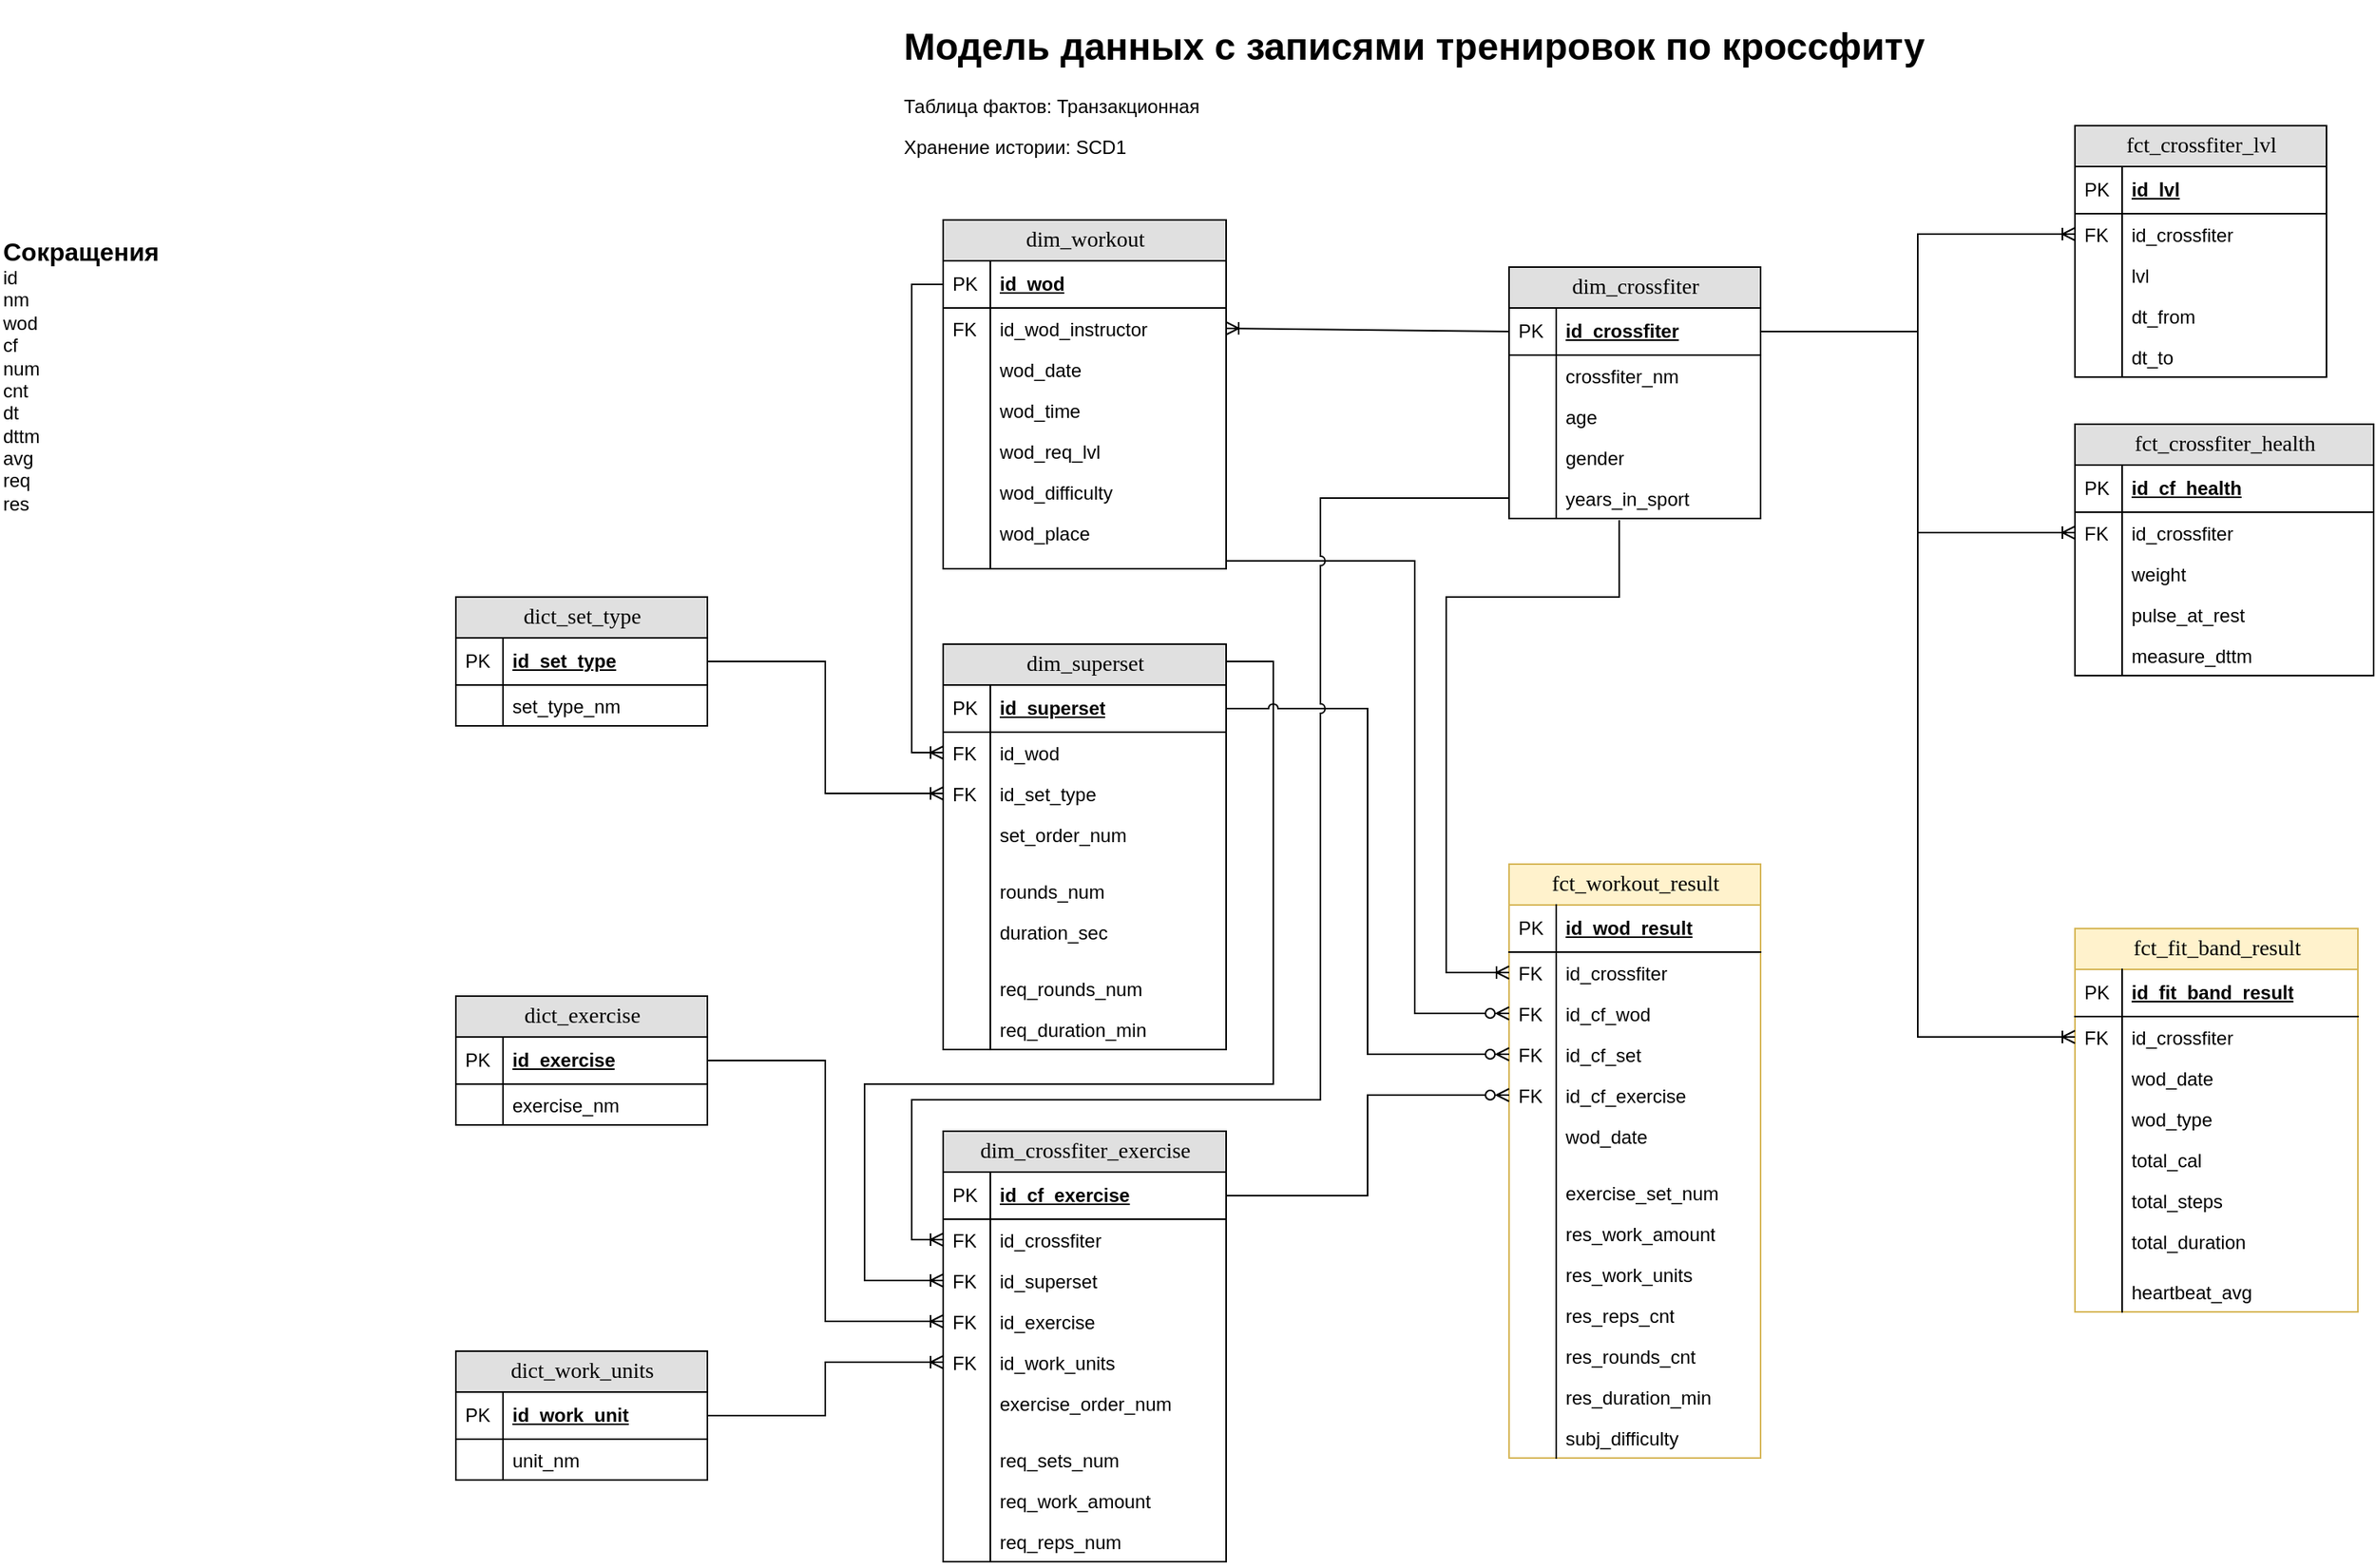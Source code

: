<mxfile version="21.6.8" type="device" pages="2">
  <diagram name="dimensional_modeling" id="e56a1550-8fbb-45ad-956c-1786394a9013">
    <mxGraphModel dx="3112" dy="1734" grid="1" gridSize="10" guides="1" tooltips="1" connect="1" arrows="1" fold="1" page="1" pageScale="1" pageWidth="1100" pageHeight="850" background="none" math="0" shadow="0">
      <root>
        <mxCell id="0" />
        <mxCell id="1" parent="0" />
        <mxCell id="DXc49DsnQ16W54ht89QJ-8" value="fct_workout_result" style="swimlane;html=1;fontStyle=0;childLayout=stackLayout;horizontal=1;startSize=26;fillColor=#fff2cc;horizontalStack=0;resizeParent=1;resizeLast=0;collapsible=1;marginBottom=0;swimlaneFillColor=#ffffff;align=center;rounded=0;shadow=0;comic=0;labelBackgroundColor=none;strokeWidth=1;fontFamily=Verdana;fontSize=14;strokeColor=#d6b656;" parent="1" vertex="1">
          <mxGeometry x="480" y="-250" width="160" height="378" as="geometry" />
        </mxCell>
        <mxCell id="DXc49DsnQ16W54ht89QJ-9" value="id_wod_result" style="shape=partialRectangle;top=0;left=0;right=0;bottom=1;html=1;align=left;verticalAlign=middle;fillColor=none;spacingLeft=34;spacingRight=4;whiteSpace=wrap;overflow=hidden;rotatable=0;points=[[0,0.5],[1,0.5]];portConstraint=eastwest;dropTarget=0;fontStyle=5;" parent="DXc49DsnQ16W54ht89QJ-8" vertex="1">
          <mxGeometry y="26" width="160" height="30" as="geometry" />
        </mxCell>
        <mxCell id="DXc49DsnQ16W54ht89QJ-10" value="PK" style="shape=partialRectangle;top=0;left=0;bottom=0;html=1;fillColor=none;align=left;verticalAlign=middle;spacingLeft=4;spacingRight=4;whiteSpace=wrap;overflow=hidden;rotatable=0;points=[];portConstraint=eastwest;part=1;" parent="DXc49DsnQ16W54ht89QJ-9" vertex="1" connectable="0">
          <mxGeometry width="30" height="30" as="geometry" />
        </mxCell>
        <mxCell id="DXc49DsnQ16W54ht89QJ-11" value="id_crossfiter" style="shape=partialRectangle;top=0;left=0;right=0;bottom=0;html=1;align=left;verticalAlign=top;fillColor=none;spacingLeft=34;spacingRight=4;whiteSpace=wrap;overflow=hidden;rotatable=0;points=[[0,0.5],[1,0.5]];portConstraint=eastwest;dropTarget=0;" parent="DXc49DsnQ16W54ht89QJ-8" vertex="1">
          <mxGeometry y="56" width="160" height="26" as="geometry" />
        </mxCell>
        <mxCell id="DXc49DsnQ16W54ht89QJ-12" value="FK" style="shape=partialRectangle;top=0;left=0;bottom=0;html=1;fillColor=none;align=left;verticalAlign=top;spacingLeft=4;spacingRight=4;whiteSpace=wrap;overflow=hidden;rotatable=0;points=[];portConstraint=eastwest;part=1;" parent="DXc49DsnQ16W54ht89QJ-11" vertex="1" connectable="0">
          <mxGeometry width="30" height="26" as="geometry" />
        </mxCell>
        <mxCell id="DXc49DsnQ16W54ht89QJ-13" value="id_cf_wod" style="shape=partialRectangle;top=0;left=0;right=0;bottom=0;html=1;align=left;verticalAlign=top;fillColor=none;spacingLeft=34;spacingRight=4;whiteSpace=wrap;overflow=hidden;rotatable=0;points=[[0,0.5],[1,0.5]];portConstraint=eastwest;dropTarget=0;" parent="DXc49DsnQ16W54ht89QJ-8" vertex="1">
          <mxGeometry y="82" width="160" height="26" as="geometry" />
        </mxCell>
        <mxCell id="DXc49DsnQ16W54ht89QJ-14" value="FK" style="shape=partialRectangle;top=0;left=0;bottom=0;html=1;fillColor=none;align=left;verticalAlign=top;spacingLeft=4;spacingRight=4;whiteSpace=wrap;overflow=hidden;rotatable=0;points=[];portConstraint=eastwest;part=1;" parent="DXc49DsnQ16W54ht89QJ-13" vertex="1" connectable="0">
          <mxGeometry width="30" height="26" as="geometry" />
        </mxCell>
        <mxCell id="90MnfZ6fjxR-X2wuUPr8-7" value="id_cf_set" style="shape=partialRectangle;top=0;left=0;right=0;bottom=0;html=1;align=left;verticalAlign=top;fillColor=none;spacingLeft=34;spacingRight=4;whiteSpace=wrap;overflow=hidden;rotatable=0;points=[[0,0.5],[1,0.5]];portConstraint=eastwest;dropTarget=0;" parent="DXc49DsnQ16W54ht89QJ-8" vertex="1">
          <mxGeometry y="108" width="160" height="26" as="geometry" />
        </mxCell>
        <mxCell id="90MnfZ6fjxR-X2wuUPr8-8" value="FK" style="shape=partialRectangle;top=0;left=0;bottom=0;html=1;fillColor=none;align=left;verticalAlign=top;spacingLeft=4;spacingRight=4;whiteSpace=wrap;overflow=hidden;rotatable=0;points=[];portConstraint=eastwest;part=1;" parent="90MnfZ6fjxR-X2wuUPr8-7" vertex="1" connectable="0">
          <mxGeometry width="30" height="26" as="geometry" />
        </mxCell>
        <mxCell id="DXc49DsnQ16W54ht89QJ-15" value="id_cf_exercise" style="shape=partialRectangle;top=0;left=0;right=0;bottom=0;html=1;align=left;verticalAlign=top;fillColor=none;spacingLeft=34;spacingRight=4;whiteSpace=wrap;overflow=hidden;rotatable=0;points=[[0,0.5],[1,0.5]];portConstraint=eastwest;dropTarget=0;" parent="DXc49DsnQ16W54ht89QJ-8" vertex="1">
          <mxGeometry y="134" width="160" height="26" as="geometry" />
        </mxCell>
        <mxCell id="DXc49DsnQ16W54ht89QJ-16" value="FK" style="shape=partialRectangle;top=0;left=0;bottom=0;html=1;fillColor=none;align=left;verticalAlign=top;spacingLeft=4;spacingRight=4;whiteSpace=wrap;overflow=hidden;rotatable=0;points=[];portConstraint=eastwest;part=1;" parent="DXc49DsnQ16W54ht89QJ-15" vertex="1" connectable="0">
          <mxGeometry width="30" height="26" as="geometry" />
        </mxCell>
        <mxCell id="DXc49DsnQ16W54ht89QJ-170" value="wod_date" style="shape=partialRectangle;top=0;left=0;right=0;bottom=0;html=1;align=left;verticalAlign=top;fillColor=none;spacingLeft=34;spacingRight=4;whiteSpace=wrap;overflow=hidden;rotatable=0;points=[[0,0.5],[1,0.5]];portConstraint=eastwest;dropTarget=0;" parent="DXc49DsnQ16W54ht89QJ-8" vertex="1">
          <mxGeometry y="160" width="160" height="26" as="geometry" />
        </mxCell>
        <mxCell id="DXc49DsnQ16W54ht89QJ-171" value="" style="shape=partialRectangle;top=0;left=0;bottom=0;html=1;fillColor=none;align=left;verticalAlign=top;spacingLeft=4;spacingRight=4;whiteSpace=wrap;overflow=hidden;rotatable=0;points=[];portConstraint=eastwest;part=1;" parent="DXc49DsnQ16W54ht89QJ-170" vertex="1" connectable="0">
          <mxGeometry width="30" height="26" as="geometry" />
        </mxCell>
        <mxCell id="DXc49DsnQ16W54ht89QJ-17" value="" style="shape=partialRectangle;top=0;left=0;right=0;bottom=0;html=1;align=left;verticalAlign=top;fillColor=none;spacingLeft=34;spacingRight=4;whiteSpace=wrap;overflow=hidden;rotatable=0;points=[[0,0.5],[1,0.5]];portConstraint=eastwest;dropTarget=0;" parent="DXc49DsnQ16W54ht89QJ-8" vertex="1">
          <mxGeometry y="186" width="160" height="10" as="geometry" />
        </mxCell>
        <mxCell id="DXc49DsnQ16W54ht89QJ-18" value="" style="shape=partialRectangle;top=0;left=0;bottom=0;html=1;fillColor=none;align=left;verticalAlign=top;spacingLeft=4;spacingRight=4;whiteSpace=wrap;overflow=hidden;rotatable=0;points=[];portConstraint=eastwest;part=1;" parent="DXc49DsnQ16W54ht89QJ-17" vertex="1" connectable="0">
          <mxGeometry width="30" height="10" as="geometry" />
        </mxCell>
        <mxCell id="DXc49DsnQ16W54ht89QJ-122" value="exercise_set_num" style="shape=partialRectangle;top=0;left=0;right=0;bottom=0;html=1;align=left;verticalAlign=top;fillColor=none;spacingLeft=34;spacingRight=4;whiteSpace=wrap;overflow=hidden;rotatable=0;points=[[0,0.5],[1,0.5]];portConstraint=eastwest;dropTarget=0;" parent="DXc49DsnQ16W54ht89QJ-8" vertex="1">
          <mxGeometry y="196" width="160" height="26" as="geometry" />
        </mxCell>
        <mxCell id="DXc49DsnQ16W54ht89QJ-123" value="" style="shape=partialRectangle;top=0;left=0;bottom=0;html=1;fillColor=none;align=left;verticalAlign=top;spacingLeft=4;spacingRight=4;whiteSpace=wrap;overflow=hidden;rotatable=0;points=[];portConstraint=eastwest;part=1;" parent="DXc49DsnQ16W54ht89QJ-122" vertex="1" connectable="0">
          <mxGeometry width="30" height="26" as="geometry" />
        </mxCell>
        <mxCell id="DXc49DsnQ16W54ht89QJ-126" value="res_work_amount" style="shape=partialRectangle;top=0;left=0;right=0;bottom=0;html=1;align=left;verticalAlign=top;fillColor=none;spacingLeft=34;spacingRight=4;whiteSpace=wrap;overflow=hidden;rotatable=0;points=[[0,0.5],[1,0.5]];portConstraint=eastwest;dropTarget=0;" parent="DXc49DsnQ16W54ht89QJ-8" vertex="1">
          <mxGeometry y="222" width="160" height="26" as="geometry" />
        </mxCell>
        <mxCell id="DXc49DsnQ16W54ht89QJ-127" value="" style="shape=partialRectangle;top=0;left=0;bottom=0;html=1;fillColor=none;align=left;verticalAlign=top;spacingLeft=4;spacingRight=4;whiteSpace=wrap;overflow=hidden;rotatable=0;points=[];portConstraint=eastwest;part=1;" parent="DXc49DsnQ16W54ht89QJ-126" vertex="1" connectable="0">
          <mxGeometry width="30" height="26" as="geometry" />
        </mxCell>
        <mxCell id="DXc49DsnQ16W54ht89QJ-130" value="res_work_units" style="shape=partialRectangle;top=0;left=0;right=0;bottom=0;html=1;align=left;verticalAlign=top;fillColor=none;spacingLeft=34;spacingRight=4;whiteSpace=wrap;overflow=hidden;rotatable=0;points=[[0,0.5],[1,0.5]];portConstraint=eastwest;dropTarget=0;" parent="DXc49DsnQ16W54ht89QJ-8" vertex="1">
          <mxGeometry y="248" width="160" height="26" as="geometry" />
        </mxCell>
        <mxCell id="DXc49DsnQ16W54ht89QJ-131" value="" style="shape=partialRectangle;top=0;left=0;bottom=0;html=1;fillColor=none;align=left;verticalAlign=top;spacingLeft=4;spacingRight=4;whiteSpace=wrap;overflow=hidden;rotatable=0;points=[];portConstraint=eastwest;part=1;" parent="DXc49DsnQ16W54ht89QJ-130" vertex="1" connectable="0">
          <mxGeometry width="30" height="26" as="geometry" />
        </mxCell>
        <mxCell id="DXc49DsnQ16W54ht89QJ-124" value="res_reps_cnt" style="shape=partialRectangle;top=0;left=0;right=0;bottom=0;html=1;align=left;verticalAlign=top;fillColor=none;spacingLeft=34;spacingRight=4;whiteSpace=wrap;overflow=hidden;rotatable=0;points=[[0,0.5],[1,0.5]];portConstraint=eastwest;dropTarget=0;" parent="DXc49DsnQ16W54ht89QJ-8" vertex="1">
          <mxGeometry y="274" width="160" height="26" as="geometry" />
        </mxCell>
        <mxCell id="DXc49DsnQ16W54ht89QJ-125" value="" style="shape=partialRectangle;top=0;left=0;bottom=0;html=1;fillColor=none;align=left;verticalAlign=top;spacingLeft=4;spacingRight=4;whiteSpace=wrap;overflow=hidden;rotatable=0;points=[];portConstraint=eastwest;part=1;" parent="DXc49DsnQ16W54ht89QJ-124" vertex="1" connectable="0">
          <mxGeometry width="30" height="26" as="geometry" />
        </mxCell>
        <mxCell id="DXc49DsnQ16W54ht89QJ-165" value="res_rounds_cnt" style="shape=partialRectangle;top=0;left=0;right=0;bottom=0;html=1;align=left;verticalAlign=top;fillColor=none;spacingLeft=34;spacingRight=4;whiteSpace=wrap;overflow=hidden;rotatable=0;points=[[0,0.5],[1,0.5]];portConstraint=eastwest;dropTarget=0;" parent="DXc49DsnQ16W54ht89QJ-8" vertex="1">
          <mxGeometry y="300" width="160" height="26" as="geometry" />
        </mxCell>
        <mxCell id="DXc49DsnQ16W54ht89QJ-166" value="" style="shape=partialRectangle;top=0;left=0;bottom=0;html=1;fillColor=none;align=left;verticalAlign=top;spacingLeft=4;spacingRight=4;whiteSpace=wrap;overflow=hidden;rotatable=0;points=[];portConstraint=eastwest;part=1;" parent="DXc49DsnQ16W54ht89QJ-165" vertex="1" connectable="0">
          <mxGeometry width="30" height="26" as="geometry" />
        </mxCell>
        <mxCell id="DXc49DsnQ16W54ht89QJ-178" value="res_duration_min" style="shape=partialRectangle;top=0;left=0;right=0;bottom=0;html=1;align=left;verticalAlign=top;fillColor=none;spacingLeft=34;spacingRight=4;whiteSpace=wrap;overflow=hidden;rotatable=0;points=[[0,0.5],[1,0.5]];portConstraint=eastwest;dropTarget=0;" parent="DXc49DsnQ16W54ht89QJ-8" vertex="1">
          <mxGeometry y="326" width="160" height="26" as="geometry" />
        </mxCell>
        <mxCell id="DXc49DsnQ16W54ht89QJ-179" value="" style="shape=partialRectangle;top=0;left=0;bottom=0;html=1;fillColor=none;align=left;verticalAlign=top;spacingLeft=4;spacingRight=4;whiteSpace=wrap;overflow=hidden;rotatable=0;points=[];portConstraint=eastwest;part=1;" parent="DXc49DsnQ16W54ht89QJ-178" vertex="1" connectable="0">
          <mxGeometry width="30" height="26" as="geometry" />
        </mxCell>
        <mxCell id="90MnfZ6fjxR-X2wuUPr8-3" value="subj_difficulty" style="shape=partialRectangle;top=0;left=0;right=0;bottom=0;html=1;align=left;verticalAlign=top;fillColor=none;spacingLeft=34;spacingRight=4;whiteSpace=wrap;overflow=hidden;rotatable=0;points=[[0,0.5],[1,0.5]];portConstraint=eastwest;dropTarget=0;" parent="DXc49DsnQ16W54ht89QJ-8" vertex="1">
          <mxGeometry y="352" width="160" height="26" as="geometry" />
        </mxCell>
        <mxCell id="90MnfZ6fjxR-X2wuUPr8-4" value="" style="shape=partialRectangle;top=0;left=0;bottom=0;html=1;fillColor=none;align=left;verticalAlign=top;spacingLeft=4;spacingRight=4;whiteSpace=wrap;overflow=hidden;rotatable=0;points=[];portConstraint=eastwest;part=1;" parent="90MnfZ6fjxR-X2wuUPr8-3" vertex="1" connectable="0">
          <mxGeometry width="30" height="26" as="geometry" />
        </mxCell>
        <mxCell id="DXc49DsnQ16W54ht89QJ-19" value="&lt;h1&gt;Модель данных с записями тренировок по кроссфиту&amp;nbsp;&lt;/h1&gt;&lt;p&gt;Таблица фактов: Транзакционная&lt;/p&gt;&lt;p&gt;Хранение истории: SCD1&lt;/p&gt;" style="text;html=1;strokeColor=none;fillColor=none;spacing=5;spacingTop=-20;whiteSpace=wrap;overflow=hidden;rounded=0;" parent="1" vertex="1">
          <mxGeometry x="90" y="-790" width="700" height="120" as="geometry" />
        </mxCell>
        <mxCell id="DXc49DsnQ16W54ht89QJ-20" value="dict_exercise" style="swimlane;html=1;fontStyle=0;childLayout=stackLayout;horizontal=1;startSize=26;fillColor=#e0e0e0;horizontalStack=0;resizeParent=1;resizeLast=0;collapsible=1;marginBottom=0;swimlaneFillColor=#ffffff;align=center;rounded=0;shadow=0;comic=0;labelBackgroundColor=none;strokeWidth=1;fontFamily=Verdana;fontSize=14" parent="1" vertex="1">
          <mxGeometry x="-190" y="-166" width="160" height="82" as="geometry" />
        </mxCell>
        <mxCell id="DXc49DsnQ16W54ht89QJ-21" value="id_exercise" style="shape=partialRectangle;top=0;left=0;right=0;bottom=1;html=1;align=left;verticalAlign=middle;fillColor=none;spacingLeft=34;spacingRight=4;whiteSpace=wrap;overflow=hidden;rotatable=0;points=[[0,0.5],[1,0.5]];portConstraint=eastwest;dropTarget=0;fontStyle=5;" parent="DXc49DsnQ16W54ht89QJ-20" vertex="1">
          <mxGeometry y="26" width="160" height="30" as="geometry" />
        </mxCell>
        <mxCell id="DXc49DsnQ16W54ht89QJ-22" value="PK" style="shape=partialRectangle;top=0;left=0;bottom=0;html=1;fillColor=none;align=left;verticalAlign=middle;spacingLeft=4;spacingRight=4;whiteSpace=wrap;overflow=hidden;rotatable=0;points=[];portConstraint=eastwest;part=1;" parent="DXc49DsnQ16W54ht89QJ-21" vertex="1" connectable="0">
          <mxGeometry width="30" height="30" as="geometry" />
        </mxCell>
        <mxCell id="DXc49DsnQ16W54ht89QJ-23" value="exercise_nm" style="shape=partialRectangle;top=0;left=0;right=0;bottom=0;html=1;align=left;verticalAlign=top;fillColor=none;spacingLeft=34;spacingRight=4;whiteSpace=wrap;overflow=hidden;rotatable=0;points=[[0,0.5],[1,0.5]];portConstraint=eastwest;dropTarget=0;" parent="DXc49DsnQ16W54ht89QJ-20" vertex="1">
          <mxGeometry y="56" width="160" height="26" as="geometry" />
        </mxCell>
        <mxCell id="DXc49DsnQ16W54ht89QJ-24" value="" style="shape=partialRectangle;top=0;left=0;bottom=0;html=1;fillColor=none;align=left;verticalAlign=top;spacingLeft=4;spacingRight=4;whiteSpace=wrap;overflow=hidden;rotatable=0;points=[];portConstraint=eastwest;part=1;" parent="DXc49DsnQ16W54ht89QJ-23" vertex="1" connectable="0">
          <mxGeometry width="30" height="26" as="geometry" />
        </mxCell>
        <mxCell id="DXc49DsnQ16W54ht89QJ-31" value="dim_crossfiter" style="swimlane;html=1;fontStyle=0;childLayout=stackLayout;horizontal=1;startSize=26;fillColor=#e0e0e0;horizontalStack=0;resizeParent=1;resizeLast=0;collapsible=1;marginBottom=0;swimlaneFillColor=#ffffff;align=center;rounded=0;shadow=0;comic=0;labelBackgroundColor=none;strokeWidth=1;fontFamily=Verdana;fontSize=14" parent="1" vertex="1">
          <mxGeometry x="480" y="-630" width="160" height="160" as="geometry" />
        </mxCell>
        <mxCell id="DXc49DsnQ16W54ht89QJ-32" value="id_crossfiter" style="shape=partialRectangle;top=0;left=0;right=0;bottom=1;html=1;align=left;verticalAlign=middle;fillColor=none;spacingLeft=34;spacingRight=4;whiteSpace=wrap;overflow=hidden;rotatable=0;points=[[0,0.5],[1,0.5]];portConstraint=eastwest;dropTarget=0;fontStyle=5;" parent="DXc49DsnQ16W54ht89QJ-31" vertex="1">
          <mxGeometry y="26" width="160" height="30" as="geometry" />
        </mxCell>
        <mxCell id="DXc49DsnQ16W54ht89QJ-33" value="PK" style="shape=partialRectangle;top=0;left=0;bottom=0;html=1;fillColor=none;align=left;verticalAlign=middle;spacingLeft=4;spacingRight=4;whiteSpace=wrap;overflow=hidden;rotatable=0;points=[];portConstraint=eastwest;part=1;" parent="DXc49DsnQ16W54ht89QJ-32" vertex="1" connectable="0">
          <mxGeometry width="30" height="30" as="geometry" />
        </mxCell>
        <mxCell id="DXc49DsnQ16W54ht89QJ-34" value="crossfiter_nm" style="shape=partialRectangle;top=0;left=0;right=0;bottom=0;html=1;align=left;verticalAlign=top;fillColor=none;spacingLeft=34;spacingRight=4;whiteSpace=wrap;overflow=hidden;rotatable=0;points=[[0,0.5],[1,0.5]];portConstraint=eastwest;dropTarget=0;" parent="DXc49DsnQ16W54ht89QJ-31" vertex="1">
          <mxGeometry y="56" width="160" height="26" as="geometry" />
        </mxCell>
        <mxCell id="DXc49DsnQ16W54ht89QJ-35" value="" style="shape=partialRectangle;top=0;left=0;bottom=0;html=1;fillColor=none;align=left;verticalAlign=top;spacingLeft=4;spacingRight=4;whiteSpace=wrap;overflow=hidden;rotatable=0;points=[];portConstraint=eastwest;part=1;" parent="DXc49DsnQ16W54ht89QJ-34" vertex="1" connectable="0">
          <mxGeometry width="30" height="26" as="geometry" />
        </mxCell>
        <mxCell id="DXc49DsnQ16W54ht89QJ-36" value="age" style="shape=partialRectangle;top=0;left=0;right=0;bottom=0;html=1;align=left;verticalAlign=top;fillColor=none;spacingLeft=34;spacingRight=4;whiteSpace=wrap;overflow=hidden;rotatable=0;points=[[0,0.5],[1,0.5]];portConstraint=eastwest;dropTarget=0;" parent="DXc49DsnQ16W54ht89QJ-31" vertex="1">
          <mxGeometry y="82" width="160" height="26" as="geometry" />
        </mxCell>
        <mxCell id="DXc49DsnQ16W54ht89QJ-37" value="" style="shape=partialRectangle;top=0;left=0;bottom=0;html=1;fillColor=none;align=left;verticalAlign=top;spacingLeft=4;spacingRight=4;whiteSpace=wrap;overflow=hidden;rotatable=0;points=[];portConstraint=eastwest;part=1;" parent="DXc49DsnQ16W54ht89QJ-36" vertex="1" connectable="0">
          <mxGeometry width="30" height="26" as="geometry" />
        </mxCell>
        <mxCell id="DXc49DsnQ16W54ht89QJ-38" value="gender" style="shape=partialRectangle;top=0;left=0;right=0;bottom=0;html=1;align=left;verticalAlign=top;fillColor=none;spacingLeft=34;spacingRight=4;whiteSpace=wrap;overflow=hidden;rotatable=0;points=[[0,0.5],[1,0.5]];portConstraint=eastwest;dropTarget=0;" parent="DXc49DsnQ16W54ht89QJ-31" vertex="1">
          <mxGeometry y="108" width="160" height="26" as="geometry" />
        </mxCell>
        <mxCell id="DXc49DsnQ16W54ht89QJ-39" value="" style="shape=partialRectangle;top=0;left=0;bottom=0;html=1;fillColor=none;align=left;verticalAlign=top;spacingLeft=4;spacingRight=4;whiteSpace=wrap;overflow=hidden;rotatable=0;points=[];portConstraint=eastwest;part=1;" parent="DXc49DsnQ16W54ht89QJ-38" vertex="1" connectable="0">
          <mxGeometry width="30" height="26" as="geometry" />
        </mxCell>
        <mxCell id="DXc49DsnQ16W54ht89QJ-42" value="years_in_sport" style="shape=partialRectangle;top=0;left=0;right=0;bottom=0;html=1;align=left;verticalAlign=top;fillColor=none;spacingLeft=34;spacingRight=4;whiteSpace=wrap;overflow=hidden;rotatable=0;points=[[0,0.5],[1,0.5]];portConstraint=eastwest;dropTarget=0;" parent="DXc49DsnQ16W54ht89QJ-31" vertex="1">
          <mxGeometry y="134" width="160" height="26" as="geometry" />
        </mxCell>
        <mxCell id="DXc49DsnQ16W54ht89QJ-43" value="" style="shape=partialRectangle;top=0;left=0;bottom=0;html=1;fillColor=none;align=left;verticalAlign=top;spacingLeft=4;spacingRight=4;whiteSpace=wrap;overflow=hidden;rotatable=0;points=[];portConstraint=eastwest;part=1;" parent="DXc49DsnQ16W54ht89QJ-42" vertex="1" connectable="0">
          <mxGeometry width="30" height="26" as="geometry" />
        </mxCell>
        <mxCell id="DXc49DsnQ16W54ht89QJ-48" value="dict_set_type" style="swimlane;html=1;fontStyle=0;childLayout=stackLayout;horizontal=1;startSize=26;fillColor=#e0e0e0;horizontalStack=0;resizeParent=1;resizeLast=0;collapsible=1;marginBottom=0;swimlaneFillColor=#ffffff;align=center;rounded=0;shadow=0;comic=0;labelBackgroundColor=none;strokeWidth=1;fontFamily=Verdana;fontSize=14" parent="1" vertex="1">
          <mxGeometry x="-190" y="-420" width="160" height="82" as="geometry" />
        </mxCell>
        <mxCell id="DXc49DsnQ16W54ht89QJ-49" value="id_set_type" style="shape=partialRectangle;top=0;left=0;right=0;bottom=1;html=1;align=left;verticalAlign=middle;fillColor=none;spacingLeft=34;spacingRight=4;whiteSpace=wrap;overflow=hidden;rotatable=0;points=[[0,0.5],[1,0.5]];portConstraint=eastwest;dropTarget=0;fontStyle=5;" parent="DXc49DsnQ16W54ht89QJ-48" vertex="1">
          <mxGeometry y="26" width="160" height="30" as="geometry" />
        </mxCell>
        <mxCell id="DXc49DsnQ16W54ht89QJ-50" value="PK" style="shape=partialRectangle;top=0;left=0;bottom=0;html=1;fillColor=none;align=left;verticalAlign=middle;spacingLeft=4;spacingRight=4;whiteSpace=wrap;overflow=hidden;rotatable=0;points=[];portConstraint=eastwest;part=1;" parent="DXc49DsnQ16W54ht89QJ-49" vertex="1" connectable="0">
          <mxGeometry width="30" height="30" as="geometry" />
        </mxCell>
        <mxCell id="DXc49DsnQ16W54ht89QJ-51" value="set_type_nm" style="shape=partialRectangle;top=0;left=0;right=0;bottom=0;html=1;align=left;verticalAlign=top;fillColor=none;spacingLeft=34;spacingRight=4;whiteSpace=wrap;overflow=hidden;rotatable=0;points=[[0,0.5],[1,0.5]];portConstraint=eastwest;dropTarget=0;" parent="DXc49DsnQ16W54ht89QJ-48" vertex="1">
          <mxGeometry y="56" width="160" height="26" as="geometry" />
        </mxCell>
        <mxCell id="DXc49DsnQ16W54ht89QJ-52" value="" style="shape=partialRectangle;top=0;left=0;bottom=0;html=1;fillColor=none;align=left;verticalAlign=top;spacingLeft=4;spacingRight=4;whiteSpace=wrap;overflow=hidden;rotatable=0;points=[];portConstraint=eastwest;part=1;" parent="DXc49DsnQ16W54ht89QJ-51" vertex="1" connectable="0">
          <mxGeometry width="30" height="26" as="geometry" />
        </mxCell>
        <mxCell id="DXc49DsnQ16W54ht89QJ-70" style="edgeStyle=orthogonalEdgeStyle;rounded=0;orthogonalLoop=1;jettySize=auto;html=1;exitX=0;exitY=0.5;exitDx=0;exitDy=0;startArrow=ERoneToMany;startFill=0;endArrow=none;endFill=0;jumpStyle=arc;entryX=0.438;entryY=1.038;entryDx=0;entryDy=0;entryPerimeter=0;" parent="1" source="DXc49DsnQ16W54ht89QJ-11" target="DXc49DsnQ16W54ht89QJ-42" edge="1">
          <mxGeometry relative="1" as="geometry">
            <Array as="points">
              <mxPoint x="440" y="-181" />
              <mxPoint x="440" y="-420" />
              <mxPoint x="550" y="-420" />
            </Array>
            <mxPoint x="550" y="-420" as="targetPoint" />
          </mxGeometry>
        </mxCell>
        <mxCell id="DXc49DsnQ16W54ht89QJ-71" value="dim_crossfiter_exercise" style="swimlane;html=1;fontStyle=0;childLayout=stackLayout;horizontal=1;startSize=26;fillColor=#e0e0e0;horizontalStack=0;resizeParent=1;resizeLast=0;collapsible=1;marginBottom=0;swimlaneFillColor=#ffffff;align=center;rounded=0;shadow=0;comic=0;labelBackgroundColor=none;strokeWidth=1;fontFamily=Verdana;fontSize=14" parent="1" vertex="1">
          <mxGeometry x="120" y="-80" width="180" height="274" as="geometry" />
        </mxCell>
        <mxCell id="DXc49DsnQ16W54ht89QJ-72" value="id_cf_exercise" style="shape=partialRectangle;top=0;left=0;right=0;bottom=1;html=1;align=left;verticalAlign=middle;fillColor=none;spacingLeft=34;spacingRight=4;whiteSpace=wrap;overflow=hidden;rotatable=0;points=[[0,0.5],[1,0.5]];portConstraint=eastwest;dropTarget=0;fontStyle=5;" parent="DXc49DsnQ16W54ht89QJ-71" vertex="1">
          <mxGeometry y="26" width="180" height="30" as="geometry" />
        </mxCell>
        <mxCell id="DXc49DsnQ16W54ht89QJ-73" value="PK" style="shape=partialRectangle;top=0;left=0;bottom=0;html=1;fillColor=none;align=left;verticalAlign=middle;spacingLeft=4;spacingRight=4;whiteSpace=wrap;overflow=hidden;rotatable=0;points=[];portConstraint=eastwest;part=1;" parent="DXc49DsnQ16W54ht89QJ-72" vertex="1" connectable="0">
          <mxGeometry width="30" height="30" as="geometry" />
        </mxCell>
        <mxCell id="S-AYy4F7Nv-Mx2UUhiui-3" value="id_crossfiter" style="shape=partialRectangle;top=0;left=0;right=0;bottom=0;html=1;align=left;verticalAlign=top;fillColor=none;spacingLeft=34;spacingRight=4;whiteSpace=wrap;overflow=hidden;rotatable=0;points=[[0,0.5],[1,0.5]];portConstraint=eastwest;dropTarget=0;" vertex="1" parent="DXc49DsnQ16W54ht89QJ-71">
          <mxGeometry y="56" width="180" height="26" as="geometry" />
        </mxCell>
        <mxCell id="S-AYy4F7Nv-Mx2UUhiui-4" value="FK" style="shape=partialRectangle;top=0;left=0;bottom=0;html=1;fillColor=none;align=left;verticalAlign=top;spacingLeft=4;spacingRight=4;whiteSpace=wrap;overflow=hidden;rotatable=0;points=[];portConstraint=eastwest;part=1;" vertex="1" connectable="0" parent="S-AYy4F7Nv-Mx2UUhiui-3">
          <mxGeometry width="30" height="26" as="geometry" />
        </mxCell>
        <mxCell id="DXc49DsnQ16W54ht89QJ-74" value="id_superset" style="shape=partialRectangle;top=0;left=0;right=0;bottom=0;html=1;align=left;verticalAlign=top;fillColor=none;spacingLeft=34;spacingRight=4;whiteSpace=wrap;overflow=hidden;rotatable=0;points=[[0,0.5],[1,0.5]];portConstraint=eastwest;dropTarget=0;" parent="DXc49DsnQ16W54ht89QJ-71" vertex="1">
          <mxGeometry y="82" width="180" height="26" as="geometry" />
        </mxCell>
        <mxCell id="DXc49DsnQ16W54ht89QJ-75" value="FK" style="shape=partialRectangle;top=0;left=0;bottom=0;html=1;fillColor=none;align=left;verticalAlign=top;spacingLeft=4;spacingRight=4;whiteSpace=wrap;overflow=hidden;rotatable=0;points=[];portConstraint=eastwest;part=1;" parent="DXc49DsnQ16W54ht89QJ-74" vertex="1" connectable="0">
          <mxGeometry width="30" height="26" as="geometry" />
        </mxCell>
        <mxCell id="DXc49DsnQ16W54ht89QJ-76" value="id_exercise" style="shape=partialRectangle;top=0;left=0;right=0;bottom=0;html=1;align=left;verticalAlign=top;fillColor=none;spacingLeft=34;spacingRight=4;whiteSpace=wrap;overflow=hidden;rotatable=0;points=[[0,0.5],[1,0.5]];portConstraint=eastwest;dropTarget=0;" parent="DXc49DsnQ16W54ht89QJ-71" vertex="1">
          <mxGeometry y="108" width="180" height="26" as="geometry" />
        </mxCell>
        <mxCell id="DXc49DsnQ16W54ht89QJ-77" value="FK" style="shape=partialRectangle;top=0;left=0;bottom=0;html=1;fillColor=none;align=left;verticalAlign=top;spacingLeft=4;spacingRight=4;whiteSpace=wrap;overflow=hidden;rotatable=0;points=[];portConstraint=eastwest;part=1;" parent="DXc49DsnQ16W54ht89QJ-76" vertex="1" connectable="0">
          <mxGeometry width="30" height="26" as="geometry" />
        </mxCell>
        <mxCell id="DXc49DsnQ16W54ht89QJ-152" value="id_work_units" style="shape=partialRectangle;top=0;left=0;right=0;bottom=0;html=1;align=left;verticalAlign=top;fillColor=none;spacingLeft=34;spacingRight=4;whiteSpace=wrap;overflow=hidden;rotatable=0;points=[[0,0.5],[1,0.5]];portConstraint=eastwest;dropTarget=0;" parent="DXc49DsnQ16W54ht89QJ-71" vertex="1">
          <mxGeometry y="134" width="180" height="26" as="geometry" />
        </mxCell>
        <mxCell id="DXc49DsnQ16W54ht89QJ-153" value="FK" style="shape=partialRectangle;top=0;left=0;bottom=0;html=1;fillColor=none;align=left;verticalAlign=top;spacingLeft=4;spacingRight=4;whiteSpace=wrap;overflow=hidden;rotatable=0;points=[];portConstraint=eastwest;part=1;" parent="DXc49DsnQ16W54ht89QJ-152" vertex="1" connectable="0">
          <mxGeometry width="30" height="26" as="geometry" />
        </mxCell>
        <mxCell id="DXc49DsnQ16W54ht89QJ-161" value="exercise_order_num" style="shape=partialRectangle;top=0;left=0;right=0;bottom=0;html=1;align=left;verticalAlign=top;fillColor=none;spacingLeft=34;spacingRight=4;whiteSpace=wrap;overflow=hidden;rotatable=0;points=[[0,0.5],[1,0.5]];portConstraint=eastwest;dropTarget=0;" parent="DXc49DsnQ16W54ht89QJ-71" vertex="1">
          <mxGeometry y="160" width="180" height="26" as="geometry" />
        </mxCell>
        <mxCell id="DXc49DsnQ16W54ht89QJ-162" value="" style="shape=partialRectangle;top=0;left=0;bottom=0;html=1;fillColor=none;align=left;verticalAlign=top;spacingLeft=4;spacingRight=4;whiteSpace=wrap;overflow=hidden;rotatable=0;points=[];portConstraint=eastwest;part=1;" parent="DXc49DsnQ16W54ht89QJ-161" vertex="1" connectable="0">
          <mxGeometry width="30" height="26" as="geometry" />
        </mxCell>
        <mxCell id="DXc49DsnQ16W54ht89QJ-80" value="" style="shape=partialRectangle;top=0;left=0;right=0;bottom=0;html=1;align=left;verticalAlign=top;fillColor=none;spacingLeft=34;spacingRight=4;whiteSpace=wrap;overflow=hidden;rotatable=0;points=[[0,0.5],[1,0.5]];portConstraint=eastwest;dropTarget=0;" parent="DXc49DsnQ16W54ht89QJ-71" vertex="1">
          <mxGeometry y="186" width="180" height="10" as="geometry" />
        </mxCell>
        <mxCell id="DXc49DsnQ16W54ht89QJ-81" value="" style="shape=partialRectangle;top=0;left=0;bottom=0;html=1;fillColor=none;align=left;verticalAlign=top;spacingLeft=4;spacingRight=4;whiteSpace=wrap;overflow=hidden;rotatable=0;points=[];portConstraint=eastwest;part=1;" parent="DXc49DsnQ16W54ht89QJ-80" vertex="1" connectable="0">
          <mxGeometry width="30" height="10" as="geometry" />
        </mxCell>
        <mxCell id="DXc49DsnQ16W54ht89QJ-146" value="req_sets_num" style="shape=partialRectangle;top=0;left=0;right=0;bottom=0;html=1;align=left;verticalAlign=top;fillColor=none;spacingLeft=34;spacingRight=4;whiteSpace=wrap;overflow=hidden;rotatable=0;points=[[0,0.5],[1,0.5]];portConstraint=eastwest;dropTarget=0;" parent="DXc49DsnQ16W54ht89QJ-71" vertex="1">
          <mxGeometry y="196" width="180" height="26" as="geometry" />
        </mxCell>
        <mxCell id="DXc49DsnQ16W54ht89QJ-147" value="" style="shape=partialRectangle;top=0;left=0;bottom=0;html=1;fillColor=none;align=left;verticalAlign=top;spacingLeft=4;spacingRight=4;whiteSpace=wrap;overflow=hidden;rotatable=0;points=[];portConstraint=eastwest;part=1;" parent="DXc49DsnQ16W54ht89QJ-146" vertex="1" connectable="0">
          <mxGeometry width="30" height="26" as="geometry" />
        </mxCell>
        <mxCell id="DXc49DsnQ16W54ht89QJ-150" value="req_work_amount" style="shape=partialRectangle;top=0;left=0;right=0;bottom=0;html=1;align=left;verticalAlign=top;fillColor=none;spacingLeft=34;spacingRight=4;whiteSpace=wrap;overflow=hidden;rotatable=0;points=[[0,0.5],[1,0.5]];portConstraint=eastwest;dropTarget=0;" parent="DXc49DsnQ16W54ht89QJ-71" vertex="1">
          <mxGeometry y="222" width="180" height="26" as="geometry" />
        </mxCell>
        <mxCell id="DXc49DsnQ16W54ht89QJ-151" value="" style="shape=partialRectangle;top=0;left=0;bottom=0;html=1;fillColor=none;align=left;verticalAlign=top;spacingLeft=4;spacingRight=4;whiteSpace=wrap;overflow=hidden;rotatable=0;points=[];portConstraint=eastwest;part=1;" parent="DXc49DsnQ16W54ht89QJ-150" vertex="1" connectable="0">
          <mxGeometry width="30" height="26" as="geometry" />
        </mxCell>
        <mxCell id="DXc49DsnQ16W54ht89QJ-148" value="req_reps_num" style="shape=partialRectangle;top=0;left=0;right=0;bottom=0;html=1;align=left;verticalAlign=top;fillColor=none;spacingLeft=34;spacingRight=4;whiteSpace=wrap;overflow=hidden;rotatable=0;points=[[0,0.5],[1,0.5]];portConstraint=eastwest;dropTarget=0;" parent="DXc49DsnQ16W54ht89QJ-71" vertex="1">
          <mxGeometry y="248" width="180" height="26" as="geometry" />
        </mxCell>
        <mxCell id="DXc49DsnQ16W54ht89QJ-149" value="" style="shape=partialRectangle;top=0;left=0;bottom=0;html=1;fillColor=none;align=left;verticalAlign=top;spacingLeft=4;spacingRight=4;whiteSpace=wrap;overflow=hidden;rotatable=0;points=[];portConstraint=eastwest;part=1;" parent="DXc49DsnQ16W54ht89QJ-148" vertex="1" connectable="0">
          <mxGeometry width="30" height="26" as="geometry" />
        </mxCell>
        <mxCell id="DXc49DsnQ16W54ht89QJ-82" value="dim_superset" style="swimlane;html=1;fontStyle=0;childLayout=stackLayout;horizontal=1;startSize=26;fillColor=#e0e0e0;horizontalStack=0;resizeParent=1;resizeLast=0;collapsible=1;marginBottom=0;swimlaneFillColor=#ffffff;align=center;rounded=0;shadow=0;comic=0;labelBackgroundColor=none;strokeWidth=1;fontFamily=Verdana;fontSize=14" parent="1" vertex="1">
          <mxGeometry x="120" y="-390" width="180" height="258" as="geometry" />
        </mxCell>
        <mxCell id="DXc49DsnQ16W54ht89QJ-83" value="id_superset" style="shape=partialRectangle;top=0;left=0;right=0;bottom=1;html=1;align=left;verticalAlign=middle;fillColor=none;spacingLeft=34;spacingRight=4;whiteSpace=wrap;overflow=hidden;rotatable=0;points=[[0,0.5],[1,0.5]];portConstraint=eastwest;dropTarget=0;fontStyle=5;" parent="DXc49DsnQ16W54ht89QJ-82" vertex="1">
          <mxGeometry y="26" width="180" height="30" as="geometry" />
        </mxCell>
        <mxCell id="DXc49DsnQ16W54ht89QJ-84" value="PK" style="shape=partialRectangle;top=0;left=0;bottom=0;html=1;fillColor=none;align=left;verticalAlign=middle;spacingLeft=4;spacingRight=4;whiteSpace=wrap;overflow=hidden;rotatable=0;points=[];portConstraint=eastwest;part=1;" parent="DXc49DsnQ16W54ht89QJ-83" vertex="1" connectable="0">
          <mxGeometry width="30" height="30" as="geometry" />
        </mxCell>
        <mxCell id="DXc49DsnQ16W54ht89QJ-85" value="id_wod" style="shape=partialRectangle;top=0;left=0;right=0;bottom=0;html=1;align=left;verticalAlign=top;fillColor=none;spacingLeft=34;spacingRight=4;whiteSpace=wrap;overflow=hidden;rotatable=0;points=[[0,0.5],[1,0.5]];portConstraint=eastwest;dropTarget=0;" parent="DXc49DsnQ16W54ht89QJ-82" vertex="1">
          <mxGeometry y="56" width="180" height="26" as="geometry" />
        </mxCell>
        <mxCell id="DXc49DsnQ16W54ht89QJ-86" value="FK" style="shape=partialRectangle;top=0;left=0;bottom=0;html=1;fillColor=none;align=left;verticalAlign=top;spacingLeft=4;spacingRight=4;whiteSpace=wrap;overflow=hidden;rotatable=0;points=[];portConstraint=eastwest;part=1;" parent="DXc49DsnQ16W54ht89QJ-85" vertex="1" connectable="0">
          <mxGeometry width="30" height="26" as="geometry" />
        </mxCell>
        <mxCell id="DXc49DsnQ16W54ht89QJ-157" value="id_set_type" style="shape=partialRectangle;top=0;left=0;right=0;bottom=0;html=1;align=left;verticalAlign=top;fillColor=none;spacingLeft=34;spacingRight=4;whiteSpace=wrap;overflow=hidden;rotatable=0;points=[[0,0.5],[1,0.5]];portConstraint=eastwest;dropTarget=0;" parent="DXc49DsnQ16W54ht89QJ-82" vertex="1">
          <mxGeometry y="82" width="180" height="26" as="geometry" />
        </mxCell>
        <mxCell id="DXc49DsnQ16W54ht89QJ-158" value="FK" style="shape=partialRectangle;top=0;left=0;bottom=0;html=1;fillColor=none;align=left;verticalAlign=top;spacingLeft=4;spacingRight=4;whiteSpace=wrap;overflow=hidden;rotatable=0;points=[];portConstraint=eastwest;part=1;" parent="DXc49DsnQ16W54ht89QJ-157" vertex="1" connectable="0">
          <mxGeometry width="30" height="26" as="geometry" />
        </mxCell>
        <mxCell id="DXc49DsnQ16W54ht89QJ-163" value="set_order_num" style="shape=partialRectangle;top=0;left=0;right=0;bottom=0;html=1;align=left;verticalAlign=top;fillColor=none;spacingLeft=34;spacingRight=4;whiteSpace=wrap;overflow=hidden;rotatable=0;points=[[0,0.5],[1,0.5]];portConstraint=eastwest;dropTarget=0;" parent="DXc49DsnQ16W54ht89QJ-82" vertex="1">
          <mxGeometry y="108" width="180" height="26" as="geometry" />
        </mxCell>
        <mxCell id="DXc49DsnQ16W54ht89QJ-164" value="" style="shape=partialRectangle;top=0;left=0;bottom=0;html=1;fillColor=none;align=left;verticalAlign=top;spacingLeft=4;spacingRight=4;whiteSpace=wrap;overflow=hidden;rotatable=0;points=[];portConstraint=eastwest;part=1;" parent="DXc49DsnQ16W54ht89QJ-163" vertex="1" connectable="0">
          <mxGeometry width="30" height="26" as="geometry" />
        </mxCell>
        <mxCell id="DXc49DsnQ16W54ht89QJ-91" value="" style="shape=partialRectangle;top=0;left=0;right=0;bottom=0;html=1;align=left;verticalAlign=top;fillColor=none;spacingLeft=34;spacingRight=4;whiteSpace=wrap;overflow=hidden;rotatable=0;points=[[0,0.5],[1,0.5]];portConstraint=eastwest;dropTarget=0;" parent="DXc49DsnQ16W54ht89QJ-82" vertex="1">
          <mxGeometry y="134" width="180" height="10" as="geometry" />
        </mxCell>
        <mxCell id="DXc49DsnQ16W54ht89QJ-92" value="" style="shape=partialRectangle;top=0;left=0;bottom=0;html=1;fillColor=none;align=left;verticalAlign=top;spacingLeft=4;spacingRight=4;whiteSpace=wrap;overflow=hidden;rotatable=0;points=[];portConstraint=eastwest;part=1;" parent="DXc49DsnQ16W54ht89QJ-91" vertex="1" connectable="0">
          <mxGeometry width="30" height="10" as="geometry" />
        </mxCell>
        <mxCell id="DXc49DsnQ16W54ht89QJ-87" value="rounds_num" style="shape=partialRectangle;top=0;left=0;right=0;bottom=0;html=1;align=left;verticalAlign=top;fillColor=none;spacingLeft=34;spacingRight=4;whiteSpace=wrap;overflow=hidden;rotatable=0;points=[[0,0.5],[1,0.5]];portConstraint=eastwest;dropTarget=0;" parent="DXc49DsnQ16W54ht89QJ-82" vertex="1">
          <mxGeometry y="144" width="180" height="26" as="geometry" />
        </mxCell>
        <mxCell id="DXc49DsnQ16W54ht89QJ-88" value="" style="shape=partialRectangle;top=0;left=0;bottom=0;html=1;fillColor=none;align=left;verticalAlign=top;spacingLeft=4;spacingRight=4;whiteSpace=wrap;overflow=hidden;rotatable=0;points=[];portConstraint=eastwest;part=1;" parent="DXc49DsnQ16W54ht89QJ-87" vertex="1" connectable="0">
          <mxGeometry width="30" height="26" as="geometry" />
        </mxCell>
        <mxCell id="DXc49DsnQ16W54ht89QJ-89" value="duration_sec" style="shape=partialRectangle;top=0;left=0;right=0;bottom=0;html=1;align=left;verticalAlign=top;fillColor=none;spacingLeft=34;spacingRight=4;whiteSpace=wrap;overflow=hidden;rotatable=0;points=[[0,0.5],[1,0.5]];portConstraint=eastwest;dropTarget=0;" parent="DXc49DsnQ16W54ht89QJ-82" vertex="1">
          <mxGeometry y="170" width="180" height="26" as="geometry" />
        </mxCell>
        <mxCell id="DXc49DsnQ16W54ht89QJ-90" value="" style="shape=partialRectangle;top=0;left=0;bottom=0;html=1;fillColor=none;align=left;verticalAlign=top;spacingLeft=4;spacingRight=4;whiteSpace=wrap;overflow=hidden;rotatable=0;points=[];portConstraint=eastwest;part=1;" parent="DXc49DsnQ16W54ht89QJ-89" vertex="1" connectable="0">
          <mxGeometry width="30" height="26" as="geometry" />
        </mxCell>
        <mxCell id="DXc49DsnQ16W54ht89QJ-172" value="" style="shape=partialRectangle;top=0;left=0;right=0;bottom=0;html=1;align=left;verticalAlign=top;fillColor=none;spacingLeft=34;spacingRight=4;whiteSpace=wrap;overflow=hidden;rotatable=0;points=[[0,0.5],[1,0.5]];portConstraint=eastwest;dropTarget=0;" parent="DXc49DsnQ16W54ht89QJ-82" vertex="1">
          <mxGeometry y="196" width="180" height="10" as="geometry" />
        </mxCell>
        <mxCell id="DXc49DsnQ16W54ht89QJ-173" value="" style="shape=partialRectangle;top=0;left=0;bottom=0;html=1;fillColor=none;align=left;verticalAlign=top;spacingLeft=4;spacingRight=4;whiteSpace=wrap;overflow=hidden;rotatable=0;points=[];portConstraint=eastwest;part=1;" parent="DXc49DsnQ16W54ht89QJ-172" vertex="1" connectable="0">
          <mxGeometry width="30" height="10" as="geometry" />
        </mxCell>
        <mxCell id="DXc49DsnQ16W54ht89QJ-174" value="req_rounds_num" style="shape=partialRectangle;top=0;left=0;right=0;bottom=0;html=1;align=left;verticalAlign=top;fillColor=none;spacingLeft=34;spacingRight=4;whiteSpace=wrap;overflow=hidden;rotatable=0;points=[[0,0.5],[1,0.5]];portConstraint=eastwest;dropTarget=0;" parent="DXc49DsnQ16W54ht89QJ-82" vertex="1">
          <mxGeometry y="206" width="180" height="26" as="geometry" />
        </mxCell>
        <mxCell id="DXc49DsnQ16W54ht89QJ-175" value="" style="shape=partialRectangle;top=0;left=0;bottom=0;html=1;fillColor=none;align=left;verticalAlign=top;spacingLeft=4;spacingRight=4;whiteSpace=wrap;overflow=hidden;rotatable=0;points=[];portConstraint=eastwest;part=1;" parent="DXc49DsnQ16W54ht89QJ-174" vertex="1" connectable="0">
          <mxGeometry width="30" height="26" as="geometry" />
        </mxCell>
        <mxCell id="DXc49DsnQ16W54ht89QJ-176" value="req_duration_min" style="shape=partialRectangle;top=0;left=0;right=0;bottom=0;html=1;align=left;verticalAlign=top;fillColor=none;spacingLeft=34;spacingRight=4;whiteSpace=wrap;overflow=hidden;rotatable=0;points=[[0,0.5],[1,0.5]];portConstraint=eastwest;dropTarget=0;" parent="DXc49DsnQ16W54ht89QJ-82" vertex="1">
          <mxGeometry y="232" width="180" height="26" as="geometry" />
        </mxCell>
        <mxCell id="DXc49DsnQ16W54ht89QJ-177" value="" style="shape=partialRectangle;top=0;left=0;bottom=0;html=1;fillColor=none;align=left;verticalAlign=top;spacingLeft=4;spacingRight=4;whiteSpace=wrap;overflow=hidden;rotatable=0;points=[];portConstraint=eastwest;part=1;" parent="DXc49DsnQ16W54ht89QJ-176" vertex="1" connectable="0">
          <mxGeometry width="30" height="26" as="geometry" />
        </mxCell>
        <mxCell id="DXc49DsnQ16W54ht89QJ-93" value="dim_workout" style="swimlane;html=1;fontStyle=0;childLayout=stackLayout;horizontal=1;startSize=26;fillColor=#e0e0e0;horizontalStack=0;resizeParent=1;resizeLast=0;collapsible=1;marginBottom=0;swimlaneFillColor=#ffffff;align=center;rounded=0;shadow=0;comic=0;labelBackgroundColor=none;strokeWidth=1;fontFamily=Verdana;fontSize=14" parent="1" vertex="1">
          <mxGeometry x="120" y="-660" width="180" height="222" as="geometry">
            <mxRectangle x="120" y="-660" width="210" height="30" as="alternateBounds" />
          </mxGeometry>
        </mxCell>
        <mxCell id="DXc49DsnQ16W54ht89QJ-94" value="id_wod" style="shape=partialRectangle;top=0;left=0;right=0;bottom=1;html=1;align=left;verticalAlign=middle;fillColor=none;spacingLeft=34;spacingRight=4;whiteSpace=wrap;overflow=hidden;rotatable=0;points=[[0,0.5],[1,0.5]];portConstraint=eastwest;dropTarget=0;fontStyle=5;" parent="DXc49DsnQ16W54ht89QJ-93" vertex="1">
          <mxGeometry y="26" width="180" height="30" as="geometry" />
        </mxCell>
        <mxCell id="DXc49DsnQ16W54ht89QJ-95" value="PK" style="shape=partialRectangle;top=0;left=0;bottom=0;html=1;fillColor=none;align=left;verticalAlign=middle;spacingLeft=4;spacingRight=4;whiteSpace=wrap;overflow=hidden;rotatable=0;points=[];portConstraint=eastwest;part=1;" parent="DXc49DsnQ16W54ht89QJ-94" vertex="1" connectable="0">
          <mxGeometry width="30" height="30" as="geometry" />
        </mxCell>
        <mxCell id="DXc49DsnQ16W54ht89QJ-167" value="id_wod_instructor" style="shape=partialRectangle;top=0;left=0;right=0;bottom=0;html=1;align=left;verticalAlign=top;fillColor=none;spacingLeft=34;spacingRight=4;whiteSpace=wrap;overflow=hidden;rotatable=0;points=[[0,0.5],[1,0.5]];portConstraint=eastwest;dropTarget=0;" parent="DXc49DsnQ16W54ht89QJ-93" vertex="1">
          <mxGeometry y="56" width="180" height="26" as="geometry" />
        </mxCell>
        <mxCell id="DXc49DsnQ16W54ht89QJ-168" value="FK" style="shape=partialRectangle;top=0;left=0;bottom=0;html=1;fillColor=none;align=left;verticalAlign=top;spacingLeft=4;spacingRight=4;whiteSpace=wrap;overflow=hidden;rotatable=0;points=[];portConstraint=eastwest;part=1;" parent="DXc49DsnQ16W54ht89QJ-167" vertex="1" connectable="0">
          <mxGeometry width="30" height="26" as="geometry" />
        </mxCell>
        <mxCell id="DXc49DsnQ16W54ht89QJ-96" value="wod_date" style="shape=partialRectangle;top=0;left=0;right=0;bottom=0;html=1;align=left;verticalAlign=top;fillColor=none;spacingLeft=34;spacingRight=4;whiteSpace=wrap;overflow=hidden;rotatable=0;points=[[0,0.5],[1,0.5]];portConstraint=eastwest;dropTarget=0;" parent="DXc49DsnQ16W54ht89QJ-93" vertex="1">
          <mxGeometry y="82" width="180" height="26" as="geometry" />
        </mxCell>
        <mxCell id="DXc49DsnQ16W54ht89QJ-97" value="" style="shape=partialRectangle;top=0;left=0;bottom=0;html=1;fillColor=none;align=left;verticalAlign=top;spacingLeft=4;spacingRight=4;whiteSpace=wrap;overflow=hidden;rotatable=0;points=[];portConstraint=eastwest;part=1;" parent="DXc49DsnQ16W54ht89QJ-96" vertex="1" connectable="0">
          <mxGeometry width="30" height="26" as="geometry" />
        </mxCell>
        <mxCell id="W5tkmKZP4aQ-up6UUqnN-1" value="wod_time" style="shape=partialRectangle;top=0;left=0;right=0;bottom=0;html=1;align=left;verticalAlign=top;fillColor=none;spacingLeft=34;spacingRight=4;whiteSpace=wrap;overflow=hidden;rotatable=0;points=[[0,0.5],[1,0.5]];portConstraint=eastwest;dropTarget=0;" parent="DXc49DsnQ16W54ht89QJ-93" vertex="1">
          <mxGeometry y="108" width="180" height="26" as="geometry" />
        </mxCell>
        <mxCell id="W5tkmKZP4aQ-up6UUqnN-2" value="" style="shape=partialRectangle;top=0;left=0;bottom=0;html=1;fillColor=none;align=left;verticalAlign=top;spacingLeft=4;spacingRight=4;whiteSpace=wrap;overflow=hidden;rotatable=0;points=[];portConstraint=eastwest;part=1;" parent="W5tkmKZP4aQ-up6UUqnN-1" vertex="1" connectable="0">
          <mxGeometry width="30" height="26" as="geometry" />
        </mxCell>
        <mxCell id="iQVknbreWl99TGzfKucO-1" value="wod_req_lvl" style="shape=partialRectangle;top=0;left=0;right=0;bottom=0;html=1;align=left;verticalAlign=top;fillColor=none;spacingLeft=34;spacingRight=4;whiteSpace=wrap;overflow=hidden;rotatable=0;points=[[0,0.5],[1,0.5]];portConstraint=eastwest;dropTarget=0;" parent="DXc49DsnQ16W54ht89QJ-93" vertex="1">
          <mxGeometry y="134" width="180" height="26" as="geometry" />
        </mxCell>
        <mxCell id="iQVknbreWl99TGzfKucO-2" value="" style="shape=partialRectangle;top=0;left=0;bottom=0;html=1;fillColor=none;align=left;verticalAlign=top;spacingLeft=4;spacingRight=4;whiteSpace=wrap;overflow=hidden;rotatable=0;points=[];portConstraint=eastwest;part=1;" parent="iQVknbreWl99TGzfKucO-1" vertex="1" connectable="0">
          <mxGeometry width="30" height="26" as="geometry" />
        </mxCell>
        <mxCell id="90MnfZ6fjxR-X2wuUPr8-1" value="wod_difficulty" style="shape=partialRectangle;top=0;left=0;right=0;bottom=0;html=1;align=left;verticalAlign=top;fillColor=none;spacingLeft=34;spacingRight=4;whiteSpace=wrap;overflow=hidden;rotatable=0;points=[[0,0.5],[1,0.5]];portConstraint=eastwest;dropTarget=0;" parent="DXc49DsnQ16W54ht89QJ-93" vertex="1">
          <mxGeometry y="160" width="180" height="26" as="geometry" />
        </mxCell>
        <mxCell id="90MnfZ6fjxR-X2wuUPr8-2" value="" style="shape=partialRectangle;top=0;left=0;bottom=0;html=1;fillColor=none;align=left;verticalAlign=top;spacingLeft=4;spacingRight=4;whiteSpace=wrap;overflow=hidden;rotatable=0;points=[];portConstraint=eastwest;part=1;" parent="90MnfZ6fjxR-X2wuUPr8-1" vertex="1" connectable="0">
          <mxGeometry width="30" height="26" as="geometry" />
        </mxCell>
        <mxCell id="DXc49DsnQ16W54ht89QJ-98" value="wod_place" style="shape=partialRectangle;top=0;left=0;right=0;bottom=0;html=1;align=left;verticalAlign=top;fillColor=none;spacingLeft=34;spacingRight=4;whiteSpace=wrap;overflow=hidden;rotatable=0;points=[[0,0.5],[1,0.5]];portConstraint=eastwest;dropTarget=0;" parent="DXc49DsnQ16W54ht89QJ-93" vertex="1">
          <mxGeometry y="186" width="180" height="26" as="geometry" />
        </mxCell>
        <mxCell id="DXc49DsnQ16W54ht89QJ-99" value="" style="shape=partialRectangle;top=0;left=0;bottom=0;html=1;fillColor=none;align=left;verticalAlign=top;spacingLeft=4;spacingRight=4;whiteSpace=wrap;overflow=hidden;rotatable=0;points=[];portConstraint=eastwest;part=1;" parent="DXc49DsnQ16W54ht89QJ-98" vertex="1" connectable="0">
          <mxGeometry width="30" height="26" as="geometry" />
        </mxCell>
        <mxCell id="DXc49DsnQ16W54ht89QJ-102" value="" style="shape=partialRectangle;top=0;left=0;right=0;bottom=0;html=1;align=left;verticalAlign=top;fillColor=none;spacingLeft=34;spacingRight=4;whiteSpace=wrap;overflow=hidden;rotatable=0;points=[[0,0.5],[1,0.5]];portConstraint=eastwest;dropTarget=0;" parent="DXc49DsnQ16W54ht89QJ-93" vertex="1">
          <mxGeometry y="212" width="180" height="10" as="geometry" />
        </mxCell>
        <mxCell id="DXc49DsnQ16W54ht89QJ-103" value="" style="shape=partialRectangle;top=0;left=0;bottom=0;html=1;fillColor=none;align=left;verticalAlign=top;spacingLeft=4;spacingRight=4;whiteSpace=wrap;overflow=hidden;rotatable=0;points=[];portConstraint=eastwest;part=1;" parent="DXc49DsnQ16W54ht89QJ-102" vertex="1" connectable="0">
          <mxGeometry width="30" height="10" as="geometry" />
        </mxCell>
        <mxCell id="DXc49DsnQ16W54ht89QJ-106" value="fct_crossfiter_lvl" style="swimlane;html=1;fontStyle=0;childLayout=stackLayout;horizontal=1;startSize=26;fillColor=#e0e0e0;horizontalStack=0;resizeParent=1;resizeLast=0;collapsible=1;marginBottom=0;swimlaneFillColor=#ffffff;align=center;rounded=0;shadow=0;comic=0;labelBackgroundColor=none;strokeWidth=1;fontFamily=Verdana;fontSize=14" parent="1" vertex="1">
          <mxGeometry x="840" y="-720" width="160" height="160" as="geometry" />
        </mxCell>
        <mxCell id="DXc49DsnQ16W54ht89QJ-107" value="id_lvl" style="shape=partialRectangle;top=0;left=0;right=0;bottom=1;html=1;align=left;verticalAlign=middle;fillColor=none;spacingLeft=34;spacingRight=4;whiteSpace=wrap;overflow=hidden;rotatable=0;points=[[0,0.5],[1,0.5]];portConstraint=eastwest;dropTarget=0;fontStyle=5;" parent="DXc49DsnQ16W54ht89QJ-106" vertex="1">
          <mxGeometry y="26" width="160" height="30" as="geometry" />
        </mxCell>
        <mxCell id="DXc49DsnQ16W54ht89QJ-108" value="PK" style="shape=partialRectangle;top=0;left=0;bottom=0;html=1;fillColor=none;align=left;verticalAlign=middle;spacingLeft=4;spacingRight=4;whiteSpace=wrap;overflow=hidden;rotatable=0;points=[];portConstraint=eastwest;part=1;" parent="DXc49DsnQ16W54ht89QJ-107" vertex="1" connectable="0">
          <mxGeometry width="30" height="30" as="geometry" />
        </mxCell>
        <mxCell id="DXc49DsnQ16W54ht89QJ-109" value="id_crossfiter" style="shape=partialRectangle;top=0;left=0;right=0;bottom=0;html=1;align=left;verticalAlign=top;fillColor=none;spacingLeft=34;spacingRight=4;whiteSpace=wrap;overflow=hidden;rotatable=0;points=[[0,0.5],[1,0.5]];portConstraint=eastwest;dropTarget=0;" parent="DXc49DsnQ16W54ht89QJ-106" vertex="1">
          <mxGeometry y="56" width="160" height="26" as="geometry" />
        </mxCell>
        <mxCell id="DXc49DsnQ16W54ht89QJ-110" value="FK" style="shape=partialRectangle;top=0;left=0;bottom=0;html=1;fillColor=none;align=left;verticalAlign=top;spacingLeft=4;spacingRight=4;whiteSpace=wrap;overflow=hidden;rotatable=0;points=[];portConstraint=eastwest;part=1;" parent="DXc49DsnQ16W54ht89QJ-109" vertex="1" connectable="0">
          <mxGeometry width="30" height="26" as="geometry" />
        </mxCell>
        <mxCell id="DXc49DsnQ16W54ht89QJ-111" value="lvl" style="shape=partialRectangle;top=0;left=0;right=0;bottom=0;html=1;align=left;verticalAlign=top;fillColor=none;spacingLeft=34;spacingRight=4;whiteSpace=wrap;overflow=hidden;rotatable=0;points=[[0,0.5],[1,0.5]];portConstraint=eastwest;dropTarget=0;" parent="DXc49DsnQ16W54ht89QJ-106" vertex="1">
          <mxGeometry y="82" width="160" height="26" as="geometry" />
        </mxCell>
        <mxCell id="DXc49DsnQ16W54ht89QJ-112" value="" style="shape=partialRectangle;top=0;left=0;bottom=0;html=1;fillColor=none;align=left;verticalAlign=top;spacingLeft=4;spacingRight=4;whiteSpace=wrap;overflow=hidden;rotatable=0;points=[];portConstraint=eastwest;part=1;" parent="DXc49DsnQ16W54ht89QJ-111" vertex="1" connectable="0">
          <mxGeometry width="30" height="26" as="geometry" />
        </mxCell>
        <mxCell id="DXc49DsnQ16W54ht89QJ-113" value="dt_from" style="shape=partialRectangle;top=0;left=0;right=0;bottom=0;html=1;align=left;verticalAlign=top;fillColor=none;spacingLeft=34;spacingRight=4;whiteSpace=wrap;overflow=hidden;rotatable=0;points=[[0,0.5],[1,0.5]];portConstraint=eastwest;dropTarget=0;" parent="DXc49DsnQ16W54ht89QJ-106" vertex="1">
          <mxGeometry y="108" width="160" height="26" as="geometry" />
        </mxCell>
        <mxCell id="DXc49DsnQ16W54ht89QJ-114" value="" style="shape=partialRectangle;top=0;left=0;bottom=0;html=1;fillColor=none;align=left;verticalAlign=top;spacingLeft=4;spacingRight=4;whiteSpace=wrap;overflow=hidden;rotatable=0;points=[];portConstraint=eastwest;part=1;" parent="DXc49DsnQ16W54ht89QJ-113" vertex="1" connectable="0">
          <mxGeometry width="30" height="26" as="geometry" />
        </mxCell>
        <mxCell id="DXc49DsnQ16W54ht89QJ-117" value="dt_to" style="shape=partialRectangle;top=0;left=0;right=0;bottom=0;html=1;align=left;verticalAlign=top;fillColor=none;spacingLeft=34;spacingRight=4;whiteSpace=wrap;overflow=hidden;rotatable=0;points=[[0,0.5],[1,0.5]];portConstraint=eastwest;dropTarget=0;" parent="DXc49DsnQ16W54ht89QJ-106" vertex="1">
          <mxGeometry y="134" width="160" height="26" as="geometry" />
        </mxCell>
        <mxCell id="DXc49DsnQ16W54ht89QJ-118" value="" style="shape=partialRectangle;top=0;left=0;bottom=0;html=1;fillColor=none;align=left;verticalAlign=top;spacingLeft=4;spacingRight=4;whiteSpace=wrap;overflow=hidden;rotatable=0;points=[];portConstraint=eastwest;part=1;" parent="DXc49DsnQ16W54ht89QJ-117" vertex="1" connectable="0">
          <mxGeometry width="30" height="26" as="geometry" />
        </mxCell>
        <mxCell id="DXc49DsnQ16W54ht89QJ-119" style="edgeStyle=orthogonalEdgeStyle;rounded=0;orthogonalLoop=1;jettySize=auto;html=1;exitX=0;exitY=0.5;exitDx=0;exitDy=0;entryX=1;entryY=0.5;entryDx=0;entryDy=0;startArrow=ERoneToMany;startFill=0;endArrow=none;endFill=0;" parent="1" source="DXc49DsnQ16W54ht89QJ-109" target="DXc49DsnQ16W54ht89QJ-32" edge="1">
          <mxGeometry relative="1" as="geometry" />
        </mxCell>
        <mxCell id="DXc49DsnQ16W54ht89QJ-120" style="edgeStyle=orthogonalEdgeStyle;rounded=0;orthogonalLoop=1;jettySize=auto;html=1;exitX=0;exitY=0.5;exitDx=0;exitDy=0;entryX=0;entryY=0.5;entryDx=0;entryDy=0;startArrow=ERoneToMany;startFill=0;endArrow=none;endFill=0;" parent="1" source="DXc49DsnQ16W54ht89QJ-85" target="DXc49DsnQ16W54ht89QJ-94" edge="1">
          <mxGeometry relative="1" as="geometry" />
        </mxCell>
        <mxCell id="DXc49DsnQ16W54ht89QJ-121" style="edgeStyle=orthogonalEdgeStyle;rounded=0;orthogonalLoop=1;jettySize=auto;html=1;exitX=0;exitY=0.5;exitDx=0;exitDy=0;entryX=1;entryY=0.5;entryDx=0;entryDy=0;startArrow=ERoneToMany;startFill=0;endArrow=none;endFill=0;" parent="1" source="DXc49DsnQ16W54ht89QJ-74" target="DXc49DsnQ16W54ht89QJ-83" edge="1">
          <mxGeometry relative="1" as="geometry">
            <Array as="points">
              <mxPoint x="70" y="15" />
              <mxPoint x="70" y="-110" />
              <mxPoint x="330" y="-110" />
              <mxPoint x="330" y="-379" />
              <mxPoint x="300" y="-379" />
            </Array>
          </mxGeometry>
        </mxCell>
        <mxCell id="DXc49DsnQ16W54ht89QJ-132" style="edgeStyle=orthogonalEdgeStyle;rounded=0;orthogonalLoop=1;jettySize=auto;html=1;exitX=0;exitY=0.5;exitDx=0;exitDy=0;entryX=1;entryY=0.5;entryDx=0;entryDy=0;startArrow=ERzeroToMany;startFill=0;endArrow=none;endFill=0;jumpStyle=arc;" parent="1" source="90MnfZ6fjxR-X2wuUPr8-7" target="DXc49DsnQ16W54ht89QJ-83" edge="1">
          <mxGeometry relative="1" as="geometry" />
        </mxCell>
        <mxCell id="DXc49DsnQ16W54ht89QJ-133" value="dict_work_units" style="swimlane;html=1;fontStyle=0;childLayout=stackLayout;horizontal=1;startSize=26;fillColor=#e0e0e0;horizontalStack=0;resizeParent=1;resizeLast=0;collapsible=1;marginBottom=0;swimlaneFillColor=#ffffff;align=center;rounded=0;shadow=0;comic=0;labelBackgroundColor=none;strokeWidth=1;fontFamily=Verdana;fontSize=14" parent="1" vertex="1">
          <mxGeometry x="-190" y="60" width="160" height="82" as="geometry" />
        </mxCell>
        <mxCell id="DXc49DsnQ16W54ht89QJ-134" value="id_work_unit" style="shape=partialRectangle;top=0;left=0;right=0;bottom=1;html=1;align=left;verticalAlign=middle;fillColor=none;spacingLeft=34;spacingRight=4;whiteSpace=wrap;overflow=hidden;rotatable=0;points=[[0,0.5],[1,0.5]];portConstraint=eastwest;dropTarget=0;fontStyle=5;" parent="DXc49DsnQ16W54ht89QJ-133" vertex="1">
          <mxGeometry y="26" width="160" height="30" as="geometry" />
        </mxCell>
        <mxCell id="DXc49DsnQ16W54ht89QJ-135" value="PK" style="shape=partialRectangle;top=0;left=0;bottom=0;html=1;fillColor=none;align=left;verticalAlign=middle;spacingLeft=4;spacingRight=4;whiteSpace=wrap;overflow=hidden;rotatable=0;points=[];portConstraint=eastwest;part=1;" parent="DXc49DsnQ16W54ht89QJ-134" vertex="1" connectable="0">
          <mxGeometry width="30" height="30" as="geometry" />
        </mxCell>
        <mxCell id="DXc49DsnQ16W54ht89QJ-136" value="unit_nm" style="shape=partialRectangle;top=0;left=0;right=0;bottom=0;html=1;align=left;verticalAlign=top;fillColor=none;spacingLeft=34;spacingRight=4;whiteSpace=wrap;overflow=hidden;rotatable=0;points=[[0,0.5],[1,0.5]];portConstraint=eastwest;dropTarget=0;" parent="DXc49DsnQ16W54ht89QJ-133" vertex="1">
          <mxGeometry y="56" width="160" height="26" as="geometry" />
        </mxCell>
        <mxCell id="DXc49DsnQ16W54ht89QJ-137" value="" style="shape=partialRectangle;top=0;left=0;bottom=0;html=1;fillColor=none;align=left;verticalAlign=top;spacingLeft=4;spacingRight=4;whiteSpace=wrap;overflow=hidden;rotatable=0;points=[];portConstraint=eastwest;part=1;" parent="DXc49DsnQ16W54ht89QJ-136" vertex="1" connectable="0">
          <mxGeometry width="30" height="26" as="geometry" />
        </mxCell>
        <mxCell id="DXc49DsnQ16W54ht89QJ-154" style="edgeStyle=orthogonalEdgeStyle;rounded=0;orthogonalLoop=1;jettySize=auto;html=1;exitX=0;exitY=0.5;exitDx=0;exitDy=0;entryX=1;entryY=0.5;entryDx=0;entryDy=0;startArrow=ERoneToMany;startFill=0;endArrow=none;endFill=0;" parent="1" source="DXc49DsnQ16W54ht89QJ-152" target="DXc49DsnQ16W54ht89QJ-134" edge="1">
          <mxGeometry relative="1" as="geometry" />
        </mxCell>
        <mxCell id="DXc49DsnQ16W54ht89QJ-155" style="edgeStyle=orthogonalEdgeStyle;rounded=0;orthogonalLoop=1;jettySize=auto;html=1;exitX=0;exitY=0.5;exitDx=0;exitDy=0;entryX=1;entryY=0.5;entryDx=0;entryDy=0;startArrow=ERoneToMany;startFill=0;endArrow=none;endFill=0;" parent="1" source="DXc49DsnQ16W54ht89QJ-76" target="DXc49DsnQ16W54ht89QJ-21" edge="1">
          <mxGeometry relative="1" as="geometry" />
        </mxCell>
        <mxCell id="DXc49DsnQ16W54ht89QJ-156" style="edgeStyle=orthogonalEdgeStyle;rounded=0;orthogonalLoop=1;jettySize=auto;html=1;exitX=0;exitY=0.5;exitDx=0;exitDy=0;entryX=1;entryY=0.5;entryDx=0;entryDy=0;startArrow=ERzeroToMany;startFill=0;endArrow=none;endFill=0;" parent="1" source="DXc49DsnQ16W54ht89QJ-15" target="DXc49DsnQ16W54ht89QJ-72" edge="1">
          <mxGeometry relative="1" as="geometry" />
        </mxCell>
        <mxCell id="DXc49DsnQ16W54ht89QJ-159" style="edgeStyle=orthogonalEdgeStyle;rounded=0;orthogonalLoop=1;jettySize=auto;html=1;exitX=0;exitY=0.5;exitDx=0;exitDy=0;entryX=1;entryY=0.5;entryDx=0;entryDy=0;startArrow=ERoneToMany;startFill=0;endArrow=none;endFill=0;" parent="1" source="DXc49DsnQ16W54ht89QJ-157" target="DXc49DsnQ16W54ht89QJ-49" edge="1">
          <mxGeometry relative="1" as="geometry" />
        </mxCell>
        <mxCell id="DXc49DsnQ16W54ht89QJ-160" style="edgeStyle=orthogonalEdgeStyle;rounded=0;orthogonalLoop=1;jettySize=auto;html=1;exitX=1;exitY=0.5;exitDx=0;exitDy=0;entryX=0;entryY=0.5;entryDx=0;entryDy=0;startArrow=ERoneToMany;startFill=0;endArrow=none;endFill=0;jumpStyle=arc;" parent="1" source="DXc49DsnQ16W54ht89QJ-167" target="DXc49DsnQ16W54ht89QJ-32" edge="1">
          <mxGeometry relative="1" as="geometry">
            <Array as="points">
              <mxPoint x="340" y="-591" />
              <mxPoint x="340" y="-590" />
            </Array>
            <mxPoint x="300" y="-591" as="sourcePoint" />
          </mxGeometry>
        </mxCell>
        <mxCell id="DXc49DsnQ16W54ht89QJ-180" value="fct_fit_band_result" style="swimlane;html=1;fontStyle=0;childLayout=stackLayout;horizontal=1;startSize=26;fillColor=#fff2cc;horizontalStack=0;resizeParent=1;resizeLast=0;collapsible=1;marginBottom=0;swimlaneFillColor=#ffffff;align=center;rounded=0;shadow=0;comic=0;labelBackgroundColor=none;strokeWidth=1;fontFamily=Verdana;fontSize=14;strokeColor=#d6b656;" parent="1" vertex="1">
          <mxGeometry x="840" y="-209" width="180" height="244" as="geometry" />
        </mxCell>
        <mxCell id="DXc49DsnQ16W54ht89QJ-181" value="id_fit_band_result" style="shape=partialRectangle;top=0;left=0;right=0;bottom=1;html=1;align=left;verticalAlign=middle;fillColor=none;spacingLeft=34;spacingRight=4;whiteSpace=wrap;overflow=hidden;rotatable=0;points=[[0,0.5],[1,0.5]];portConstraint=eastwest;dropTarget=0;fontStyle=5;" parent="DXc49DsnQ16W54ht89QJ-180" vertex="1">
          <mxGeometry y="26" width="180" height="30" as="geometry" />
        </mxCell>
        <mxCell id="DXc49DsnQ16W54ht89QJ-182" value="PK" style="shape=partialRectangle;top=0;left=0;bottom=0;html=1;fillColor=none;align=left;verticalAlign=middle;spacingLeft=4;spacingRight=4;whiteSpace=wrap;overflow=hidden;rotatable=0;points=[];portConstraint=eastwest;part=1;" parent="DXc49DsnQ16W54ht89QJ-181" vertex="1" connectable="0">
          <mxGeometry width="30" height="30" as="geometry" />
        </mxCell>
        <mxCell id="DXc49DsnQ16W54ht89QJ-183" value="id_crossfiter" style="shape=partialRectangle;top=0;left=0;right=0;bottom=0;html=1;align=left;verticalAlign=top;fillColor=none;spacingLeft=34;spacingRight=4;whiteSpace=wrap;overflow=hidden;rotatable=0;points=[[0,0.5],[1,0.5]];portConstraint=eastwest;dropTarget=0;" parent="DXc49DsnQ16W54ht89QJ-180" vertex="1">
          <mxGeometry y="56" width="180" height="26" as="geometry" />
        </mxCell>
        <mxCell id="DXc49DsnQ16W54ht89QJ-184" value="FK" style="shape=partialRectangle;top=0;left=0;bottom=0;html=1;fillColor=none;align=left;verticalAlign=top;spacingLeft=4;spacingRight=4;whiteSpace=wrap;overflow=hidden;rotatable=0;points=[];portConstraint=eastwest;part=1;" parent="DXc49DsnQ16W54ht89QJ-183" vertex="1" connectable="0">
          <mxGeometry width="30" height="26" as="geometry" />
        </mxCell>
        <mxCell id="DXc49DsnQ16W54ht89QJ-203" value="wod_date" style="shape=partialRectangle;top=0;left=0;right=0;bottom=0;html=1;align=left;verticalAlign=top;fillColor=none;spacingLeft=34;spacingRight=4;whiteSpace=wrap;overflow=hidden;rotatable=0;points=[[0,0.5],[1,0.5]];portConstraint=eastwest;dropTarget=0;" parent="DXc49DsnQ16W54ht89QJ-180" vertex="1">
          <mxGeometry y="82" width="180" height="26" as="geometry" />
        </mxCell>
        <mxCell id="DXc49DsnQ16W54ht89QJ-204" value="" style="shape=partialRectangle;top=0;left=0;bottom=0;html=1;fillColor=none;align=left;verticalAlign=top;spacingLeft=4;spacingRight=4;whiteSpace=wrap;overflow=hidden;rotatable=0;points=[];portConstraint=eastwest;part=1;" parent="DXc49DsnQ16W54ht89QJ-203" vertex="1" connectable="0">
          <mxGeometry width="30" height="26" as="geometry" />
        </mxCell>
        <mxCell id="DXc49DsnQ16W54ht89QJ-187" value="wod_type" style="shape=partialRectangle;top=0;left=0;right=0;bottom=0;html=1;align=left;verticalAlign=top;fillColor=none;spacingLeft=34;spacingRight=4;whiteSpace=wrap;overflow=hidden;rotatable=0;points=[[0,0.5],[1,0.5]];portConstraint=eastwest;dropTarget=0;" parent="DXc49DsnQ16W54ht89QJ-180" vertex="1">
          <mxGeometry y="108" width="180" height="26" as="geometry" />
        </mxCell>
        <mxCell id="DXc49DsnQ16W54ht89QJ-188" value="" style="shape=partialRectangle;top=0;left=0;bottom=0;html=1;fillColor=none;align=left;verticalAlign=top;spacingLeft=4;spacingRight=4;whiteSpace=wrap;overflow=hidden;rotatable=0;points=[];portConstraint=eastwest;part=1;" parent="DXc49DsnQ16W54ht89QJ-187" vertex="1" connectable="0">
          <mxGeometry width="30" height="26" as="geometry" />
        </mxCell>
        <mxCell id="DXc49DsnQ16W54ht89QJ-191" value="total_cal" style="shape=partialRectangle;top=0;left=0;right=0;bottom=0;html=1;align=left;verticalAlign=top;fillColor=none;spacingLeft=34;spacingRight=4;whiteSpace=wrap;overflow=hidden;rotatable=0;points=[[0,0.5],[1,0.5]];portConstraint=eastwest;dropTarget=0;" parent="DXc49DsnQ16W54ht89QJ-180" vertex="1">
          <mxGeometry y="134" width="180" height="26" as="geometry" />
        </mxCell>
        <mxCell id="DXc49DsnQ16W54ht89QJ-192" value="" style="shape=partialRectangle;top=0;left=0;bottom=0;html=1;fillColor=none;align=left;verticalAlign=top;spacingLeft=4;spacingRight=4;whiteSpace=wrap;overflow=hidden;rotatable=0;points=[];portConstraint=eastwest;part=1;" parent="DXc49DsnQ16W54ht89QJ-191" vertex="1" connectable="0">
          <mxGeometry width="30" height="26" as="geometry" />
        </mxCell>
        <mxCell id="DXc49DsnQ16W54ht89QJ-193" value="total_steps" style="shape=partialRectangle;top=0;left=0;right=0;bottom=0;html=1;align=left;verticalAlign=top;fillColor=none;spacingLeft=34;spacingRight=4;whiteSpace=wrap;overflow=hidden;rotatable=0;points=[[0,0.5],[1,0.5]];portConstraint=eastwest;dropTarget=0;" parent="DXc49DsnQ16W54ht89QJ-180" vertex="1">
          <mxGeometry y="160" width="180" height="26" as="geometry" />
        </mxCell>
        <mxCell id="DXc49DsnQ16W54ht89QJ-194" value="" style="shape=partialRectangle;top=0;left=0;bottom=0;html=1;fillColor=none;align=left;verticalAlign=top;spacingLeft=4;spacingRight=4;whiteSpace=wrap;overflow=hidden;rotatable=0;points=[];portConstraint=eastwest;part=1;" parent="DXc49DsnQ16W54ht89QJ-193" vertex="1" connectable="0">
          <mxGeometry width="30" height="26" as="geometry" />
        </mxCell>
        <mxCell id="DXc49DsnQ16W54ht89QJ-197" value="total_duration" style="shape=partialRectangle;top=0;left=0;right=0;bottom=0;html=1;align=left;verticalAlign=top;fillColor=none;spacingLeft=34;spacingRight=4;whiteSpace=wrap;overflow=hidden;rotatable=0;points=[[0,0.5],[1,0.5]];portConstraint=eastwest;dropTarget=0;" parent="DXc49DsnQ16W54ht89QJ-180" vertex="1">
          <mxGeometry y="186" width="180" height="32" as="geometry" />
        </mxCell>
        <mxCell id="DXc49DsnQ16W54ht89QJ-198" value="" style="shape=partialRectangle;top=0;left=0;bottom=0;html=1;fillColor=none;align=left;verticalAlign=top;spacingLeft=4;spacingRight=4;whiteSpace=wrap;overflow=hidden;rotatable=0;points=[];portConstraint=eastwest;part=1;" parent="DXc49DsnQ16W54ht89QJ-197" vertex="1" connectable="0">
          <mxGeometry width="30" height="32" as="geometry" />
        </mxCell>
        <mxCell id="DXc49DsnQ16W54ht89QJ-199" value="heartbeat_avg" style="shape=partialRectangle;top=0;left=0;right=0;bottom=0;html=1;align=left;verticalAlign=top;fillColor=none;spacingLeft=34;spacingRight=4;whiteSpace=wrap;overflow=hidden;rotatable=0;points=[[0,0.5],[1,0.5]];portConstraint=eastwest;dropTarget=0;" parent="DXc49DsnQ16W54ht89QJ-180" vertex="1">
          <mxGeometry y="218" width="180" height="26" as="geometry" />
        </mxCell>
        <mxCell id="DXc49DsnQ16W54ht89QJ-200" value="" style="shape=partialRectangle;top=0;left=0;bottom=0;html=1;fillColor=none;align=left;verticalAlign=top;spacingLeft=4;spacingRight=4;whiteSpace=wrap;overflow=hidden;rotatable=0;points=[];portConstraint=eastwest;part=1;" parent="DXc49DsnQ16W54ht89QJ-199" vertex="1" connectable="0">
          <mxGeometry width="30" height="26" as="geometry" />
        </mxCell>
        <mxCell id="DXc49DsnQ16W54ht89QJ-205" style="edgeStyle=orthogonalEdgeStyle;rounded=0;orthogonalLoop=1;jettySize=auto;html=1;exitX=0;exitY=0.5;exitDx=0;exitDy=0;entryX=1;entryY=0.5;entryDx=0;entryDy=0;startArrow=ERoneToMany;startFill=0;endArrow=none;endFill=0;jumpStyle=arc;" parent="1" source="DXc49DsnQ16W54ht89QJ-183" target="DXc49DsnQ16W54ht89QJ-32" edge="1">
          <mxGeometry relative="1" as="geometry">
            <Array as="points">
              <mxPoint x="740" y="-140" />
              <mxPoint x="740" y="-589" />
            </Array>
          </mxGeometry>
        </mxCell>
        <mxCell id="DXc49DsnQ16W54ht89QJ-206" value="fct_crossfiter_health" style="swimlane;html=1;fontStyle=0;childLayout=stackLayout;horizontal=1;startSize=26;fillColor=#e0e0e0;horizontalStack=0;resizeParent=1;resizeLast=0;collapsible=1;marginBottom=0;swimlaneFillColor=#ffffff;align=center;rounded=0;shadow=0;comic=0;labelBackgroundColor=none;strokeWidth=1;fontFamily=Verdana;fontSize=14" parent="1" vertex="1">
          <mxGeometry x="840" y="-530" width="190" height="160" as="geometry" />
        </mxCell>
        <mxCell id="DXc49DsnQ16W54ht89QJ-207" value="id_cf_health" style="shape=partialRectangle;top=0;left=0;right=0;bottom=1;html=1;align=left;verticalAlign=middle;fillColor=none;spacingLeft=34;spacingRight=4;whiteSpace=wrap;overflow=hidden;rotatable=0;points=[[0,0.5],[1,0.5]];portConstraint=eastwest;dropTarget=0;fontStyle=5;" parent="DXc49DsnQ16W54ht89QJ-206" vertex="1">
          <mxGeometry y="26" width="190" height="30" as="geometry" />
        </mxCell>
        <mxCell id="DXc49DsnQ16W54ht89QJ-208" value="PK" style="shape=partialRectangle;top=0;left=0;bottom=0;html=1;fillColor=none;align=left;verticalAlign=middle;spacingLeft=4;spacingRight=4;whiteSpace=wrap;overflow=hidden;rotatable=0;points=[];portConstraint=eastwest;part=1;" parent="DXc49DsnQ16W54ht89QJ-207" vertex="1" connectable="0">
          <mxGeometry width="30" height="30" as="geometry" />
        </mxCell>
        <mxCell id="DXc49DsnQ16W54ht89QJ-209" value="id_crossfiter" style="shape=partialRectangle;top=0;left=0;right=0;bottom=0;html=1;align=left;verticalAlign=top;fillColor=none;spacingLeft=34;spacingRight=4;whiteSpace=wrap;overflow=hidden;rotatable=0;points=[[0,0.5],[1,0.5]];portConstraint=eastwest;dropTarget=0;" parent="DXc49DsnQ16W54ht89QJ-206" vertex="1">
          <mxGeometry y="56" width="190" height="26" as="geometry" />
        </mxCell>
        <mxCell id="DXc49DsnQ16W54ht89QJ-210" value="FK" style="shape=partialRectangle;top=0;left=0;bottom=0;html=1;fillColor=none;align=left;verticalAlign=top;spacingLeft=4;spacingRight=4;whiteSpace=wrap;overflow=hidden;rotatable=0;points=[];portConstraint=eastwest;part=1;" parent="DXc49DsnQ16W54ht89QJ-209" vertex="1" connectable="0">
          <mxGeometry width="30" height="26" as="geometry" />
        </mxCell>
        <mxCell id="DXc49DsnQ16W54ht89QJ-211" value="weight" style="shape=partialRectangle;top=0;left=0;right=0;bottom=0;html=1;align=left;verticalAlign=top;fillColor=none;spacingLeft=34;spacingRight=4;whiteSpace=wrap;overflow=hidden;rotatable=0;points=[[0,0.5],[1,0.5]];portConstraint=eastwest;dropTarget=0;" parent="DXc49DsnQ16W54ht89QJ-206" vertex="1">
          <mxGeometry y="82" width="190" height="26" as="geometry" />
        </mxCell>
        <mxCell id="DXc49DsnQ16W54ht89QJ-212" value="" style="shape=partialRectangle;top=0;left=0;bottom=0;html=1;fillColor=none;align=left;verticalAlign=top;spacingLeft=4;spacingRight=4;whiteSpace=wrap;overflow=hidden;rotatable=0;points=[];portConstraint=eastwest;part=1;" parent="DXc49DsnQ16W54ht89QJ-211" vertex="1" connectable="0">
          <mxGeometry width="30" height="26" as="geometry" />
        </mxCell>
        <mxCell id="DXc49DsnQ16W54ht89QJ-218" value="pulse_at_rest" style="shape=partialRectangle;top=0;left=0;right=0;bottom=0;html=1;align=left;verticalAlign=top;fillColor=none;spacingLeft=34;spacingRight=4;whiteSpace=wrap;overflow=hidden;rotatable=0;points=[[0,0.5],[1,0.5]];portConstraint=eastwest;dropTarget=0;" parent="DXc49DsnQ16W54ht89QJ-206" vertex="1">
          <mxGeometry y="108" width="190" height="26" as="geometry" />
        </mxCell>
        <mxCell id="DXc49DsnQ16W54ht89QJ-219" value="" style="shape=partialRectangle;top=0;left=0;bottom=0;html=1;fillColor=none;align=left;verticalAlign=top;spacingLeft=4;spacingRight=4;whiteSpace=wrap;overflow=hidden;rotatable=0;points=[];portConstraint=eastwest;part=1;" parent="DXc49DsnQ16W54ht89QJ-218" vertex="1" connectable="0">
          <mxGeometry width="30" height="26" as="geometry" />
        </mxCell>
        <mxCell id="DXc49DsnQ16W54ht89QJ-213" value="measure_dttm" style="shape=partialRectangle;top=0;left=0;right=0;bottom=0;html=1;align=left;verticalAlign=top;fillColor=none;spacingLeft=34;spacingRight=4;whiteSpace=wrap;overflow=hidden;rotatable=0;points=[[0,0.5],[1,0.5]];portConstraint=eastwest;dropTarget=0;" parent="DXc49DsnQ16W54ht89QJ-206" vertex="1">
          <mxGeometry y="134" width="190" height="26" as="geometry" />
        </mxCell>
        <mxCell id="DXc49DsnQ16W54ht89QJ-214" value="" style="shape=partialRectangle;top=0;left=0;bottom=0;html=1;fillColor=none;align=left;verticalAlign=top;spacingLeft=4;spacingRight=4;whiteSpace=wrap;overflow=hidden;rotatable=0;points=[];portConstraint=eastwest;part=1;" parent="DXc49DsnQ16W54ht89QJ-213" vertex="1" connectable="0">
          <mxGeometry width="30" height="26" as="geometry" />
        </mxCell>
        <mxCell id="DXc49DsnQ16W54ht89QJ-217" style="edgeStyle=orthogonalEdgeStyle;rounded=0;orthogonalLoop=1;jettySize=auto;html=1;exitX=0;exitY=0.5;exitDx=0;exitDy=0;entryX=1;entryY=0.5;entryDx=0;entryDy=0;startArrow=ERoneToMany;startFill=0;endArrow=none;endFill=0;" parent="1" source="DXc49DsnQ16W54ht89QJ-209" target="DXc49DsnQ16W54ht89QJ-32" edge="1">
          <mxGeometry relative="1" as="geometry">
            <mxPoint x="850" y="-641" as="sourcePoint" />
            <mxPoint x="650" y="-579" as="targetPoint" />
          </mxGeometry>
        </mxCell>
        <mxCell id="DXc49DsnQ16W54ht89QJ-222" value="&lt;div style=&quot;text-align: center;&quot;&gt;&lt;span style=&quot;background-color: initial;&quot;&gt;&lt;font style=&quot;font-size: 16px;&quot;&gt;&lt;b&gt;Сокращения&lt;/b&gt;&lt;/font&gt;&lt;/span&gt;&lt;/div&gt;id&lt;br&gt;nm&lt;br&gt;wod&lt;br&gt;cf&lt;br&gt;num&lt;br&gt;cnt&lt;br&gt;dt&lt;br&gt;dttm&lt;br&gt;avg&lt;br&gt;req&lt;br&gt;res" style="text;html=1;strokeColor=none;fillColor=none;align=left;verticalAlign=middle;whiteSpace=wrap;rounded=0;" parent="1" vertex="1">
          <mxGeometry x="-480" y="-660" width="260" height="197" as="geometry" />
        </mxCell>
        <mxCell id="S-AYy4F7Nv-Mx2UUhiui-2" style="edgeStyle=orthogonalEdgeStyle;shape=connector;rounded=0;jumpStyle=arc;orthogonalLoop=1;jettySize=auto;html=1;exitX=0;exitY=0.5;exitDx=0;exitDy=0;entryX=1;entryY=0.5;entryDx=0;entryDy=0;labelBackgroundColor=default;strokeColor=default;fontFamily=Helvetica;fontSize=11;fontColor=default;startArrow=ERzeroToMany;startFill=0;endArrow=none;endFill=0;" edge="1" parent="1" source="DXc49DsnQ16W54ht89QJ-13" target="DXc49DsnQ16W54ht89QJ-102">
          <mxGeometry relative="1" as="geometry">
            <Array as="points">
              <mxPoint x="420" y="-155" />
              <mxPoint x="420" y="-443" />
            </Array>
          </mxGeometry>
        </mxCell>
        <mxCell id="S-AYy4F7Nv-Mx2UUhiui-5" style="edgeStyle=orthogonalEdgeStyle;shape=connector;rounded=0;jumpStyle=arc;orthogonalLoop=1;jettySize=auto;html=1;exitX=0;exitY=0.5;exitDx=0;exitDy=0;entryX=0;entryY=0.5;entryDx=0;entryDy=0;labelBackgroundColor=default;strokeColor=default;fontFamily=Helvetica;fontSize=11;fontColor=default;startArrow=ERoneToMany;startFill=0;endArrow=none;endFill=0;" edge="1" parent="1" source="S-AYy4F7Nv-Mx2UUhiui-3" target="DXc49DsnQ16W54ht89QJ-42">
          <mxGeometry relative="1" as="geometry">
            <Array as="points">
              <mxPoint x="100" y="-11" />
              <mxPoint x="100" y="-100" />
              <mxPoint x="360" y="-100" />
              <mxPoint x="360" y="-483" />
            </Array>
          </mxGeometry>
        </mxCell>
      </root>
    </mxGraphModel>
  </diagram>
  <diagram id="MhMujHKKpVs67NT4c_nl" name="data_vault">
    <mxGraphModel dx="3194" dy="2209" grid="1" gridSize="10" guides="1" tooltips="1" connect="1" arrows="1" fold="1" page="1" pageScale="1" pageWidth="827" pageHeight="1169" math="0" shadow="0">
      <root>
        <mxCell id="0" />
        <mxCell id="1" parent="0" />
        <mxCell id="USU6bVpQq4IZh3_CFBW2-1" value="fct_workout_result" style="swimlane;html=1;fontStyle=0;childLayout=stackLayout;horizontal=1;startSize=26;fillColor=#fff2cc;horizontalStack=0;resizeParent=1;resizeLast=0;collapsible=1;marginBottom=0;swimlaneFillColor=#ffffff;align=center;rounded=0;shadow=0;comic=0;labelBackgroundColor=none;strokeWidth=1;fontFamily=Verdana;fontSize=14;strokeColor=#d6b656;" parent="1" vertex="1">
          <mxGeometry x="480" y="-250" width="160" height="378" as="geometry" />
        </mxCell>
        <mxCell id="USU6bVpQq4IZh3_CFBW2-2" value="id_wod_result" style="shape=partialRectangle;top=0;left=0;right=0;bottom=1;html=1;align=left;verticalAlign=middle;fillColor=none;spacingLeft=34;spacingRight=4;whiteSpace=wrap;overflow=hidden;rotatable=0;points=[[0,0.5],[1,0.5]];portConstraint=eastwest;dropTarget=0;fontStyle=5;" parent="USU6bVpQq4IZh3_CFBW2-1" vertex="1">
          <mxGeometry y="26" width="160" height="30" as="geometry" />
        </mxCell>
        <mxCell id="USU6bVpQq4IZh3_CFBW2-3" value="PK" style="shape=partialRectangle;top=0;left=0;bottom=0;html=1;fillColor=none;align=left;verticalAlign=middle;spacingLeft=4;spacingRight=4;whiteSpace=wrap;overflow=hidden;rotatable=0;points=[];portConstraint=eastwest;part=1;" parent="USU6bVpQq4IZh3_CFBW2-2" vertex="1" connectable="0">
          <mxGeometry width="30" height="30" as="geometry" />
        </mxCell>
        <mxCell id="USU6bVpQq4IZh3_CFBW2-4" value="id_crossfiter" style="shape=partialRectangle;top=0;left=0;right=0;bottom=0;html=1;align=left;verticalAlign=top;fillColor=none;spacingLeft=34;spacingRight=4;whiteSpace=wrap;overflow=hidden;rotatable=0;points=[[0,0.5],[1,0.5]];portConstraint=eastwest;dropTarget=0;" parent="USU6bVpQq4IZh3_CFBW2-1" vertex="1">
          <mxGeometry y="56" width="160" height="26" as="geometry" />
        </mxCell>
        <mxCell id="USU6bVpQq4IZh3_CFBW2-5" value="FK" style="shape=partialRectangle;top=0;left=0;bottom=0;html=1;fillColor=none;align=left;verticalAlign=top;spacingLeft=4;spacingRight=4;whiteSpace=wrap;overflow=hidden;rotatable=0;points=[];portConstraint=eastwest;part=1;" parent="USU6bVpQq4IZh3_CFBW2-4" vertex="1" connectable="0">
          <mxGeometry width="30" height="26" as="geometry" />
        </mxCell>
        <mxCell id="USU6bVpQq4IZh3_CFBW2-6" value="id_cf_wod" style="shape=partialRectangle;top=0;left=0;right=0;bottom=0;html=1;align=left;verticalAlign=top;fillColor=none;spacingLeft=34;spacingRight=4;whiteSpace=wrap;overflow=hidden;rotatable=0;points=[[0,0.5],[1,0.5]];portConstraint=eastwest;dropTarget=0;" parent="USU6bVpQq4IZh3_CFBW2-1" vertex="1">
          <mxGeometry y="82" width="160" height="26" as="geometry" />
        </mxCell>
        <mxCell id="USU6bVpQq4IZh3_CFBW2-7" value="FK" style="shape=partialRectangle;top=0;left=0;bottom=0;html=1;fillColor=none;align=left;verticalAlign=top;spacingLeft=4;spacingRight=4;whiteSpace=wrap;overflow=hidden;rotatable=0;points=[];portConstraint=eastwest;part=1;" parent="USU6bVpQq4IZh3_CFBW2-6" vertex="1" connectable="0">
          <mxGeometry width="30" height="26" as="geometry" />
        </mxCell>
        <mxCell id="USU6bVpQq4IZh3_CFBW2-8" value="id_cf_set" style="shape=partialRectangle;top=0;left=0;right=0;bottom=0;html=1;align=left;verticalAlign=top;fillColor=none;spacingLeft=34;spacingRight=4;whiteSpace=wrap;overflow=hidden;rotatable=0;points=[[0,0.5],[1,0.5]];portConstraint=eastwest;dropTarget=0;" parent="USU6bVpQq4IZh3_CFBW2-1" vertex="1">
          <mxGeometry y="108" width="160" height="26" as="geometry" />
        </mxCell>
        <mxCell id="USU6bVpQq4IZh3_CFBW2-9" value="FK" style="shape=partialRectangle;top=0;left=0;bottom=0;html=1;fillColor=none;align=left;verticalAlign=top;spacingLeft=4;spacingRight=4;whiteSpace=wrap;overflow=hidden;rotatable=0;points=[];portConstraint=eastwest;part=1;" parent="USU6bVpQq4IZh3_CFBW2-8" vertex="1" connectable="0">
          <mxGeometry width="30" height="26" as="geometry" />
        </mxCell>
        <mxCell id="USU6bVpQq4IZh3_CFBW2-10" value="id_cf_exercise" style="shape=partialRectangle;top=0;left=0;right=0;bottom=0;html=1;align=left;verticalAlign=top;fillColor=none;spacingLeft=34;spacingRight=4;whiteSpace=wrap;overflow=hidden;rotatable=0;points=[[0,0.5],[1,0.5]];portConstraint=eastwest;dropTarget=0;" parent="USU6bVpQq4IZh3_CFBW2-1" vertex="1">
          <mxGeometry y="134" width="160" height="26" as="geometry" />
        </mxCell>
        <mxCell id="USU6bVpQq4IZh3_CFBW2-11" value="FK" style="shape=partialRectangle;top=0;left=0;bottom=0;html=1;fillColor=none;align=left;verticalAlign=top;spacingLeft=4;spacingRight=4;whiteSpace=wrap;overflow=hidden;rotatable=0;points=[];portConstraint=eastwest;part=1;" parent="USU6bVpQq4IZh3_CFBW2-10" vertex="1" connectable="0">
          <mxGeometry width="30" height="26" as="geometry" />
        </mxCell>
        <mxCell id="USU6bVpQq4IZh3_CFBW2-12" value="wod_date" style="shape=partialRectangle;top=0;left=0;right=0;bottom=0;html=1;align=left;verticalAlign=top;fillColor=none;spacingLeft=34;spacingRight=4;whiteSpace=wrap;overflow=hidden;rotatable=0;points=[[0,0.5],[1,0.5]];portConstraint=eastwest;dropTarget=0;" parent="USU6bVpQq4IZh3_CFBW2-1" vertex="1">
          <mxGeometry y="160" width="160" height="26" as="geometry" />
        </mxCell>
        <mxCell id="USU6bVpQq4IZh3_CFBW2-13" value="" style="shape=partialRectangle;top=0;left=0;bottom=0;html=1;fillColor=none;align=left;verticalAlign=top;spacingLeft=4;spacingRight=4;whiteSpace=wrap;overflow=hidden;rotatable=0;points=[];portConstraint=eastwest;part=1;" parent="USU6bVpQq4IZh3_CFBW2-12" vertex="1" connectable="0">
          <mxGeometry width="30" height="26" as="geometry" />
        </mxCell>
        <mxCell id="USU6bVpQq4IZh3_CFBW2-14" value="" style="shape=partialRectangle;top=0;left=0;right=0;bottom=0;html=1;align=left;verticalAlign=top;fillColor=none;spacingLeft=34;spacingRight=4;whiteSpace=wrap;overflow=hidden;rotatable=0;points=[[0,0.5],[1,0.5]];portConstraint=eastwest;dropTarget=0;" parent="USU6bVpQq4IZh3_CFBW2-1" vertex="1">
          <mxGeometry y="186" width="160" height="10" as="geometry" />
        </mxCell>
        <mxCell id="USU6bVpQq4IZh3_CFBW2-15" value="" style="shape=partialRectangle;top=0;left=0;bottom=0;html=1;fillColor=none;align=left;verticalAlign=top;spacingLeft=4;spacingRight=4;whiteSpace=wrap;overflow=hidden;rotatable=0;points=[];portConstraint=eastwest;part=1;" parent="USU6bVpQq4IZh3_CFBW2-14" vertex="1" connectable="0">
          <mxGeometry width="30" height="10" as="geometry" />
        </mxCell>
        <mxCell id="USU6bVpQq4IZh3_CFBW2-16" value="exercise_set_num" style="shape=partialRectangle;top=0;left=0;right=0;bottom=0;html=1;align=left;verticalAlign=top;fillColor=none;spacingLeft=34;spacingRight=4;whiteSpace=wrap;overflow=hidden;rotatable=0;points=[[0,0.5],[1,0.5]];portConstraint=eastwest;dropTarget=0;" parent="USU6bVpQq4IZh3_CFBW2-1" vertex="1">
          <mxGeometry y="196" width="160" height="26" as="geometry" />
        </mxCell>
        <mxCell id="USU6bVpQq4IZh3_CFBW2-17" value="" style="shape=partialRectangle;top=0;left=0;bottom=0;html=1;fillColor=none;align=left;verticalAlign=top;spacingLeft=4;spacingRight=4;whiteSpace=wrap;overflow=hidden;rotatable=0;points=[];portConstraint=eastwest;part=1;" parent="USU6bVpQq4IZh3_CFBW2-16" vertex="1" connectable="0">
          <mxGeometry width="30" height="26" as="geometry" />
        </mxCell>
        <mxCell id="USU6bVpQq4IZh3_CFBW2-18" value="res_work_amount" style="shape=partialRectangle;top=0;left=0;right=0;bottom=0;html=1;align=left;verticalAlign=top;fillColor=none;spacingLeft=34;spacingRight=4;whiteSpace=wrap;overflow=hidden;rotatable=0;points=[[0,0.5],[1,0.5]];portConstraint=eastwest;dropTarget=0;" parent="USU6bVpQq4IZh3_CFBW2-1" vertex="1">
          <mxGeometry y="222" width="160" height="26" as="geometry" />
        </mxCell>
        <mxCell id="USU6bVpQq4IZh3_CFBW2-19" value="" style="shape=partialRectangle;top=0;left=0;bottom=0;html=1;fillColor=none;align=left;verticalAlign=top;spacingLeft=4;spacingRight=4;whiteSpace=wrap;overflow=hidden;rotatable=0;points=[];portConstraint=eastwest;part=1;" parent="USU6bVpQq4IZh3_CFBW2-18" vertex="1" connectable="0">
          <mxGeometry width="30" height="26" as="geometry" />
        </mxCell>
        <mxCell id="USU6bVpQq4IZh3_CFBW2-20" value="res_work_units" style="shape=partialRectangle;top=0;left=0;right=0;bottom=0;html=1;align=left;verticalAlign=top;fillColor=none;spacingLeft=34;spacingRight=4;whiteSpace=wrap;overflow=hidden;rotatable=0;points=[[0,0.5],[1,0.5]];portConstraint=eastwest;dropTarget=0;" parent="USU6bVpQq4IZh3_CFBW2-1" vertex="1">
          <mxGeometry y="248" width="160" height="26" as="geometry" />
        </mxCell>
        <mxCell id="USU6bVpQq4IZh3_CFBW2-21" value="" style="shape=partialRectangle;top=0;left=0;bottom=0;html=1;fillColor=none;align=left;verticalAlign=top;spacingLeft=4;spacingRight=4;whiteSpace=wrap;overflow=hidden;rotatable=0;points=[];portConstraint=eastwest;part=1;" parent="USU6bVpQq4IZh3_CFBW2-20" vertex="1" connectable="0">
          <mxGeometry width="30" height="26" as="geometry" />
        </mxCell>
        <mxCell id="USU6bVpQq4IZh3_CFBW2-22" value="res_reps_cnt" style="shape=partialRectangle;top=0;left=0;right=0;bottom=0;html=1;align=left;verticalAlign=top;fillColor=none;spacingLeft=34;spacingRight=4;whiteSpace=wrap;overflow=hidden;rotatable=0;points=[[0,0.5],[1,0.5]];portConstraint=eastwest;dropTarget=0;" parent="USU6bVpQq4IZh3_CFBW2-1" vertex="1">
          <mxGeometry y="274" width="160" height="26" as="geometry" />
        </mxCell>
        <mxCell id="USU6bVpQq4IZh3_CFBW2-23" value="" style="shape=partialRectangle;top=0;left=0;bottom=0;html=1;fillColor=none;align=left;verticalAlign=top;spacingLeft=4;spacingRight=4;whiteSpace=wrap;overflow=hidden;rotatable=0;points=[];portConstraint=eastwest;part=1;" parent="USU6bVpQq4IZh3_CFBW2-22" vertex="1" connectable="0">
          <mxGeometry width="30" height="26" as="geometry" />
        </mxCell>
        <mxCell id="USU6bVpQq4IZh3_CFBW2-24" value="res_rounds_cnt" style="shape=partialRectangle;top=0;left=0;right=0;bottom=0;html=1;align=left;verticalAlign=top;fillColor=none;spacingLeft=34;spacingRight=4;whiteSpace=wrap;overflow=hidden;rotatable=0;points=[[0,0.5],[1,0.5]];portConstraint=eastwest;dropTarget=0;" parent="USU6bVpQq4IZh3_CFBW2-1" vertex="1">
          <mxGeometry y="300" width="160" height="26" as="geometry" />
        </mxCell>
        <mxCell id="USU6bVpQq4IZh3_CFBW2-25" value="" style="shape=partialRectangle;top=0;left=0;bottom=0;html=1;fillColor=none;align=left;verticalAlign=top;spacingLeft=4;spacingRight=4;whiteSpace=wrap;overflow=hidden;rotatable=0;points=[];portConstraint=eastwest;part=1;" parent="USU6bVpQq4IZh3_CFBW2-24" vertex="1" connectable="0">
          <mxGeometry width="30" height="26" as="geometry" />
        </mxCell>
        <mxCell id="USU6bVpQq4IZh3_CFBW2-26" value="res_duration_min" style="shape=partialRectangle;top=0;left=0;right=0;bottom=0;html=1;align=left;verticalAlign=top;fillColor=none;spacingLeft=34;spacingRight=4;whiteSpace=wrap;overflow=hidden;rotatable=0;points=[[0,0.5],[1,0.5]];portConstraint=eastwest;dropTarget=0;" parent="USU6bVpQq4IZh3_CFBW2-1" vertex="1">
          <mxGeometry y="326" width="160" height="26" as="geometry" />
        </mxCell>
        <mxCell id="USU6bVpQq4IZh3_CFBW2-27" value="" style="shape=partialRectangle;top=0;left=0;bottom=0;html=1;fillColor=none;align=left;verticalAlign=top;spacingLeft=4;spacingRight=4;whiteSpace=wrap;overflow=hidden;rotatable=0;points=[];portConstraint=eastwest;part=1;" parent="USU6bVpQq4IZh3_CFBW2-26" vertex="1" connectable="0">
          <mxGeometry width="30" height="26" as="geometry" />
        </mxCell>
        <mxCell id="USU6bVpQq4IZh3_CFBW2-28" value="subj_difficulty" style="shape=partialRectangle;top=0;left=0;right=0;bottom=0;html=1;align=left;verticalAlign=top;fillColor=none;spacingLeft=34;spacingRight=4;whiteSpace=wrap;overflow=hidden;rotatable=0;points=[[0,0.5],[1,0.5]];portConstraint=eastwest;dropTarget=0;" parent="USU6bVpQq4IZh3_CFBW2-1" vertex="1">
          <mxGeometry y="352" width="160" height="26" as="geometry" />
        </mxCell>
        <mxCell id="USU6bVpQq4IZh3_CFBW2-29" value="" style="shape=partialRectangle;top=0;left=0;bottom=0;html=1;fillColor=none;align=left;verticalAlign=top;spacingLeft=4;spacingRight=4;whiteSpace=wrap;overflow=hidden;rotatable=0;points=[];portConstraint=eastwest;part=1;" parent="USU6bVpQq4IZh3_CFBW2-28" vertex="1" connectable="0">
          <mxGeometry width="30" height="26" as="geometry" />
        </mxCell>
        <mxCell id="USU6bVpQq4IZh3_CFBW2-30" value="dict_exercise" style="swimlane;html=1;fontStyle=0;childLayout=stackLayout;horizontal=1;startSize=26;fillColor=#e0e0e0;horizontalStack=0;resizeParent=1;resizeLast=0;collapsible=1;marginBottom=0;swimlaneFillColor=#ffffff;align=center;rounded=0;shadow=0;comic=0;labelBackgroundColor=none;strokeWidth=1;fontFamily=Verdana;fontSize=14" parent="1" vertex="1">
          <mxGeometry x="-190" y="-166" width="160" height="82" as="geometry" />
        </mxCell>
        <mxCell id="USU6bVpQq4IZh3_CFBW2-31" value="id_exercise" style="shape=partialRectangle;top=0;left=0;right=0;bottom=1;html=1;align=left;verticalAlign=middle;fillColor=none;spacingLeft=34;spacingRight=4;whiteSpace=wrap;overflow=hidden;rotatable=0;points=[[0,0.5],[1,0.5]];portConstraint=eastwest;dropTarget=0;fontStyle=5;" parent="USU6bVpQq4IZh3_CFBW2-30" vertex="1">
          <mxGeometry y="26" width="160" height="30" as="geometry" />
        </mxCell>
        <mxCell id="USU6bVpQq4IZh3_CFBW2-32" value="PK" style="shape=partialRectangle;top=0;left=0;bottom=0;html=1;fillColor=none;align=left;verticalAlign=middle;spacingLeft=4;spacingRight=4;whiteSpace=wrap;overflow=hidden;rotatable=0;points=[];portConstraint=eastwest;part=1;" parent="USU6bVpQq4IZh3_CFBW2-31" vertex="1" connectable="0">
          <mxGeometry width="30" height="30" as="geometry" />
        </mxCell>
        <mxCell id="USU6bVpQq4IZh3_CFBW2-33" value="exercise_nm" style="shape=partialRectangle;top=0;left=0;right=0;bottom=0;html=1;align=left;verticalAlign=top;fillColor=none;spacingLeft=34;spacingRight=4;whiteSpace=wrap;overflow=hidden;rotatable=0;points=[[0,0.5],[1,0.5]];portConstraint=eastwest;dropTarget=0;" parent="USU6bVpQq4IZh3_CFBW2-30" vertex="1">
          <mxGeometry y="56" width="160" height="26" as="geometry" />
        </mxCell>
        <mxCell id="USU6bVpQq4IZh3_CFBW2-34" value="" style="shape=partialRectangle;top=0;left=0;bottom=0;html=1;fillColor=none;align=left;verticalAlign=top;spacingLeft=4;spacingRight=4;whiteSpace=wrap;overflow=hidden;rotatable=0;points=[];portConstraint=eastwest;part=1;" parent="USU6bVpQq4IZh3_CFBW2-33" vertex="1" connectable="0">
          <mxGeometry width="30" height="26" as="geometry" />
        </mxCell>
        <mxCell id="USU6bVpQq4IZh3_CFBW2-35" value="dim_crossfiter" style="swimlane;html=1;fontStyle=0;childLayout=stackLayout;horizontal=1;startSize=26;fillColor=#e0e0e0;horizontalStack=0;resizeParent=1;resizeLast=0;collapsible=1;marginBottom=0;swimlaneFillColor=#ffffff;align=center;rounded=0;shadow=0;comic=0;labelBackgroundColor=none;strokeWidth=1;fontFamily=Verdana;fontSize=14" parent="1" vertex="1">
          <mxGeometry x="480" y="-630" width="160" height="160" as="geometry" />
        </mxCell>
        <mxCell id="USU6bVpQq4IZh3_CFBW2-36" value="id_crossfiter" style="shape=partialRectangle;top=0;left=0;right=0;bottom=1;html=1;align=left;verticalAlign=middle;fillColor=none;spacingLeft=34;spacingRight=4;whiteSpace=wrap;overflow=hidden;rotatable=0;points=[[0,0.5],[1,0.5]];portConstraint=eastwest;dropTarget=0;fontStyle=5;" parent="USU6bVpQq4IZh3_CFBW2-35" vertex="1">
          <mxGeometry y="26" width="160" height="30" as="geometry" />
        </mxCell>
        <mxCell id="USU6bVpQq4IZh3_CFBW2-37" value="PK" style="shape=partialRectangle;top=0;left=0;bottom=0;html=1;fillColor=none;align=left;verticalAlign=middle;spacingLeft=4;spacingRight=4;whiteSpace=wrap;overflow=hidden;rotatable=0;points=[];portConstraint=eastwest;part=1;" parent="USU6bVpQq4IZh3_CFBW2-36" vertex="1" connectable="0">
          <mxGeometry width="30" height="30" as="geometry" />
        </mxCell>
        <mxCell id="USU6bVpQq4IZh3_CFBW2-38" value="crossfiter_nm" style="shape=partialRectangle;top=0;left=0;right=0;bottom=0;html=1;align=left;verticalAlign=top;fillColor=none;spacingLeft=34;spacingRight=4;whiteSpace=wrap;overflow=hidden;rotatable=0;points=[[0,0.5],[1,0.5]];portConstraint=eastwest;dropTarget=0;" parent="USU6bVpQq4IZh3_CFBW2-35" vertex="1">
          <mxGeometry y="56" width="160" height="26" as="geometry" />
        </mxCell>
        <mxCell id="USU6bVpQq4IZh3_CFBW2-39" value="" style="shape=partialRectangle;top=0;left=0;bottom=0;html=1;fillColor=none;align=left;verticalAlign=top;spacingLeft=4;spacingRight=4;whiteSpace=wrap;overflow=hidden;rotatable=0;points=[];portConstraint=eastwest;part=1;" parent="USU6bVpQq4IZh3_CFBW2-38" vertex="1" connectable="0">
          <mxGeometry width="30" height="26" as="geometry" />
        </mxCell>
        <mxCell id="USU6bVpQq4IZh3_CFBW2-40" value="age" style="shape=partialRectangle;top=0;left=0;right=0;bottom=0;html=1;align=left;verticalAlign=top;fillColor=none;spacingLeft=34;spacingRight=4;whiteSpace=wrap;overflow=hidden;rotatable=0;points=[[0,0.5],[1,0.5]];portConstraint=eastwest;dropTarget=0;" parent="USU6bVpQq4IZh3_CFBW2-35" vertex="1">
          <mxGeometry y="82" width="160" height="26" as="geometry" />
        </mxCell>
        <mxCell id="USU6bVpQq4IZh3_CFBW2-41" value="" style="shape=partialRectangle;top=0;left=0;bottom=0;html=1;fillColor=none;align=left;verticalAlign=top;spacingLeft=4;spacingRight=4;whiteSpace=wrap;overflow=hidden;rotatable=0;points=[];portConstraint=eastwest;part=1;" parent="USU6bVpQq4IZh3_CFBW2-40" vertex="1" connectable="0">
          <mxGeometry width="30" height="26" as="geometry" />
        </mxCell>
        <mxCell id="USU6bVpQq4IZh3_CFBW2-42" value="gender" style="shape=partialRectangle;top=0;left=0;right=0;bottom=0;html=1;align=left;verticalAlign=top;fillColor=none;spacingLeft=34;spacingRight=4;whiteSpace=wrap;overflow=hidden;rotatable=0;points=[[0,0.5],[1,0.5]];portConstraint=eastwest;dropTarget=0;" parent="USU6bVpQq4IZh3_CFBW2-35" vertex="1">
          <mxGeometry y="108" width="160" height="26" as="geometry" />
        </mxCell>
        <mxCell id="USU6bVpQq4IZh3_CFBW2-43" value="" style="shape=partialRectangle;top=0;left=0;bottom=0;html=1;fillColor=none;align=left;verticalAlign=top;spacingLeft=4;spacingRight=4;whiteSpace=wrap;overflow=hidden;rotatable=0;points=[];portConstraint=eastwest;part=1;" parent="USU6bVpQq4IZh3_CFBW2-42" vertex="1" connectable="0">
          <mxGeometry width="30" height="26" as="geometry" />
        </mxCell>
        <mxCell id="USU6bVpQq4IZh3_CFBW2-44" value="years_in_sport" style="shape=partialRectangle;top=0;left=0;right=0;bottom=0;html=1;align=left;verticalAlign=top;fillColor=none;spacingLeft=34;spacingRight=4;whiteSpace=wrap;overflow=hidden;rotatable=0;points=[[0,0.5],[1,0.5]];portConstraint=eastwest;dropTarget=0;" parent="USU6bVpQq4IZh3_CFBW2-35" vertex="1">
          <mxGeometry y="134" width="160" height="26" as="geometry" />
        </mxCell>
        <mxCell id="USU6bVpQq4IZh3_CFBW2-45" value="" style="shape=partialRectangle;top=0;left=0;bottom=0;html=1;fillColor=none;align=left;verticalAlign=top;spacingLeft=4;spacingRight=4;whiteSpace=wrap;overflow=hidden;rotatable=0;points=[];portConstraint=eastwest;part=1;" parent="USU6bVpQq4IZh3_CFBW2-44" vertex="1" connectable="0">
          <mxGeometry width="30" height="26" as="geometry" />
        </mxCell>
        <mxCell id="USU6bVpQq4IZh3_CFBW2-46" value="dict_set_type" style="swimlane;html=1;fontStyle=0;childLayout=stackLayout;horizontal=1;startSize=26;fillColor=#e0e0e0;horizontalStack=0;resizeParent=1;resizeLast=0;collapsible=1;marginBottom=0;swimlaneFillColor=#ffffff;align=center;rounded=0;shadow=0;comic=0;labelBackgroundColor=none;strokeWidth=1;fontFamily=Verdana;fontSize=14" parent="1" vertex="1">
          <mxGeometry x="-190" y="-420" width="160" height="82" as="geometry" />
        </mxCell>
        <mxCell id="USU6bVpQq4IZh3_CFBW2-47" value="id_set_type" style="shape=partialRectangle;top=0;left=0;right=0;bottom=1;html=1;align=left;verticalAlign=middle;fillColor=none;spacingLeft=34;spacingRight=4;whiteSpace=wrap;overflow=hidden;rotatable=0;points=[[0,0.5],[1,0.5]];portConstraint=eastwest;dropTarget=0;fontStyle=5;" parent="USU6bVpQq4IZh3_CFBW2-46" vertex="1">
          <mxGeometry y="26" width="160" height="30" as="geometry" />
        </mxCell>
        <mxCell id="USU6bVpQq4IZh3_CFBW2-48" value="PK" style="shape=partialRectangle;top=0;left=0;bottom=0;html=1;fillColor=none;align=left;verticalAlign=middle;spacingLeft=4;spacingRight=4;whiteSpace=wrap;overflow=hidden;rotatable=0;points=[];portConstraint=eastwest;part=1;" parent="USU6bVpQq4IZh3_CFBW2-47" vertex="1" connectable="0">
          <mxGeometry width="30" height="30" as="geometry" />
        </mxCell>
        <mxCell id="USU6bVpQq4IZh3_CFBW2-49" value="set_type_nm" style="shape=partialRectangle;top=0;left=0;right=0;bottom=0;html=1;align=left;verticalAlign=top;fillColor=none;spacingLeft=34;spacingRight=4;whiteSpace=wrap;overflow=hidden;rotatable=0;points=[[0,0.5],[1,0.5]];portConstraint=eastwest;dropTarget=0;" parent="USU6bVpQq4IZh3_CFBW2-46" vertex="1">
          <mxGeometry y="56" width="160" height="26" as="geometry" />
        </mxCell>
        <mxCell id="USU6bVpQq4IZh3_CFBW2-50" value="" style="shape=partialRectangle;top=0;left=0;bottom=0;html=1;fillColor=none;align=left;verticalAlign=top;spacingLeft=4;spacingRight=4;whiteSpace=wrap;overflow=hidden;rotatable=0;points=[];portConstraint=eastwest;part=1;" parent="USU6bVpQq4IZh3_CFBW2-49" vertex="1" connectable="0">
          <mxGeometry width="30" height="26" as="geometry" />
        </mxCell>
        <mxCell id="USU6bVpQq4IZh3_CFBW2-51" style="edgeStyle=orthogonalEdgeStyle;rounded=0;orthogonalLoop=1;jettySize=auto;html=1;exitX=0;exitY=0.5;exitDx=0;exitDy=0;entryX=0;entryY=0.5;entryDx=0;entryDy=0;startArrow=ERoneToMany;startFill=0;endArrow=none;endFill=0;jumpStyle=arc;" parent="1" source="USU6bVpQq4IZh3_CFBW2-4" target="USU6bVpQq4IZh3_CFBW2-36" edge="1">
          <mxGeometry relative="1" as="geometry">
            <Array as="points">
              <mxPoint x="440" y="-181" />
              <mxPoint x="440" y="-589" />
            </Array>
          </mxGeometry>
        </mxCell>
        <mxCell id="USU6bVpQq4IZh3_CFBW2-52" value="dim_crossfiter_exercise" style="swimlane;html=1;fontStyle=0;childLayout=stackLayout;horizontal=1;startSize=26;fillColor=#e0e0e0;horizontalStack=0;resizeParent=1;resizeLast=0;collapsible=1;marginBottom=0;swimlaneFillColor=#ffffff;align=center;rounded=0;shadow=0;comic=0;labelBackgroundColor=none;strokeWidth=1;fontFamily=Verdana;fontSize=14" parent="1" vertex="1">
          <mxGeometry x="120" y="-80" width="180" height="248" as="geometry" />
        </mxCell>
        <mxCell id="USU6bVpQq4IZh3_CFBW2-53" value="id_cf_exercise" style="shape=partialRectangle;top=0;left=0;right=0;bottom=1;html=1;align=left;verticalAlign=middle;fillColor=none;spacingLeft=34;spacingRight=4;whiteSpace=wrap;overflow=hidden;rotatable=0;points=[[0,0.5],[1,0.5]];portConstraint=eastwest;dropTarget=0;fontStyle=5;" parent="USU6bVpQq4IZh3_CFBW2-52" vertex="1">
          <mxGeometry y="26" width="180" height="30" as="geometry" />
        </mxCell>
        <mxCell id="USU6bVpQq4IZh3_CFBW2-54" value="PK" style="shape=partialRectangle;top=0;left=0;bottom=0;html=1;fillColor=none;align=left;verticalAlign=middle;spacingLeft=4;spacingRight=4;whiteSpace=wrap;overflow=hidden;rotatable=0;points=[];portConstraint=eastwest;part=1;" parent="USU6bVpQq4IZh3_CFBW2-53" vertex="1" connectable="0">
          <mxGeometry width="30" height="30" as="geometry" />
        </mxCell>
        <mxCell id="USU6bVpQq4IZh3_CFBW2-55" value="id_cf_set" style="shape=partialRectangle;top=0;left=0;right=0;bottom=0;html=1;align=left;verticalAlign=top;fillColor=none;spacingLeft=34;spacingRight=4;whiteSpace=wrap;overflow=hidden;rotatable=0;points=[[0,0.5],[1,0.5]];portConstraint=eastwest;dropTarget=0;" parent="USU6bVpQq4IZh3_CFBW2-52" vertex="1">
          <mxGeometry y="56" width="180" height="26" as="geometry" />
        </mxCell>
        <mxCell id="USU6bVpQq4IZh3_CFBW2-56" value="FK" style="shape=partialRectangle;top=0;left=0;bottom=0;html=1;fillColor=none;align=left;verticalAlign=top;spacingLeft=4;spacingRight=4;whiteSpace=wrap;overflow=hidden;rotatable=0;points=[];portConstraint=eastwest;part=1;" parent="USU6bVpQq4IZh3_CFBW2-55" vertex="1" connectable="0">
          <mxGeometry width="30" height="26" as="geometry" />
        </mxCell>
        <mxCell id="USU6bVpQq4IZh3_CFBW2-57" value="id_exercise" style="shape=partialRectangle;top=0;left=0;right=0;bottom=0;html=1;align=left;verticalAlign=top;fillColor=none;spacingLeft=34;spacingRight=4;whiteSpace=wrap;overflow=hidden;rotatable=0;points=[[0,0.5],[1,0.5]];portConstraint=eastwest;dropTarget=0;" parent="USU6bVpQq4IZh3_CFBW2-52" vertex="1">
          <mxGeometry y="82" width="180" height="26" as="geometry" />
        </mxCell>
        <mxCell id="USU6bVpQq4IZh3_CFBW2-58" value="FK" style="shape=partialRectangle;top=0;left=0;bottom=0;html=1;fillColor=none;align=left;verticalAlign=top;spacingLeft=4;spacingRight=4;whiteSpace=wrap;overflow=hidden;rotatable=0;points=[];portConstraint=eastwest;part=1;" parent="USU6bVpQq4IZh3_CFBW2-57" vertex="1" connectable="0">
          <mxGeometry width="30" height="26" as="geometry" />
        </mxCell>
        <mxCell id="USU6bVpQq4IZh3_CFBW2-59" value="id_work_units" style="shape=partialRectangle;top=0;left=0;right=0;bottom=0;html=1;align=left;verticalAlign=top;fillColor=none;spacingLeft=34;spacingRight=4;whiteSpace=wrap;overflow=hidden;rotatable=0;points=[[0,0.5],[1,0.5]];portConstraint=eastwest;dropTarget=0;" parent="USU6bVpQq4IZh3_CFBW2-52" vertex="1">
          <mxGeometry y="108" width="180" height="26" as="geometry" />
        </mxCell>
        <mxCell id="USU6bVpQq4IZh3_CFBW2-60" value="FK" style="shape=partialRectangle;top=0;left=0;bottom=0;html=1;fillColor=none;align=left;verticalAlign=top;spacingLeft=4;spacingRight=4;whiteSpace=wrap;overflow=hidden;rotatable=0;points=[];portConstraint=eastwest;part=1;" parent="USU6bVpQq4IZh3_CFBW2-59" vertex="1" connectable="0">
          <mxGeometry width="30" height="26" as="geometry" />
        </mxCell>
        <mxCell id="USU6bVpQq4IZh3_CFBW2-61" value="exercise_order_num" style="shape=partialRectangle;top=0;left=0;right=0;bottom=0;html=1;align=left;verticalAlign=top;fillColor=none;spacingLeft=34;spacingRight=4;whiteSpace=wrap;overflow=hidden;rotatable=0;points=[[0,0.5],[1,0.5]];portConstraint=eastwest;dropTarget=0;" parent="USU6bVpQq4IZh3_CFBW2-52" vertex="1">
          <mxGeometry y="134" width="180" height="26" as="geometry" />
        </mxCell>
        <mxCell id="USU6bVpQq4IZh3_CFBW2-62" value="" style="shape=partialRectangle;top=0;left=0;bottom=0;html=1;fillColor=none;align=left;verticalAlign=top;spacingLeft=4;spacingRight=4;whiteSpace=wrap;overflow=hidden;rotatable=0;points=[];portConstraint=eastwest;part=1;" parent="USU6bVpQq4IZh3_CFBW2-61" vertex="1" connectable="0">
          <mxGeometry width="30" height="26" as="geometry" />
        </mxCell>
        <mxCell id="USU6bVpQq4IZh3_CFBW2-63" value="" style="shape=partialRectangle;top=0;left=0;right=0;bottom=0;html=1;align=left;verticalAlign=top;fillColor=none;spacingLeft=34;spacingRight=4;whiteSpace=wrap;overflow=hidden;rotatable=0;points=[[0,0.5],[1,0.5]];portConstraint=eastwest;dropTarget=0;" parent="USU6bVpQq4IZh3_CFBW2-52" vertex="1">
          <mxGeometry y="160" width="180" height="10" as="geometry" />
        </mxCell>
        <mxCell id="USU6bVpQq4IZh3_CFBW2-64" value="" style="shape=partialRectangle;top=0;left=0;bottom=0;html=1;fillColor=none;align=left;verticalAlign=top;spacingLeft=4;spacingRight=4;whiteSpace=wrap;overflow=hidden;rotatable=0;points=[];portConstraint=eastwest;part=1;" parent="USU6bVpQq4IZh3_CFBW2-63" vertex="1" connectable="0">
          <mxGeometry width="30" height="10" as="geometry" />
        </mxCell>
        <mxCell id="USU6bVpQq4IZh3_CFBW2-65" value="req_sets_num" style="shape=partialRectangle;top=0;left=0;right=0;bottom=0;html=1;align=left;verticalAlign=top;fillColor=none;spacingLeft=34;spacingRight=4;whiteSpace=wrap;overflow=hidden;rotatable=0;points=[[0,0.5],[1,0.5]];portConstraint=eastwest;dropTarget=0;" parent="USU6bVpQq4IZh3_CFBW2-52" vertex="1">
          <mxGeometry y="170" width="180" height="26" as="geometry" />
        </mxCell>
        <mxCell id="USU6bVpQq4IZh3_CFBW2-66" value="" style="shape=partialRectangle;top=0;left=0;bottom=0;html=1;fillColor=none;align=left;verticalAlign=top;spacingLeft=4;spacingRight=4;whiteSpace=wrap;overflow=hidden;rotatable=0;points=[];portConstraint=eastwest;part=1;" parent="USU6bVpQq4IZh3_CFBW2-65" vertex="1" connectable="0">
          <mxGeometry width="30" height="26" as="geometry" />
        </mxCell>
        <mxCell id="USU6bVpQq4IZh3_CFBW2-67" value="req_work_amount" style="shape=partialRectangle;top=0;left=0;right=0;bottom=0;html=1;align=left;verticalAlign=top;fillColor=none;spacingLeft=34;spacingRight=4;whiteSpace=wrap;overflow=hidden;rotatable=0;points=[[0,0.5],[1,0.5]];portConstraint=eastwest;dropTarget=0;" parent="USU6bVpQq4IZh3_CFBW2-52" vertex="1">
          <mxGeometry y="196" width="180" height="26" as="geometry" />
        </mxCell>
        <mxCell id="USU6bVpQq4IZh3_CFBW2-68" value="" style="shape=partialRectangle;top=0;left=0;bottom=0;html=1;fillColor=none;align=left;verticalAlign=top;spacingLeft=4;spacingRight=4;whiteSpace=wrap;overflow=hidden;rotatable=0;points=[];portConstraint=eastwest;part=1;" parent="USU6bVpQq4IZh3_CFBW2-67" vertex="1" connectable="0">
          <mxGeometry width="30" height="26" as="geometry" />
        </mxCell>
        <mxCell id="USU6bVpQq4IZh3_CFBW2-69" value="req_reps_num" style="shape=partialRectangle;top=0;left=0;right=0;bottom=0;html=1;align=left;verticalAlign=top;fillColor=none;spacingLeft=34;spacingRight=4;whiteSpace=wrap;overflow=hidden;rotatable=0;points=[[0,0.5],[1,0.5]];portConstraint=eastwest;dropTarget=0;" parent="USU6bVpQq4IZh3_CFBW2-52" vertex="1">
          <mxGeometry y="222" width="180" height="26" as="geometry" />
        </mxCell>
        <mxCell id="USU6bVpQq4IZh3_CFBW2-70" value="" style="shape=partialRectangle;top=0;left=0;bottom=0;html=1;fillColor=none;align=left;verticalAlign=top;spacingLeft=4;spacingRight=4;whiteSpace=wrap;overflow=hidden;rotatable=0;points=[];portConstraint=eastwest;part=1;" parent="USU6bVpQq4IZh3_CFBW2-69" vertex="1" connectable="0">
          <mxGeometry width="30" height="26" as="geometry" />
        </mxCell>
        <mxCell id="USU6bVpQq4IZh3_CFBW2-71" value="dim_crossfiter_set" style="swimlane;html=1;fontStyle=0;childLayout=stackLayout;horizontal=1;startSize=26;fillColor=#e0e0e0;horizontalStack=0;resizeParent=1;resizeLast=0;collapsible=1;marginBottom=0;swimlaneFillColor=#ffffff;align=center;rounded=0;shadow=0;comic=0;labelBackgroundColor=none;strokeWidth=1;fontFamily=Verdana;fontSize=14" parent="1" vertex="1">
          <mxGeometry x="120" y="-420" width="180" height="258" as="geometry" />
        </mxCell>
        <mxCell id="USU6bVpQq4IZh3_CFBW2-72" value="id_cf_set" style="shape=partialRectangle;top=0;left=0;right=0;bottom=1;html=1;align=left;verticalAlign=middle;fillColor=none;spacingLeft=34;spacingRight=4;whiteSpace=wrap;overflow=hidden;rotatable=0;points=[[0,0.5],[1,0.5]];portConstraint=eastwest;dropTarget=0;fontStyle=5;" parent="USU6bVpQq4IZh3_CFBW2-71" vertex="1">
          <mxGeometry y="26" width="180" height="30" as="geometry" />
        </mxCell>
        <mxCell id="USU6bVpQq4IZh3_CFBW2-73" value="PK" style="shape=partialRectangle;top=0;left=0;bottom=0;html=1;fillColor=none;align=left;verticalAlign=middle;spacingLeft=4;spacingRight=4;whiteSpace=wrap;overflow=hidden;rotatable=0;points=[];portConstraint=eastwest;part=1;" parent="USU6bVpQq4IZh3_CFBW2-72" vertex="1" connectable="0">
          <mxGeometry width="30" height="30" as="geometry" />
        </mxCell>
        <mxCell id="USU6bVpQq4IZh3_CFBW2-74" value="id_cf_wod" style="shape=partialRectangle;top=0;left=0;right=0;bottom=0;html=1;align=left;verticalAlign=top;fillColor=none;spacingLeft=34;spacingRight=4;whiteSpace=wrap;overflow=hidden;rotatable=0;points=[[0,0.5],[1,0.5]];portConstraint=eastwest;dropTarget=0;" parent="USU6bVpQq4IZh3_CFBW2-71" vertex="1">
          <mxGeometry y="56" width="180" height="26" as="geometry" />
        </mxCell>
        <mxCell id="USU6bVpQq4IZh3_CFBW2-75" value="FK" style="shape=partialRectangle;top=0;left=0;bottom=0;html=1;fillColor=none;align=left;verticalAlign=top;spacingLeft=4;spacingRight=4;whiteSpace=wrap;overflow=hidden;rotatable=0;points=[];portConstraint=eastwest;part=1;" parent="USU6bVpQq4IZh3_CFBW2-74" vertex="1" connectable="0">
          <mxGeometry width="30" height="26" as="geometry" />
        </mxCell>
        <mxCell id="USU6bVpQq4IZh3_CFBW2-76" value="id_set_type" style="shape=partialRectangle;top=0;left=0;right=0;bottom=0;html=1;align=left;verticalAlign=top;fillColor=none;spacingLeft=34;spacingRight=4;whiteSpace=wrap;overflow=hidden;rotatable=0;points=[[0,0.5],[1,0.5]];portConstraint=eastwest;dropTarget=0;" parent="USU6bVpQq4IZh3_CFBW2-71" vertex="1">
          <mxGeometry y="82" width="180" height="26" as="geometry" />
        </mxCell>
        <mxCell id="USU6bVpQq4IZh3_CFBW2-77" value="FK" style="shape=partialRectangle;top=0;left=0;bottom=0;html=1;fillColor=none;align=left;verticalAlign=top;spacingLeft=4;spacingRight=4;whiteSpace=wrap;overflow=hidden;rotatable=0;points=[];portConstraint=eastwest;part=1;" parent="USU6bVpQq4IZh3_CFBW2-76" vertex="1" connectable="0">
          <mxGeometry width="30" height="26" as="geometry" />
        </mxCell>
        <mxCell id="USU6bVpQq4IZh3_CFBW2-78" value="set_order_num" style="shape=partialRectangle;top=0;left=0;right=0;bottom=0;html=1;align=left;verticalAlign=top;fillColor=none;spacingLeft=34;spacingRight=4;whiteSpace=wrap;overflow=hidden;rotatable=0;points=[[0,0.5],[1,0.5]];portConstraint=eastwest;dropTarget=0;" parent="USU6bVpQq4IZh3_CFBW2-71" vertex="1">
          <mxGeometry y="108" width="180" height="26" as="geometry" />
        </mxCell>
        <mxCell id="USU6bVpQq4IZh3_CFBW2-79" value="" style="shape=partialRectangle;top=0;left=0;bottom=0;html=1;fillColor=none;align=left;verticalAlign=top;spacingLeft=4;spacingRight=4;whiteSpace=wrap;overflow=hidden;rotatable=0;points=[];portConstraint=eastwest;part=1;" parent="USU6bVpQq4IZh3_CFBW2-78" vertex="1" connectable="0">
          <mxGeometry width="30" height="26" as="geometry" />
        </mxCell>
        <mxCell id="USU6bVpQq4IZh3_CFBW2-80" value="" style="shape=partialRectangle;top=0;left=0;right=0;bottom=0;html=1;align=left;verticalAlign=top;fillColor=none;spacingLeft=34;spacingRight=4;whiteSpace=wrap;overflow=hidden;rotatable=0;points=[[0,0.5],[1,0.5]];portConstraint=eastwest;dropTarget=0;" parent="USU6bVpQq4IZh3_CFBW2-71" vertex="1">
          <mxGeometry y="134" width="180" height="10" as="geometry" />
        </mxCell>
        <mxCell id="USU6bVpQq4IZh3_CFBW2-81" value="" style="shape=partialRectangle;top=0;left=0;bottom=0;html=1;fillColor=none;align=left;verticalAlign=top;spacingLeft=4;spacingRight=4;whiteSpace=wrap;overflow=hidden;rotatable=0;points=[];portConstraint=eastwest;part=1;" parent="USU6bVpQq4IZh3_CFBW2-80" vertex="1" connectable="0">
          <mxGeometry width="30" height="10" as="geometry" />
        </mxCell>
        <mxCell id="USU6bVpQq4IZh3_CFBW2-82" value="rounds_num" style="shape=partialRectangle;top=0;left=0;right=0;bottom=0;html=1;align=left;verticalAlign=top;fillColor=none;spacingLeft=34;spacingRight=4;whiteSpace=wrap;overflow=hidden;rotatable=0;points=[[0,0.5],[1,0.5]];portConstraint=eastwest;dropTarget=0;" parent="USU6bVpQq4IZh3_CFBW2-71" vertex="1">
          <mxGeometry y="144" width="180" height="26" as="geometry" />
        </mxCell>
        <mxCell id="USU6bVpQq4IZh3_CFBW2-83" value="" style="shape=partialRectangle;top=0;left=0;bottom=0;html=1;fillColor=none;align=left;verticalAlign=top;spacingLeft=4;spacingRight=4;whiteSpace=wrap;overflow=hidden;rotatable=0;points=[];portConstraint=eastwest;part=1;" parent="USU6bVpQq4IZh3_CFBW2-82" vertex="1" connectable="0">
          <mxGeometry width="30" height="26" as="geometry" />
        </mxCell>
        <mxCell id="USU6bVpQq4IZh3_CFBW2-84" value="duration_sec" style="shape=partialRectangle;top=0;left=0;right=0;bottom=0;html=1;align=left;verticalAlign=top;fillColor=none;spacingLeft=34;spacingRight=4;whiteSpace=wrap;overflow=hidden;rotatable=0;points=[[0,0.5],[1,0.5]];portConstraint=eastwest;dropTarget=0;" parent="USU6bVpQq4IZh3_CFBW2-71" vertex="1">
          <mxGeometry y="170" width="180" height="26" as="geometry" />
        </mxCell>
        <mxCell id="USU6bVpQq4IZh3_CFBW2-85" value="" style="shape=partialRectangle;top=0;left=0;bottom=0;html=1;fillColor=none;align=left;verticalAlign=top;spacingLeft=4;spacingRight=4;whiteSpace=wrap;overflow=hidden;rotatable=0;points=[];portConstraint=eastwest;part=1;" parent="USU6bVpQq4IZh3_CFBW2-84" vertex="1" connectable="0">
          <mxGeometry width="30" height="26" as="geometry" />
        </mxCell>
        <mxCell id="USU6bVpQq4IZh3_CFBW2-86" value="" style="shape=partialRectangle;top=0;left=0;right=0;bottom=0;html=1;align=left;verticalAlign=top;fillColor=none;spacingLeft=34;spacingRight=4;whiteSpace=wrap;overflow=hidden;rotatable=0;points=[[0,0.5],[1,0.5]];portConstraint=eastwest;dropTarget=0;" parent="USU6bVpQq4IZh3_CFBW2-71" vertex="1">
          <mxGeometry y="196" width="180" height="10" as="geometry" />
        </mxCell>
        <mxCell id="USU6bVpQq4IZh3_CFBW2-87" value="" style="shape=partialRectangle;top=0;left=0;bottom=0;html=1;fillColor=none;align=left;verticalAlign=top;spacingLeft=4;spacingRight=4;whiteSpace=wrap;overflow=hidden;rotatable=0;points=[];portConstraint=eastwest;part=1;" parent="USU6bVpQq4IZh3_CFBW2-86" vertex="1" connectable="0">
          <mxGeometry width="30" height="10" as="geometry" />
        </mxCell>
        <mxCell id="USU6bVpQq4IZh3_CFBW2-88" value="req_rounds_num" style="shape=partialRectangle;top=0;left=0;right=0;bottom=0;html=1;align=left;verticalAlign=top;fillColor=none;spacingLeft=34;spacingRight=4;whiteSpace=wrap;overflow=hidden;rotatable=0;points=[[0,0.5],[1,0.5]];portConstraint=eastwest;dropTarget=0;" parent="USU6bVpQq4IZh3_CFBW2-71" vertex="1">
          <mxGeometry y="206" width="180" height="26" as="geometry" />
        </mxCell>
        <mxCell id="USU6bVpQq4IZh3_CFBW2-89" value="" style="shape=partialRectangle;top=0;left=0;bottom=0;html=1;fillColor=none;align=left;verticalAlign=top;spacingLeft=4;spacingRight=4;whiteSpace=wrap;overflow=hidden;rotatable=0;points=[];portConstraint=eastwest;part=1;" parent="USU6bVpQq4IZh3_CFBW2-88" vertex="1" connectable="0">
          <mxGeometry width="30" height="26" as="geometry" />
        </mxCell>
        <mxCell id="USU6bVpQq4IZh3_CFBW2-90" value="req_duration_min" style="shape=partialRectangle;top=0;left=0;right=0;bottom=0;html=1;align=left;verticalAlign=top;fillColor=none;spacingLeft=34;spacingRight=4;whiteSpace=wrap;overflow=hidden;rotatable=0;points=[[0,0.5],[1,0.5]];portConstraint=eastwest;dropTarget=0;" parent="USU6bVpQq4IZh3_CFBW2-71" vertex="1">
          <mxGeometry y="232" width="180" height="26" as="geometry" />
        </mxCell>
        <mxCell id="USU6bVpQq4IZh3_CFBW2-91" value="" style="shape=partialRectangle;top=0;left=0;bottom=0;html=1;fillColor=none;align=left;verticalAlign=top;spacingLeft=4;spacingRight=4;whiteSpace=wrap;overflow=hidden;rotatable=0;points=[];portConstraint=eastwest;part=1;" parent="USU6bVpQq4IZh3_CFBW2-90" vertex="1" connectable="0">
          <mxGeometry width="30" height="26" as="geometry" />
        </mxCell>
        <mxCell id="USU6bVpQq4IZh3_CFBW2-92" value="dim_crossfiter_workout" style="swimlane;html=1;fontStyle=0;childLayout=stackLayout;horizontal=1;startSize=26;fillColor=#e0e0e0;horizontalStack=0;resizeParent=1;resizeLast=0;collapsible=1;marginBottom=0;swimlaneFillColor=#ffffff;align=center;rounded=0;shadow=0;comic=0;labelBackgroundColor=none;strokeWidth=1;fontFamily=Verdana;fontSize=14" parent="1" vertex="1">
          <mxGeometry x="120" y="-660" width="180" height="196" as="geometry">
            <mxRectangle x="120" y="-660" width="210" height="30" as="alternateBounds" />
          </mxGeometry>
        </mxCell>
        <mxCell id="USU6bVpQq4IZh3_CFBW2-93" value="id_cf_wod" style="shape=partialRectangle;top=0;left=0;right=0;bottom=1;html=1;align=left;verticalAlign=middle;fillColor=none;spacingLeft=34;spacingRight=4;whiteSpace=wrap;overflow=hidden;rotatable=0;points=[[0,0.5],[1,0.5]];portConstraint=eastwest;dropTarget=0;fontStyle=5;" parent="USU6bVpQq4IZh3_CFBW2-92" vertex="1">
          <mxGeometry y="26" width="180" height="30" as="geometry" />
        </mxCell>
        <mxCell id="USU6bVpQq4IZh3_CFBW2-94" value="PK" style="shape=partialRectangle;top=0;left=0;bottom=0;html=1;fillColor=none;align=left;verticalAlign=middle;spacingLeft=4;spacingRight=4;whiteSpace=wrap;overflow=hidden;rotatable=0;points=[];portConstraint=eastwest;part=1;" parent="USU6bVpQq4IZh3_CFBW2-93" vertex="1" connectable="0">
          <mxGeometry width="30" height="30" as="geometry" />
        </mxCell>
        <mxCell id="USU6bVpQq4IZh3_CFBW2-95" value="id_crossfiter" style="shape=partialRectangle;top=0;left=0;right=0;bottom=0;html=1;align=left;verticalAlign=top;fillColor=none;spacingLeft=34;spacingRight=4;whiteSpace=wrap;overflow=hidden;rotatable=0;points=[[0,0.5],[1,0.5]];portConstraint=eastwest;dropTarget=0;" parent="USU6bVpQq4IZh3_CFBW2-92" vertex="1">
          <mxGeometry y="56" width="180" height="26" as="geometry" />
        </mxCell>
        <mxCell id="USU6bVpQq4IZh3_CFBW2-96" value="FK" style="shape=partialRectangle;top=0;left=0;bottom=0;html=1;fillColor=none;align=left;verticalAlign=top;spacingLeft=4;spacingRight=4;whiteSpace=wrap;overflow=hidden;rotatable=0;points=[];portConstraint=eastwest;part=1;" parent="USU6bVpQq4IZh3_CFBW2-95" vertex="1" connectable="0">
          <mxGeometry width="30" height="26" as="geometry" />
        </mxCell>
        <mxCell id="USU6bVpQq4IZh3_CFBW2-97" value="id_wod_instructor" style="shape=partialRectangle;top=0;left=0;right=0;bottom=0;html=1;align=left;verticalAlign=top;fillColor=none;spacingLeft=34;spacingRight=4;whiteSpace=wrap;overflow=hidden;rotatable=0;points=[[0,0.5],[1,0.5]];portConstraint=eastwest;dropTarget=0;" parent="USU6bVpQq4IZh3_CFBW2-92" vertex="1">
          <mxGeometry y="82" width="180" height="26" as="geometry" />
        </mxCell>
        <mxCell id="USU6bVpQq4IZh3_CFBW2-98" value="FK" style="shape=partialRectangle;top=0;left=0;bottom=0;html=1;fillColor=none;align=left;verticalAlign=top;spacingLeft=4;spacingRight=4;whiteSpace=wrap;overflow=hidden;rotatable=0;points=[];portConstraint=eastwest;part=1;" parent="USU6bVpQq4IZh3_CFBW2-97" vertex="1" connectable="0">
          <mxGeometry width="30" height="26" as="geometry" />
        </mxCell>
        <mxCell id="USU6bVpQq4IZh3_CFBW2-99" value="wod_date" style="shape=partialRectangle;top=0;left=0;right=0;bottom=0;html=1;align=left;verticalAlign=top;fillColor=none;spacingLeft=34;spacingRight=4;whiteSpace=wrap;overflow=hidden;rotatable=0;points=[[0,0.5],[1,0.5]];portConstraint=eastwest;dropTarget=0;" parent="USU6bVpQq4IZh3_CFBW2-92" vertex="1">
          <mxGeometry y="108" width="180" height="26" as="geometry" />
        </mxCell>
        <mxCell id="USU6bVpQq4IZh3_CFBW2-100" value="" style="shape=partialRectangle;top=0;left=0;bottom=0;html=1;fillColor=none;align=left;verticalAlign=top;spacingLeft=4;spacingRight=4;whiteSpace=wrap;overflow=hidden;rotatable=0;points=[];portConstraint=eastwest;part=1;" parent="USU6bVpQq4IZh3_CFBW2-99" vertex="1" connectable="0">
          <mxGeometry width="30" height="26" as="geometry" />
        </mxCell>
        <mxCell id="USU6bVpQq4IZh3_CFBW2-101" value="wod_difficulty" style="shape=partialRectangle;top=0;left=0;right=0;bottom=0;html=1;align=left;verticalAlign=top;fillColor=none;spacingLeft=34;spacingRight=4;whiteSpace=wrap;overflow=hidden;rotatable=0;points=[[0,0.5],[1,0.5]];portConstraint=eastwest;dropTarget=0;" parent="USU6bVpQq4IZh3_CFBW2-92" vertex="1">
          <mxGeometry y="134" width="180" height="26" as="geometry" />
        </mxCell>
        <mxCell id="USU6bVpQq4IZh3_CFBW2-102" value="" style="shape=partialRectangle;top=0;left=0;bottom=0;html=1;fillColor=none;align=left;verticalAlign=top;spacingLeft=4;spacingRight=4;whiteSpace=wrap;overflow=hidden;rotatable=0;points=[];portConstraint=eastwest;part=1;" parent="USU6bVpQq4IZh3_CFBW2-101" vertex="1" connectable="0">
          <mxGeometry width="30" height="26" as="geometry" />
        </mxCell>
        <mxCell id="USU6bVpQq4IZh3_CFBW2-103" value="wod_place" style="shape=partialRectangle;top=0;left=0;right=0;bottom=0;html=1;align=left;verticalAlign=top;fillColor=none;spacingLeft=34;spacingRight=4;whiteSpace=wrap;overflow=hidden;rotatable=0;points=[[0,0.5],[1,0.5]];portConstraint=eastwest;dropTarget=0;" parent="USU6bVpQq4IZh3_CFBW2-92" vertex="1">
          <mxGeometry y="160" width="180" height="26" as="geometry" />
        </mxCell>
        <mxCell id="USU6bVpQq4IZh3_CFBW2-104" value="" style="shape=partialRectangle;top=0;left=0;bottom=0;html=1;fillColor=none;align=left;verticalAlign=top;spacingLeft=4;spacingRight=4;whiteSpace=wrap;overflow=hidden;rotatable=0;points=[];portConstraint=eastwest;part=1;" parent="USU6bVpQq4IZh3_CFBW2-103" vertex="1" connectable="0">
          <mxGeometry width="30" height="26" as="geometry" />
        </mxCell>
        <mxCell id="USU6bVpQq4IZh3_CFBW2-105" value="" style="shape=partialRectangle;top=0;left=0;right=0;bottom=0;html=1;align=left;verticalAlign=top;fillColor=none;spacingLeft=34;spacingRight=4;whiteSpace=wrap;overflow=hidden;rotatable=0;points=[[0,0.5],[1,0.5]];portConstraint=eastwest;dropTarget=0;" parent="USU6bVpQq4IZh3_CFBW2-92" vertex="1">
          <mxGeometry y="186" width="180" height="10" as="geometry" />
        </mxCell>
        <mxCell id="USU6bVpQq4IZh3_CFBW2-106" value="" style="shape=partialRectangle;top=0;left=0;bottom=0;html=1;fillColor=none;align=left;verticalAlign=top;spacingLeft=4;spacingRight=4;whiteSpace=wrap;overflow=hidden;rotatable=0;points=[];portConstraint=eastwest;part=1;" parent="USU6bVpQq4IZh3_CFBW2-105" vertex="1" connectable="0">
          <mxGeometry width="30" height="10" as="geometry" />
        </mxCell>
        <mxCell id="USU6bVpQq4IZh3_CFBW2-107" value="fct_crossfiter_lvl" style="swimlane;html=1;fontStyle=0;childLayout=stackLayout;horizontal=1;startSize=26;fillColor=#e0e0e0;horizontalStack=0;resizeParent=1;resizeLast=0;collapsible=1;marginBottom=0;swimlaneFillColor=#ffffff;align=center;rounded=0;shadow=0;comic=0;labelBackgroundColor=none;strokeWidth=1;fontFamily=Verdana;fontSize=14" parent="1" vertex="1">
          <mxGeometry x="840" y="-720" width="160" height="160" as="geometry" />
        </mxCell>
        <mxCell id="USU6bVpQq4IZh3_CFBW2-108" value="id_lvl" style="shape=partialRectangle;top=0;left=0;right=0;bottom=1;html=1;align=left;verticalAlign=middle;fillColor=none;spacingLeft=34;spacingRight=4;whiteSpace=wrap;overflow=hidden;rotatable=0;points=[[0,0.5],[1,0.5]];portConstraint=eastwest;dropTarget=0;fontStyle=5;" parent="USU6bVpQq4IZh3_CFBW2-107" vertex="1">
          <mxGeometry y="26" width="160" height="30" as="geometry" />
        </mxCell>
        <mxCell id="USU6bVpQq4IZh3_CFBW2-109" value="PK" style="shape=partialRectangle;top=0;left=0;bottom=0;html=1;fillColor=none;align=left;verticalAlign=middle;spacingLeft=4;spacingRight=4;whiteSpace=wrap;overflow=hidden;rotatable=0;points=[];portConstraint=eastwest;part=1;" parent="USU6bVpQq4IZh3_CFBW2-108" vertex="1" connectable="0">
          <mxGeometry width="30" height="30" as="geometry" />
        </mxCell>
        <mxCell id="USU6bVpQq4IZh3_CFBW2-110" value="id_crossfiter" style="shape=partialRectangle;top=0;left=0;right=0;bottom=0;html=1;align=left;verticalAlign=top;fillColor=none;spacingLeft=34;spacingRight=4;whiteSpace=wrap;overflow=hidden;rotatable=0;points=[[0,0.5],[1,0.5]];portConstraint=eastwest;dropTarget=0;" parent="USU6bVpQq4IZh3_CFBW2-107" vertex="1">
          <mxGeometry y="56" width="160" height="26" as="geometry" />
        </mxCell>
        <mxCell id="USU6bVpQq4IZh3_CFBW2-111" value="FK" style="shape=partialRectangle;top=0;left=0;bottom=0;html=1;fillColor=none;align=left;verticalAlign=top;spacingLeft=4;spacingRight=4;whiteSpace=wrap;overflow=hidden;rotatable=0;points=[];portConstraint=eastwest;part=1;" parent="USU6bVpQq4IZh3_CFBW2-110" vertex="1" connectable="0">
          <mxGeometry width="30" height="26" as="geometry" />
        </mxCell>
        <mxCell id="USU6bVpQq4IZh3_CFBW2-112" value="lvl" style="shape=partialRectangle;top=0;left=0;right=0;bottom=0;html=1;align=left;verticalAlign=top;fillColor=none;spacingLeft=34;spacingRight=4;whiteSpace=wrap;overflow=hidden;rotatable=0;points=[[0,0.5],[1,0.5]];portConstraint=eastwest;dropTarget=0;" parent="USU6bVpQq4IZh3_CFBW2-107" vertex="1">
          <mxGeometry y="82" width="160" height="26" as="geometry" />
        </mxCell>
        <mxCell id="USU6bVpQq4IZh3_CFBW2-113" value="" style="shape=partialRectangle;top=0;left=0;bottom=0;html=1;fillColor=none;align=left;verticalAlign=top;spacingLeft=4;spacingRight=4;whiteSpace=wrap;overflow=hidden;rotatable=0;points=[];portConstraint=eastwest;part=1;" parent="USU6bVpQq4IZh3_CFBW2-112" vertex="1" connectable="0">
          <mxGeometry width="30" height="26" as="geometry" />
        </mxCell>
        <mxCell id="USU6bVpQq4IZh3_CFBW2-114" value="dt_from" style="shape=partialRectangle;top=0;left=0;right=0;bottom=0;html=1;align=left;verticalAlign=top;fillColor=none;spacingLeft=34;spacingRight=4;whiteSpace=wrap;overflow=hidden;rotatable=0;points=[[0,0.5],[1,0.5]];portConstraint=eastwest;dropTarget=0;" parent="USU6bVpQq4IZh3_CFBW2-107" vertex="1">
          <mxGeometry y="108" width="160" height="26" as="geometry" />
        </mxCell>
        <mxCell id="USU6bVpQq4IZh3_CFBW2-115" value="" style="shape=partialRectangle;top=0;left=0;bottom=0;html=1;fillColor=none;align=left;verticalAlign=top;spacingLeft=4;spacingRight=4;whiteSpace=wrap;overflow=hidden;rotatable=0;points=[];portConstraint=eastwest;part=1;" parent="USU6bVpQq4IZh3_CFBW2-114" vertex="1" connectable="0">
          <mxGeometry width="30" height="26" as="geometry" />
        </mxCell>
        <mxCell id="USU6bVpQq4IZh3_CFBW2-116" value="dt_to" style="shape=partialRectangle;top=0;left=0;right=0;bottom=0;html=1;align=left;verticalAlign=top;fillColor=none;spacingLeft=34;spacingRight=4;whiteSpace=wrap;overflow=hidden;rotatable=0;points=[[0,0.5],[1,0.5]];portConstraint=eastwest;dropTarget=0;" parent="USU6bVpQq4IZh3_CFBW2-107" vertex="1">
          <mxGeometry y="134" width="160" height="26" as="geometry" />
        </mxCell>
        <mxCell id="USU6bVpQq4IZh3_CFBW2-117" value="" style="shape=partialRectangle;top=0;left=0;bottom=0;html=1;fillColor=none;align=left;verticalAlign=top;spacingLeft=4;spacingRight=4;whiteSpace=wrap;overflow=hidden;rotatable=0;points=[];portConstraint=eastwest;part=1;" parent="USU6bVpQq4IZh3_CFBW2-116" vertex="1" connectable="0">
          <mxGeometry width="30" height="26" as="geometry" />
        </mxCell>
        <mxCell id="USU6bVpQq4IZh3_CFBW2-118" style="edgeStyle=orthogonalEdgeStyle;rounded=0;orthogonalLoop=1;jettySize=auto;html=1;exitX=0;exitY=0.5;exitDx=0;exitDy=0;entryX=1;entryY=0.5;entryDx=0;entryDy=0;startArrow=ERoneToMany;startFill=0;endArrow=none;endFill=0;" parent="1" source="USU6bVpQq4IZh3_CFBW2-110" target="USU6bVpQq4IZh3_CFBW2-36" edge="1">
          <mxGeometry relative="1" as="geometry" />
        </mxCell>
        <mxCell id="USU6bVpQq4IZh3_CFBW2-119" style="edgeStyle=orthogonalEdgeStyle;rounded=0;orthogonalLoop=1;jettySize=auto;html=1;exitX=0;exitY=0.5;exitDx=0;exitDy=0;entryX=0;entryY=0.5;entryDx=0;entryDy=0;startArrow=ERoneToMany;startFill=0;endArrow=none;endFill=0;" parent="1" source="USU6bVpQq4IZh3_CFBW2-74" target="USU6bVpQq4IZh3_CFBW2-93" edge="1">
          <mxGeometry relative="1" as="geometry" />
        </mxCell>
        <mxCell id="USU6bVpQq4IZh3_CFBW2-120" style="edgeStyle=orthogonalEdgeStyle;rounded=0;orthogonalLoop=1;jettySize=auto;html=1;exitX=0;exitY=0.5;exitDx=0;exitDy=0;entryX=1;entryY=0.5;entryDx=0;entryDy=0;startArrow=ERoneToMany;startFill=0;endArrow=none;endFill=0;" parent="1" source="USU6bVpQq4IZh3_CFBW2-55" target="USU6bVpQq4IZh3_CFBW2-72" edge="1">
          <mxGeometry relative="1" as="geometry">
            <Array as="points">
              <mxPoint x="100" y="-11" />
              <mxPoint x="100" y="-110" />
              <mxPoint x="330" y="-110" />
              <mxPoint x="330" y="-379" />
            </Array>
          </mxGeometry>
        </mxCell>
        <mxCell id="USU6bVpQq4IZh3_CFBW2-121" style="edgeStyle=orthogonalEdgeStyle;rounded=0;orthogonalLoop=1;jettySize=auto;html=1;exitX=0;exitY=0.5;exitDx=0;exitDy=0;entryX=1;entryY=0.5;entryDx=0;entryDy=0;startArrow=ERzeroToMany;startFill=0;endArrow=none;endFill=0;jumpStyle=arc;" parent="1" source="USU6bVpQq4IZh3_CFBW2-8" target="USU6bVpQq4IZh3_CFBW2-72" edge="1">
          <mxGeometry relative="1" as="geometry" />
        </mxCell>
        <mxCell id="USU6bVpQq4IZh3_CFBW2-122" value="dict_work_units" style="swimlane;html=1;fontStyle=0;childLayout=stackLayout;horizontal=1;startSize=26;fillColor=#e0e0e0;horizontalStack=0;resizeParent=1;resizeLast=0;collapsible=1;marginBottom=0;swimlaneFillColor=#ffffff;align=center;rounded=0;shadow=0;comic=0;labelBackgroundColor=none;strokeWidth=1;fontFamily=Verdana;fontSize=14" parent="1" vertex="1">
          <mxGeometry x="-190" y="60" width="160" height="82" as="geometry" />
        </mxCell>
        <mxCell id="USU6bVpQq4IZh3_CFBW2-123" value="id_work_unit" style="shape=partialRectangle;top=0;left=0;right=0;bottom=1;html=1;align=left;verticalAlign=middle;fillColor=none;spacingLeft=34;spacingRight=4;whiteSpace=wrap;overflow=hidden;rotatable=0;points=[[0,0.5],[1,0.5]];portConstraint=eastwest;dropTarget=0;fontStyle=5;" parent="USU6bVpQq4IZh3_CFBW2-122" vertex="1">
          <mxGeometry y="26" width="160" height="30" as="geometry" />
        </mxCell>
        <mxCell id="USU6bVpQq4IZh3_CFBW2-124" value="PK" style="shape=partialRectangle;top=0;left=0;bottom=0;html=1;fillColor=none;align=left;verticalAlign=middle;spacingLeft=4;spacingRight=4;whiteSpace=wrap;overflow=hidden;rotatable=0;points=[];portConstraint=eastwest;part=1;" parent="USU6bVpQq4IZh3_CFBW2-123" vertex="1" connectable="0">
          <mxGeometry width="30" height="30" as="geometry" />
        </mxCell>
        <mxCell id="USU6bVpQq4IZh3_CFBW2-125" value="unit_nm" style="shape=partialRectangle;top=0;left=0;right=0;bottom=0;html=1;align=left;verticalAlign=top;fillColor=none;spacingLeft=34;spacingRight=4;whiteSpace=wrap;overflow=hidden;rotatable=0;points=[[0,0.5],[1,0.5]];portConstraint=eastwest;dropTarget=0;" parent="USU6bVpQq4IZh3_CFBW2-122" vertex="1">
          <mxGeometry y="56" width="160" height="26" as="geometry" />
        </mxCell>
        <mxCell id="USU6bVpQq4IZh3_CFBW2-126" value="" style="shape=partialRectangle;top=0;left=0;bottom=0;html=1;fillColor=none;align=left;verticalAlign=top;spacingLeft=4;spacingRight=4;whiteSpace=wrap;overflow=hidden;rotatable=0;points=[];portConstraint=eastwest;part=1;" parent="USU6bVpQq4IZh3_CFBW2-125" vertex="1" connectable="0">
          <mxGeometry width="30" height="26" as="geometry" />
        </mxCell>
        <mxCell id="USU6bVpQq4IZh3_CFBW2-127" style="edgeStyle=orthogonalEdgeStyle;rounded=0;orthogonalLoop=1;jettySize=auto;html=1;exitX=0;exitY=0.5;exitDx=0;exitDy=0;entryX=1;entryY=0.5;entryDx=0;entryDy=0;startArrow=ERoneToMany;startFill=0;endArrow=none;endFill=0;" parent="1" source="USU6bVpQq4IZh3_CFBW2-59" target="USU6bVpQq4IZh3_CFBW2-123" edge="1">
          <mxGeometry relative="1" as="geometry" />
        </mxCell>
        <mxCell id="USU6bVpQq4IZh3_CFBW2-128" style="edgeStyle=orthogonalEdgeStyle;rounded=0;orthogonalLoop=1;jettySize=auto;html=1;exitX=0;exitY=0.5;exitDx=0;exitDy=0;entryX=1;entryY=0.5;entryDx=0;entryDy=0;startArrow=ERoneToMany;startFill=0;endArrow=none;endFill=0;" parent="1" source="USU6bVpQq4IZh3_CFBW2-57" target="USU6bVpQq4IZh3_CFBW2-31" edge="1">
          <mxGeometry relative="1" as="geometry" />
        </mxCell>
        <mxCell id="USU6bVpQq4IZh3_CFBW2-129" style="edgeStyle=orthogonalEdgeStyle;rounded=0;orthogonalLoop=1;jettySize=auto;html=1;exitX=0;exitY=0.5;exitDx=0;exitDy=0;entryX=1;entryY=0.5;entryDx=0;entryDy=0;startArrow=ERzeroToMany;startFill=0;endArrow=none;endFill=0;" parent="1" source="USU6bVpQq4IZh3_CFBW2-10" target="USU6bVpQq4IZh3_CFBW2-53" edge="1">
          <mxGeometry relative="1" as="geometry" />
        </mxCell>
        <mxCell id="USU6bVpQq4IZh3_CFBW2-130" style="edgeStyle=orthogonalEdgeStyle;rounded=0;orthogonalLoop=1;jettySize=auto;html=1;exitX=0;exitY=0.5;exitDx=0;exitDy=0;entryX=1;entryY=0.5;entryDx=0;entryDy=0;startArrow=ERoneToMany;startFill=0;endArrow=none;endFill=0;" parent="1" source="USU6bVpQq4IZh3_CFBW2-76" target="USU6bVpQq4IZh3_CFBW2-47" edge="1">
          <mxGeometry relative="1" as="geometry" />
        </mxCell>
        <mxCell id="USU6bVpQq4IZh3_CFBW2-131" style="edgeStyle=orthogonalEdgeStyle;rounded=0;orthogonalLoop=1;jettySize=auto;html=1;exitX=1;exitY=0.5;exitDx=0;exitDy=0;entryX=0;entryY=0.5;entryDx=0;entryDy=0;startArrow=ERoneToMany;startFill=0;endArrow=none;endFill=0;jumpStyle=arc;" parent="1" source="USU6bVpQq4IZh3_CFBW2-95" target="USU6bVpQq4IZh3_CFBW2-36" edge="1">
          <mxGeometry relative="1" as="geometry">
            <Array as="points">
              <mxPoint x="340" y="-591" />
              <mxPoint x="340" y="-590" />
              <mxPoint x="480" y="-590" />
            </Array>
          </mxGeometry>
        </mxCell>
        <mxCell id="USU6bVpQq4IZh3_CFBW2-132" style="edgeStyle=orthogonalEdgeStyle;rounded=0;orthogonalLoop=1;jettySize=auto;html=1;exitX=1;exitY=0.5;exitDx=0;exitDy=0;startArrow=ERoneToMany;startFill=0;endArrow=none;endFill=0;jumpStyle=arc;entryX=0;entryY=0.5;entryDx=0;entryDy=0;" parent="1" source="USU6bVpQq4IZh3_CFBW2-97" target="USU6bVpQq4IZh3_CFBW2-36" edge="1">
          <mxGeometry relative="1" as="geometry">
            <mxPoint x="310" y="-529" as="sourcePoint" />
            <mxPoint x="390" y="-500" as="targetPoint" />
            <Array as="points">
              <mxPoint x="390" y="-565" />
              <mxPoint x="390" y="-589" />
            </Array>
          </mxGeometry>
        </mxCell>
        <mxCell id="USU6bVpQq4IZh3_CFBW2-133" value="fct_fit_band_result" style="swimlane;html=1;fontStyle=0;childLayout=stackLayout;horizontal=1;startSize=26;fillColor=#fff2cc;horizontalStack=0;resizeParent=1;resizeLast=0;collapsible=1;marginBottom=0;swimlaneFillColor=#ffffff;align=center;rounded=0;shadow=0;comic=0;labelBackgroundColor=none;strokeWidth=1;fontFamily=Verdana;fontSize=14;strokeColor=#d6b656;" parent="1" vertex="1">
          <mxGeometry x="840" y="-209" width="180" height="244" as="geometry" />
        </mxCell>
        <mxCell id="USU6bVpQq4IZh3_CFBW2-134" value="id_fit_band_result" style="shape=partialRectangle;top=0;left=0;right=0;bottom=1;html=1;align=left;verticalAlign=middle;fillColor=none;spacingLeft=34;spacingRight=4;whiteSpace=wrap;overflow=hidden;rotatable=0;points=[[0,0.5],[1,0.5]];portConstraint=eastwest;dropTarget=0;fontStyle=5;" parent="USU6bVpQq4IZh3_CFBW2-133" vertex="1">
          <mxGeometry y="26" width="180" height="30" as="geometry" />
        </mxCell>
        <mxCell id="USU6bVpQq4IZh3_CFBW2-135" value="PK" style="shape=partialRectangle;top=0;left=0;bottom=0;html=1;fillColor=none;align=left;verticalAlign=middle;spacingLeft=4;spacingRight=4;whiteSpace=wrap;overflow=hidden;rotatable=0;points=[];portConstraint=eastwest;part=1;" parent="USU6bVpQq4IZh3_CFBW2-134" vertex="1" connectable="0">
          <mxGeometry width="30" height="30" as="geometry" />
        </mxCell>
        <mxCell id="USU6bVpQq4IZh3_CFBW2-136" value="id_crossfiter" style="shape=partialRectangle;top=0;left=0;right=0;bottom=0;html=1;align=left;verticalAlign=top;fillColor=none;spacingLeft=34;spacingRight=4;whiteSpace=wrap;overflow=hidden;rotatable=0;points=[[0,0.5],[1,0.5]];portConstraint=eastwest;dropTarget=0;" parent="USU6bVpQq4IZh3_CFBW2-133" vertex="1">
          <mxGeometry y="56" width="180" height="26" as="geometry" />
        </mxCell>
        <mxCell id="USU6bVpQq4IZh3_CFBW2-137" value="FK" style="shape=partialRectangle;top=0;left=0;bottom=0;html=1;fillColor=none;align=left;verticalAlign=top;spacingLeft=4;spacingRight=4;whiteSpace=wrap;overflow=hidden;rotatable=0;points=[];portConstraint=eastwest;part=1;" parent="USU6bVpQq4IZh3_CFBW2-136" vertex="1" connectable="0">
          <mxGeometry width="30" height="26" as="geometry" />
        </mxCell>
        <mxCell id="USU6bVpQq4IZh3_CFBW2-138" value="wod_date" style="shape=partialRectangle;top=0;left=0;right=0;bottom=0;html=1;align=left;verticalAlign=top;fillColor=none;spacingLeft=34;spacingRight=4;whiteSpace=wrap;overflow=hidden;rotatable=0;points=[[0,0.5],[1,0.5]];portConstraint=eastwest;dropTarget=0;" parent="USU6bVpQq4IZh3_CFBW2-133" vertex="1">
          <mxGeometry y="82" width="180" height="26" as="geometry" />
        </mxCell>
        <mxCell id="USU6bVpQq4IZh3_CFBW2-139" value="" style="shape=partialRectangle;top=0;left=0;bottom=0;html=1;fillColor=none;align=left;verticalAlign=top;spacingLeft=4;spacingRight=4;whiteSpace=wrap;overflow=hidden;rotatable=0;points=[];portConstraint=eastwest;part=1;" parent="USU6bVpQq4IZh3_CFBW2-138" vertex="1" connectable="0">
          <mxGeometry width="30" height="26" as="geometry" />
        </mxCell>
        <mxCell id="USU6bVpQq4IZh3_CFBW2-140" value="wod_type" style="shape=partialRectangle;top=0;left=0;right=0;bottom=0;html=1;align=left;verticalAlign=top;fillColor=none;spacingLeft=34;spacingRight=4;whiteSpace=wrap;overflow=hidden;rotatable=0;points=[[0,0.5],[1,0.5]];portConstraint=eastwest;dropTarget=0;" parent="USU6bVpQq4IZh3_CFBW2-133" vertex="1">
          <mxGeometry y="108" width="180" height="26" as="geometry" />
        </mxCell>
        <mxCell id="USU6bVpQq4IZh3_CFBW2-141" value="" style="shape=partialRectangle;top=0;left=0;bottom=0;html=1;fillColor=none;align=left;verticalAlign=top;spacingLeft=4;spacingRight=4;whiteSpace=wrap;overflow=hidden;rotatable=0;points=[];portConstraint=eastwest;part=1;" parent="USU6bVpQq4IZh3_CFBW2-140" vertex="1" connectable="0">
          <mxGeometry width="30" height="26" as="geometry" />
        </mxCell>
        <mxCell id="USU6bVpQq4IZh3_CFBW2-142" value="total_cal" style="shape=partialRectangle;top=0;left=0;right=0;bottom=0;html=1;align=left;verticalAlign=top;fillColor=none;spacingLeft=34;spacingRight=4;whiteSpace=wrap;overflow=hidden;rotatable=0;points=[[0,0.5],[1,0.5]];portConstraint=eastwest;dropTarget=0;" parent="USU6bVpQq4IZh3_CFBW2-133" vertex="1">
          <mxGeometry y="134" width="180" height="26" as="geometry" />
        </mxCell>
        <mxCell id="USU6bVpQq4IZh3_CFBW2-143" value="" style="shape=partialRectangle;top=0;left=0;bottom=0;html=1;fillColor=none;align=left;verticalAlign=top;spacingLeft=4;spacingRight=4;whiteSpace=wrap;overflow=hidden;rotatable=0;points=[];portConstraint=eastwest;part=1;" parent="USU6bVpQq4IZh3_CFBW2-142" vertex="1" connectable="0">
          <mxGeometry width="30" height="26" as="geometry" />
        </mxCell>
        <mxCell id="USU6bVpQq4IZh3_CFBW2-144" value="total_steps" style="shape=partialRectangle;top=0;left=0;right=0;bottom=0;html=1;align=left;verticalAlign=top;fillColor=none;spacingLeft=34;spacingRight=4;whiteSpace=wrap;overflow=hidden;rotatable=0;points=[[0,0.5],[1,0.5]];portConstraint=eastwest;dropTarget=0;" parent="USU6bVpQq4IZh3_CFBW2-133" vertex="1">
          <mxGeometry y="160" width="180" height="26" as="geometry" />
        </mxCell>
        <mxCell id="USU6bVpQq4IZh3_CFBW2-145" value="" style="shape=partialRectangle;top=0;left=0;bottom=0;html=1;fillColor=none;align=left;verticalAlign=top;spacingLeft=4;spacingRight=4;whiteSpace=wrap;overflow=hidden;rotatable=0;points=[];portConstraint=eastwest;part=1;" parent="USU6bVpQq4IZh3_CFBW2-144" vertex="1" connectable="0">
          <mxGeometry width="30" height="26" as="geometry" />
        </mxCell>
        <mxCell id="USU6bVpQq4IZh3_CFBW2-146" value="total_duration" style="shape=partialRectangle;top=0;left=0;right=0;bottom=0;html=1;align=left;verticalAlign=top;fillColor=none;spacingLeft=34;spacingRight=4;whiteSpace=wrap;overflow=hidden;rotatable=0;points=[[0,0.5],[1,0.5]];portConstraint=eastwest;dropTarget=0;" parent="USU6bVpQq4IZh3_CFBW2-133" vertex="1">
          <mxGeometry y="186" width="180" height="32" as="geometry" />
        </mxCell>
        <mxCell id="USU6bVpQq4IZh3_CFBW2-147" value="" style="shape=partialRectangle;top=0;left=0;bottom=0;html=1;fillColor=none;align=left;verticalAlign=top;spacingLeft=4;spacingRight=4;whiteSpace=wrap;overflow=hidden;rotatable=0;points=[];portConstraint=eastwest;part=1;" parent="USU6bVpQq4IZh3_CFBW2-146" vertex="1" connectable="0">
          <mxGeometry width="30" height="32" as="geometry" />
        </mxCell>
        <mxCell id="USU6bVpQq4IZh3_CFBW2-148" value="heartbeat_avg" style="shape=partialRectangle;top=0;left=0;right=0;bottom=0;html=1;align=left;verticalAlign=top;fillColor=none;spacingLeft=34;spacingRight=4;whiteSpace=wrap;overflow=hidden;rotatable=0;points=[[0,0.5],[1,0.5]];portConstraint=eastwest;dropTarget=0;" parent="USU6bVpQq4IZh3_CFBW2-133" vertex="1">
          <mxGeometry y="218" width="180" height="26" as="geometry" />
        </mxCell>
        <mxCell id="USU6bVpQq4IZh3_CFBW2-149" value="" style="shape=partialRectangle;top=0;left=0;bottom=0;html=1;fillColor=none;align=left;verticalAlign=top;spacingLeft=4;spacingRight=4;whiteSpace=wrap;overflow=hidden;rotatable=0;points=[];portConstraint=eastwest;part=1;" parent="USU6bVpQq4IZh3_CFBW2-148" vertex="1" connectable="0">
          <mxGeometry width="30" height="26" as="geometry" />
        </mxCell>
        <mxCell id="USU6bVpQq4IZh3_CFBW2-150" style="edgeStyle=orthogonalEdgeStyle;rounded=0;orthogonalLoop=1;jettySize=auto;html=1;exitX=0;exitY=0.5;exitDx=0;exitDy=0;entryX=1;entryY=0.5;entryDx=0;entryDy=0;startArrow=ERoneToMany;startFill=0;endArrow=none;endFill=0;jumpStyle=arc;" parent="1" source="USU6bVpQq4IZh3_CFBW2-136" target="USU6bVpQq4IZh3_CFBW2-36" edge="1">
          <mxGeometry relative="1" as="geometry">
            <Array as="points">
              <mxPoint x="740" y="-140" />
              <mxPoint x="740" y="-589" />
            </Array>
          </mxGeometry>
        </mxCell>
        <mxCell id="USU6bVpQq4IZh3_CFBW2-151" value="fct_crossfiter_health" style="swimlane;html=1;fontStyle=0;childLayout=stackLayout;horizontal=1;startSize=26;fillColor=#e0e0e0;horizontalStack=0;resizeParent=1;resizeLast=0;collapsible=1;marginBottom=0;swimlaneFillColor=#ffffff;align=center;rounded=0;shadow=0;comic=0;labelBackgroundColor=none;strokeWidth=1;fontFamily=Verdana;fontSize=14" parent="1" vertex="1">
          <mxGeometry x="840" y="-530" width="190" height="160" as="geometry" />
        </mxCell>
        <mxCell id="USU6bVpQq4IZh3_CFBW2-152" value="id_cf_health" style="shape=partialRectangle;top=0;left=0;right=0;bottom=1;html=1;align=left;verticalAlign=middle;fillColor=none;spacingLeft=34;spacingRight=4;whiteSpace=wrap;overflow=hidden;rotatable=0;points=[[0,0.5],[1,0.5]];portConstraint=eastwest;dropTarget=0;fontStyle=5;" parent="USU6bVpQq4IZh3_CFBW2-151" vertex="1">
          <mxGeometry y="26" width="190" height="30" as="geometry" />
        </mxCell>
        <mxCell id="USU6bVpQq4IZh3_CFBW2-153" value="PK" style="shape=partialRectangle;top=0;left=0;bottom=0;html=1;fillColor=none;align=left;verticalAlign=middle;spacingLeft=4;spacingRight=4;whiteSpace=wrap;overflow=hidden;rotatable=0;points=[];portConstraint=eastwest;part=1;" parent="USU6bVpQq4IZh3_CFBW2-152" vertex="1" connectable="0">
          <mxGeometry width="30" height="30" as="geometry" />
        </mxCell>
        <mxCell id="USU6bVpQq4IZh3_CFBW2-154" value="id_crossfiter" style="shape=partialRectangle;top=0;left=0;right=0;bottom=0;html=1;align=left;verticalAlign=top;fillColor=none;spacingLeft=34;spacingRight=4;whiteSpace=wrap;overflow=hidden;rotatable=0;points=[[0,0.5],[1,0.5]];portConstraint=eastwest;dropTarget=0;" parent="USU6bVpQq4IZh3_CFBW2-151" vertex="1">
          <mxGeometry y="56" width="190" height="26" as="geometry" />
        </mxCell>
        <mxCell id="USU6bVpQq4IZh3_CFBW2-155" value="FK" style="shape=partialRectangle;top=0;left=0;bottom=0;html=1;fillColor=none;align=left;verticalAlign=top;spacingLeft=4;spacingRight=4;whiteSpace=wrap;overflow=hidden;rotatable=0;points=[];portConstraint=eastwest;part=1;" parent="USU6bVpQq4IZh3_CFBW2-154" vertex="1" connectable="0">
          <mxGeometry width="30" height="26" as="geometry" />
        </mxCell>
        <mxCell id="USU6bVpQq4IZh3_CFBW2-156" value="weight" style="shape=partialRectangle;top=0;left=0;right=0;bottom=0;html=1;align=left;verticalAlign=top;fillColor=none;spacingLeft=34;spacingRight=4;whiteSpace=wrap;overflow=hidden;rotatable=0;points=[[0,0.5],[1,0.5]];portConstraint=eastwest;dropTarget=0;" parent="USU6bVpQq4IZh3_CFBW2-151" vertex="1">
          <mxGeometry y="82" width="190" height="26" as="geometry" />
        </mxCell>
        <mxCell id="USU6bVpQq4IZh3_CFBW2-157" value="" style="shape=partialRectangle;top=0;left=0;bottom=0;html=1;fillColor=none;align=left;verticalAlign=top;spacingLeft=4;spacingRight=4;whiteSpace=wrap;overflow=hidden;rotatable=0;points=[];portConstraint=eastwest;part=1;" parent="USU6bVpQq4IZh3_CFBW2-156" vertex="1" connectable="0">
          <mxGeometry width="30" height="26" as="geometry" />
        </mxCell>
        <mxCell id="USU6bVpQq4IZh3_CFBW2-158" value="pulse_at_rest" style="shape=partialRectangle;top=0;left=0;right=0;bottom=0;html=1;align=left;verticalAlign=top;fillColor=none;spacingLeft=34;spacingRight=4;whiteSpace=wrap;overflow=hidden;rotatable=0;points=[[0,0.5],[1,0.5]];portConstraint=eastwest;dropTarget=0;" parent="USU6bVpQq4IZh3_CFBW2-151" vertex="1">
          <mxGeometry y="108" width="190" height="26" as="geometry" />
        </mxCell>
        <mxCell id="USU6bVpQq4IZh3_CFBW2-159" value="" style="shape=partialRectangle;top=0;left=0;bottom=0;html=1;fillColor=none;align=left;verticalAlign=top;spacingLeft=4;spacingRight=4;whiteSpace=wrap;overflow=hidden;rotatable=0;points=[];portConstraint=eastwest;part=1;" parent="USU6bVpQq4IZh3_CFBW2-158" vertex="1" connectable="0">
          <mxGeometry width="30" height="26" as="geometry" />
        </mxCell>
        <mxCell id="USU6bVpQq4IZh3_CFBW2-160" value="measure_dttm" style="shape=partialRectangle;top=0;left=0;right=0;bottom=0;html=1;align=left;verticalAlign=top;fillColor=none;spacingLeft=34;spacingRight=4;whiteSpace=wrap;overflow=hidden;rotatable=0;points=[[0,0.5],[1,0.5]];portConstraint=eastwest;dropTarget=0;" parent="USU6bVpQq4IZh3_CFBW2-151" vertex="1">
          <mxGeometry y="134" width="190" height="26" as="geometry" />
        </mxCell>
        <mxCell id="USU6bVpQq4IZh3_CFBW2-161" value="" style="shape=partialRectangle;top=0;left=0;bottom=0;html=1;fillColor=none;align=left;verticalAlign=top;spacingLeft=4;spacingRight=4;whiteSpace=wrap;overflow=hidden;rotatable=0;points=[];portConstraint=eastwest;part=1;" parent="USU6bVpQq4IZh3_CFBW2-160" vertex="1" connectable="0">
          <mxGeometry width="30" height="26" as="geometry" />
        </mxCell>
        <mxCell id="USU6bVpQq4IZh3_CFBW2-162" style="edgeStyle=orthogonalEdgeStyle;rounded=0;orthogonalLoop=1;jettySize=auto;html=1;exitX=0;exitY=0.5;exitDx=0;exitDy=0;entryX=1;entryY=0.5;entryDx=0;entryDy=0;startArrow=ERoneToMany;startFill=0;endArrow=none;endFill=0;" parent="1" source="USU6bVpQq4IZh3_CFBW2-154" target="USU6bVpQq4IZh3_CFBW2-36" edge="1">
          <mxGeometry relative="1" as="geometry">
            <mxPoint x="850" y="-641" as="sourcePoint" />
            <mxPoint x="650" y="-579" as="targetPoint" />
          </mxGeometry>
        </mxCell>
        <mxCell id="USU6bVpQq4IZh3_CFBW2-163" value="Text" style="text;html=1;strokeColor=none;fillColor=none;align=center;verticalAlign=middle;whiteSpace=wrap;rounded=0;" parent="1" vertex="1">
          <mxGeometry x="330" y="-380" width="60" height="30" as="geometry" />
        </mxCell>
        <mxCell id="USU6bVpQq4IZh3_CFBW2-164" style="edgeStyle=orthogonalEdgeStyle;rounded=0;orthogonalLoop=1;jettySize=auto;html=1;exitX=0;exitY=0.5;exitDx=0;exitDy=0;entryX=1;entryY=0.5;entryDx=0;entryDy=0;startArrow=ERoneToMany;startFill=0;jumpStyle=arc;endArrow=none;endFill=0;" parent="1" source="USU6bVpQq4IZh3_CFBW2-6" target="USU6bVpQq4IZh3_CFBW2-105" edge="1">
          <mxGeometry relative="1" as="geometry">
            <Array as="points">
              <mxPoint x="420" y="-155" />
              <mxPoint x="420" y="-469" />
            </Array>
          </mxGeometry>
        </mxCell>
        <mxCell id="USU6bVpQq4IZh3_CFBW2-165" value="h_crossfiter" style="swimlane;fontStyle=0;childLayout=stackLayout;horizontal=1;startSize=26;fillColor=#ffe6cc;horizontalStack=0;resizeParent=1;resizeParentMax=0;resizeLast=0;collapsible=1;marginBottom=0;swimlaneFillColor=#ffffff;align=center;fontSize=14;strokeColor=#d79b00;" parent="1" vertex="1">
          <mxGeometry x="110" y="540" width="160" height="170" as="geometry" />
        </mxCell>
        <mxCell id="USU6bVpQq4IZh3_CFBW2-166" value="crossfiter_sk" style="shape=partialRectangle;top=0;left=0;right=0;bottom=1;align=left;verticalAlign=middle;fillColor=none;spacingLeft=34;spacingRight=4;overflow=hidden;rotatable=0;points=[[0,0.5],[1,0.5]];portConstraint=eastwest;dropTarget=0;fontStyle=5;fontSize=12;" parent="USU6bVpQq4IZh3_CFBW2-165" vertex="1">
          <mxGeometry y="26" width="160" height="30" as="geometry" />
        </mxCell>
        <mxCell id="USU6bVpQq4IZh3_CFBW2-167" value="PK" style="shape=partialRectangle;top=0;left=0;bottom=0;fillColor=none;align=left;verticalAlign=middle;spacingLeft=4;spacingRight=4;overflow=hidden;rotatable=0;points=[];portConstraint=eastwest;part=1;fontSize=12;" parent="USU6bVpQq4IZh3_CFBW2-166" vertex="1" connectable="0">
          <mxGeometry width="30" height="30" as="geometry" />
        </mxCell>
        <mxCell id="USU6bVpQq4IZh3_CFBW2-168" value="FIO" style="shape=partialRectangle;top=0;left=0;right=0;bottom=0;align=left;verticalAlign=top;fillColor=none;spacingLeft=34;spacingRight=4;overflow=hidden;rotatable=0;points=[[0,0.5],[1,0.5]];portConstraint=eastwest;dropTarget=0;fontSize=12;" parent="USU6bVpQq4IZh3_CFBW2-165" vertex="1">
          <mxGeometry y="56" width="160" height="26" as="geometry" />
        </mxCell>
        <mxCell id="USU6bVpQq4IZh3_CFBW2-169" value="" style="shape=partialRectangle;top=0;left=0;bottom=0;fillColor=none;align=left;verticalAlign=top;spacingLeft=4;spacingRight=4;overflow=hidden;rotatable=0;points=[];portConstraint=eastwest;part=1;fontSize=12;" parent="USU6bVpQq4IZh3_CFBW2-168" vertex="1" connectable="0">
          <mxGeometry width="30" height="26" as="geometry" />
        </mxCell>
        <mxCell id="USU6bVpQq4IZh3_CFBW2-176" value="birthday" style="shape=partialRectangle;top=0;left=0;right=0;bottom=0;align=left;verticalAlign=top;fillColor=none;spacingLeft=34;spacingRight=4;overflow=hidden;rotatable=0;points=[[0,0.5],[1,0.5]];portConstraint=eastwest;dropTarget=0;fontSize=12;" parent="USU6bVpQq4IZh3_CFBW2-165" vertex="1">
          <mxGeometry y="82" width="160" height="26" as="geometry" />
        </mxCell>
        <mxCell id="USU6bVpQq4IZh3_CFBW2-177" value="" style="shape=partialRectangle;top=0;left=0;bottom=0;fillColor=none;align=left;verticalAlign=top;spacingLeft=4;spacingRight=4;overflow=hidden;rotatable=0;points=[];portConstraint=eastwest;part=1;fontSize=12;" parent="USU6bVpQq4IZh3_CFBW2-176" vertex="1" connectable="0">
          <mxGeometry width="30" height="26" as="geometry" />
        </mxCell>
        <mxCell id="USU6bVpQq4IZh3_CFBW2-170" value="load_dttm" style="shape=partialRectangle;top=0;left=0;right=0;bottom=0;align=left;verticalAlign=top;fillColor=none;spacingLeft=34;spacingRight=4;overflow=hidden;rotatable=0;points=[[0,0.5],[1,0.5]];portConstraint=eastwest;dropTarget=0;fontSize=12;" parent="USU6bVpQq4IZh3_CFBW2-165" vertex="1">
          <mxGeometry y="108" width="160" height="26" as="geometry" />
        </mxCell>
        <mxCell id="USU6bVpQq4IZh3_CFBW2-171" value="" style="shape=partialRectangle;top=0;left=0;bottom=0;fillColor=none;align=left;verticalAlign=top;spacingLeft=4;spacingRight=4;overflow=hidden;rotatable=0;points=[];portConstraint=eastwest;part=1;fontSize=12;" parent="USU6bVpQq4IZh3_CFBW2-170" vertex="1" connectable="0">
          <mxGeometry width="30" height="26" as="geometry" />
        </mxCell>
        <mxCell id="USU6bVpQq4IZh3_CFBW2-172" value="source_id" style="shape=partialRectangle;top=0;left=0;right=0;bottom=0;align=left;verticalAlign=top;fillColor=none;spacingLeft=34;spacingRight=4;overflow=hidden;rotatable=0;points=[[0,0.5],[1,0.5]];portConstraint=eastwest;dropTarget=0;fontSize=12;" parent="USU6bVpQq4IZh3_CFBW2-165" vertex="1">
          <mxGeometry y="134" width="160" height="26" as="geometry" />
        </mxCell>
        <mxCell id="USU6bVpQq4IZh3_CFBW2-173" value="" style="shape=partialRectangle;top=0;left=0;bottom=0;fillColor=none;align=left;verticalAlign=top;spacingLeft=4;spacingRight=4;overflow=hidden;rotatable=0;points=[];portConstraint=eastwest;part=1;fontSize=12;" parent="USU6bVpQq4IZh3_CFBW2-172" vertex="1" connectable="0">
          <mxGeometry width="30" height="26" as="geometry" />
        </mxCell>
        <mxCell id="USU6bVpQq4IZh3_CFBW2-174" value="" style="shape=partialRectangle;top=0;left=0;right=0;bottom=0;align=left;verticalAlign=top;fillColor=none;spacingLeft=34;spacingRight=4;overflow=hidden;rotatable=0;points=[[0,0.5],[1,0.5]];portConstraint=eastwest;dropTarget=0;fontSize=12;" parent="USU6bVpQq4IZh3_CFBW2-165" vertex="1">
          <mxGeometry y="160" width="160" height="10" as="geometry" />
        </mxCell>
        <mxCell id="USU6bVpQq4IZh3_CFBW2-175" value="" style="shape=partialRectangle;top=0;left=0;bottom=0;fillColor=none;align=left;verticalAlign=top;spacingLeft=4;spacingRight=4;overflow=hidden;rotatable=0;points=[];portConstraint=eastwest;part=1;fontSize=12;" parent="USU6bVpQq4IZh3_CFBW2-174" vertex="1" connectable="0">
          <mxGeometry width="30" height="10" as="geometry" />
        </mxCell>
        <mxCell id="USU6bVpQq4IZh3_CFBW2-180" value="s_crossfiter_common" style="swimlane;fontStyle=0;childLayout=stackLayout;horizontal=1;startSize=26;fillColor=#dae8fc;horizontalStack=0;resizeParent=1;resizeParentMax=0;resizeLast=0;collapsible=1;marginBottom=0;swimlaneFillColor=#ffffff;align=center;fontSize=14;strokeColor=#6c8ebf;" parent="1" vertex="1">
          <mxGeometry x="-170" y="230" width="160" height="238" as="geometry" />
        </mxCell>
        <mxCell id="USU6bVpQq4IZh3_CFBW2-181" value="crossfiter_sk" style="shape=partialRectangle;top=0;left=0;right=0;bottom=1;align=left;verticalAlign=middle;fillColor=none;spacingLeft=34;spacingRight=4;overflow=hidden;rotatable=0;points=[[0,0.5],[1,0.5]];portConstraint=eastwest;dropTarget=0;fontStyle=5;fontSize=12;" parent="USU6bVpQq4IZh3_CFBW2-180" vertex="1">
          <mxGeometry y="26" width="160" height="30" as="geometry" />
        </mxCell>
        <mxCell id="USU6bVpQq4IZh3_CFBW2-182" value="PK" style="shape=partialRectangle;top=0;left=0;bottom=0;fillColor=none;align=left;verticalAlign=middle;spacingLeft=4;spacingRight=4;overflow=hidden;rotatable=0;points=[];portConstraint=eastwest;part=1;fontSize=12;" parent="USU6bVpQq4IZh3_CFBW2-181" vertex="1" connectable="0">
          <mxGeometry width="30" height="30" as="geometry" />
        </mxCell>
        <mxCell id="USU6bVpQq4IZh3_CFBW2-183" value="age_cls" style="shape=partialRectangle;top=0;left=0;right=0;bottom=0;align=left;verticalAlign=top;fillColor=none;spacingLeft=34;spacingRight=4;overflow=hidden;rotatable=0;points=[[0,0.5],[1,0.5]];portConstraint=eastwest;dropTarget=0;fontSize=12;" parent="USU6bVpQq4IZh3_CFBW2-180" vertex="1">
          <mxGeometry y="56" width="160" height="26" as="geometry" />
        </mxCell>
        <mxCell id="USU6bVpQq4IZh3_CFBW2-184" value="" style="shape=partialRectangle;top=0;left=0;bottom=0;fillColor=none;align=left;verticalAlign=top;spacingLeft=4;spacingRight=4;overflow=hidden;rotatable=0;points=[];portConstraint=eastwest;part=1;fontSize=12;" parent="USU6bVpQq4IZh3_CFBW2-183" vertex="1" connectable="0">
          <mxGeometry width="30" height="26" as="geometry" />
        </mxCell>
        <mxCell id="USU6bVpQq4IZh3_CFBW2-185" value="gender" style="shape=partialRectangle;top=0;left=0;right=0;bottom=0;align=left;verticalAlign=top;fillColor=none;spacingLeft=34;spacingRight=4;overflow=hidden;rotatable=0;points=[[0,0.5],[1,0.5]];portConstraint=eastwest;dropTarget=0;fontSize=12;" parent="USU6bVpQq4IZh3_CFBW2-180" vertex="1">
          <mxGeometry y="82" width="160" height="26" as="geometry" />
        </mxCell>
        <mxCell id="USU6bVpQq4IZh3_CFBW2-186" value="" style="shape=partialRectangle;top=0;left=0;bottom=0;fillColor=none;align=left;verticalAlign=top;spacingLeft=4;spacingRight=4;overflow=hidden;rotatable=0;points=[];portConstraint=eastwest;part=1;fontSize=12;" parent="USU6bVpQq4IZh3_CFBW2-185" vertex="1" connectable="0">
          <mxGeometry width="30" height="26" as="geometry" />
        </mxCell>
        <mxCell id="USU6bVpQq4IZh3_CFBW2-213" value="years_in_sport" style="shape=partialRectangle;top=0;left=0;right=0;bottom=0;html=1;align=left;verticalAlign=top;fillColor=none;spacingLeft=34;spacingRight=4;whiteSpace=wrap;overflow=hidden;rotatable=0;points=[[0,0.5],[1,0.5]];portConstraint=eastwest;dropTarget=0;" parent="USU6bVpQq4IZh3_CFBW2-180" vertex="1">
          <mxGeometry y="108" width="160" height="26" as="geometry" />
        </mxCell>
        <mxCell id="USU6bVpQq4IZh3_CFBW2-214" value="" style="shape=partialRectangle;top=0;left=0;bottom=0;html=1;fillColor=none;align=left;verticalAlign=top;spacingLeft=4;spacingRight=4;whiteSpace=wrap;overflow=hidden;rotatable=0;points=[];portConstraint=eastwest;part=1;" parent="USU6bVpQq4IZh3_CFBW2-213" vertex="1" connectable="0">
          <mxGeometry width="30" height="26" as="geometry" />
        </mxCell>
        <mxCell id="USU6bVpQq4IZh3_CFBW2-189" value="valid_from_dttm" style="shape=partialRectangle;top=0;left=0;right=0;bottom=0;align=left;verticalAlign=top;fillColor=none;spacingLeft=34;spacingRight=4;overflow=hidden;rotatable=0;points=[[0,0.5],[1,0.5]];portConstraint=eastwest;dropTarget=0;fontSize=12;" parent="USU6bVpQq4IZh3_CFBW2-180" vertex="1">
          <mxGeometry y="134" width="160" height="26" as="geometry" />
        </mxCell>
        <mxCell id="USU6bVpQq4IZh3_CFBW2-190" value="PK" style="shape=partialRectangle;top=0;left=0;bottom=0;fillColor=none;align=left;verticalAlign=top;spacingLeft=4;spacingRight=4;overflow=hidden;rotatable=0;points=[];portConstraint=eastwest;part=1;fontSize=12;" parent="USU6bVpQq4IZh3_CFBW2-189" vertex="1" connectable="0">
          <mxGeometry width="30" height="26" as="geometry" />
        </mxCell>
        <mxCell id="USU6bVpQq4IZh3_CFBW2-187" value="valid_to_dttm" style="shape=partialRectangle;top=0;left=0;right=0;bottom=0;align=left;verticalAlign=top;fillColor=none;spacingLeft=34;spacingRight=4;overflow=hidden;rotatable=0;points=[[0,0.5],[1,0.5]];portConstraint=eastwest;dropTarget=0;fontSize=12;" parent="USU6bVpQq4IZh3_CFBW2-180" vertex="1">
          <mxGeometry y="160" width="160" height="26" as="geometry" />
        </mxCell>
        <mxCell id="USU6bVpQq4IZh3_CFBW2-188" value="" style="shape=partialRectangle;top=0;left=0;bottom=0;fillColor=none;align=left;verticalAlign=top;spacingLeft=4;spacingRight=4;overflow=hidden;rotatable=0;points=[];portConstraint=eastwest;part=1;fontSize=12;" parent="USU6bVpQq4IZh3_CFBW2-187" vertex="1" connectable="0">
          <mxGeometry width="30" height="26" as="geometry" />
        </mxCell>
        <mxCell id="USU6bVpQq4IZh3_CFBW2-191" value="source_id" style="shape=partialRectangle;top=0;left=0;right=0;bottom=0;align=left;verticalAlign=top;fillColor=none;spacingLeft=34;spacingRight=4;overflow=hidden;rotatable=0;points=[[0,0.5],[1,0.5]];portConstraint=eastwest;dropTarget=0;fontSize=12;" parent="USU6bVpQq4IZh3_CFBW2-180" vertex="1">
          <mxGeometry y="186" width="160" height="26" as="geometry" />
        </mxCell>
        <mxCell id="USU6bVpQq4IZh3_CFBW2-192" value="" style="shape=partialRectangle;top=0;left=0;bottom=0;fillColor=none;align=left;verticalAlign=top;spacingLeft=4;spacingRight=4;overflow=hidden;rotatable=0;points=[];portConstraint=eastwest;part=1;fontSize=12;" parent="USU6bVpQq4IZh3_CFBW2-191" vertex="1" connectable="0">
          <mxGeometry width="30" height="26" as="geometry" />
        </mxCell>
        <mxCell id="USU6bVpQq4IZh3_CFBW2-193" value="load_dttm" style="shape=partialRectangle;top=0;left=0;right=0;bottom=0;align=left;verticalAlign=top;fillColor=none;spacingLeft=34;spacingRight=4;overflow=hidden;rotatable=0;points=[[0,0.5],[1,0.5]];portConstraint=eastwest;dropTarget=0;fontSize=12;" parent="USU6bVpQq4IZh3_CFBW2-180" vertex="1">
          <mxGeometry y="212" width="160" height="26" as="geometry" />
        </mxCell>
        <mxCell id="USU6bVpQq4IZh3_CFBW2-194" value="" style="shape=partialRectangle;top=0;left=0;bottom=0;fillColor=none;align=left;verticalAlign=top;spacingLeft=4;spacingRight=4;overflow=hidden;rotatable=0;points=[];portConstraint=eastwest;part=1;fontSize=12;" parent="USU6bVpQq4IZh3_CFBW2-193" vertex="1" connectable="0">
          <mxGeometry width="30" height="26" as="geometry" />
        </mxCell>
        <mxCell id="USU6bVpQq4IZh3_CFBW2-195" value="s_crossfiter_lvl" style="swimlane;fontStyle=0;childLayout=stackLayout;horizontal=1;startSize=26;fillColor=#dae8fc;horizontalStack=0;resizeParent=1;resizeParentMax=0;resizeLast=0;collapsible=1;marginBottom=0;swimlaneFillColor=#ffffff;align=center;fontSize=14;strokeColor=#6c8ebf;" parent="1" vertex="1">
          <mxGeometry x="110" y="230" width="160" height="186" as="geometry" />
        </mxCell>
        <mxCell id="USU6bVpQq4IZh3_CFBW2-196" value="crossfiter_sk" style="shape=partialRectangle;top=0;left=0;right=0;bottom=1;align=left;verticalAlign=middle;fillColor=none;spacingLeft=34;spacingRight=4;overflow=hidden;rotatable=0;points=[[0,0.5],[1,0.5]];portConstraint=eastwest;dropTarget=0;fontStyle=5;fontSize=12;" parent="USU6bVpQq4IZh3_CFBW2-195" vertex="1">
          <mxGeometry y="26" width="160" height="30" as="geometry" />
        </mxCell>
        <mxCell id="USU6bVpQq4IZh3_CFBW2-197" value="PK" style="shape=partialRectangle;top=0;left=0;bottom=0;fillColor=none;align=left;verticalAlign=middle;spacingLeft=4;spacingRight=4;overflow=hidden;rotatable=0;points=[];portConstraint=eastwest;part=1;fontSize=12;" parent="USU6bVpQq4IZh3_CFBW2-196" vertex="1" connectable="0">
          <mxGeometry width="30" height="30" as="geometry" />
        </mxCell>
        <mxCell id="USU6bVpQq4IZh3_CFBW2-206" value="cf_lvl" style="shape=partialRectangle;top=0;left=0;right=0;bottom=0;align=left;verticalAlign=top;fillColor=none;spacingLeft=34;spacingRight=4;overflow=hidden;rotatable=0;points=[[0,0.5],[1,0.5]];portConstraint=eastwest;dropTarget=0;fontSize=12;" parent="USU6bVpQq4IZh3_CFBW2-195" vertex="1">
          <mxGeometry y="56" width="160" height="26" as="geometry" />
        </mxCell>
        <mxCell id="USU6bVpQq4IZh3_CFBW2-207" value="" style="shape=partialRectangle;top=0;left=0;bottom=0;fillColor=none;align=left;verticalAlign=top;spacingLeft=4;spacingRight=4;overflow=hidden;rotatable=0;points=[];portConstraint=eastwest;part=1;fontSize=12;" parent="USU6bVpQq4IZh3_CFBW2-206" vertex="1" connectable="0">
          <mxGeometry width="30" height="26" as="geometry" />
        </mxCell>
        <mxCell id="USU6bVpQq4IZh3_CFBW2-198" value="valid_from_dttm" style="shape=partialRectangle;top=0;left=0;right=0;bottom=0;align=left;verticalAlign=top;fillColor=none;spacingLeft=34;spacingRight=4;overflow=hidden;rotatable=0;points=[[0,0.5],[1,0.5]];portConstraint=eastwest;dropTarget=0;fontSize=12;" parent="USU6bVpQq4IZh3_CFBW2-195" vertex="1">
          <mxGeometry y="82" width="160" height="26" as="geometry" />
        </mxCell>
        <mxCell id="USU6bVpQq4IZh3_CFBW2-199" value="PK" style="shape=partialRectangle;top=0;left=0;bottom=0;fillColor=none;align=left;verticalAlign=top;spacingLeft=4;spacingRight=4;overflow=hidden;rotatable=0;points=[];portConstraint=eastwest;part=1;fontSize=12;" parent="USU6bVpQq4IZh3_CFBW2-198" vertex="1" connectable="0">
          <mxGeometry width="30" height="26" as="geometry" />
        </mxCell>
        <mxCell id="USU6bVpQq4IZh3_CFBW2-200" value="valid_to_dttm" style="shape=partialRectangle;top=0;left=0;right=0;bottom=0;align=left;verticalAlign=top;fillColor=none;spacingLeft=34;spacingRight=4;overflow=hidden;rotatable=0;points=[[0,0.5],[1,0.5]];portConstraint=eastwest;dropTarget=0;fontSize=12;" parent="USU6bVpQq4IZh3_CFBW2-195" vertex="1">
          <mxGeometry y="108" width="160" height="26" as="geometry" />
        </mxCell>
        <mxCell id="USU6bVpQq4IZh3_CFBW2-201" value="" style="shape=partialRectangle;top=0;left=0;bottom=0;fillColor=none;align=left;verticalAlign=top;spacingLeft=4;spacingRight=4;overflow=hidden;rotatable=0;points=[];portConstraint=eastwest;part=1;fontSize=12;" parent="USU6bVpQq4IZh3_CFBW2-200" vertex="1" connectable="0">
          <mxGeometry width="30" height="26" as="geometry" />
        </mxCell>
        <mxCell id="USU6bVpQq4IZh3_CFBW2-208" value="source_id" style="shape=partialRectangle;top=0;left=0;right=0;bottom=0;align=left;verticalAlign=top;fillColor=none;spacingLeft=34;spacingRight=4;overflow=hidden;rotatable=0;points=[[0,0.5],[1,0.5]];portConstraint=eastwest;dropTarget=0;fontSize=12;" parent="USU6bVpQq4IZh3_CFBW2-195" vertex="1">
          <mxGeometry y="134" width="160" height="26" as="geometry" />
        </mxCell>
        <mxCell id="USU6bVpQq4IZh3_CFBW2-209" value="" style="shape=partialRectangle;top=0;left=0;bottom=0;fillColor=none;align=left;verticalAlign=top;spacingLeft=4;spacingRight=4;overflow=hidden;rotatable=0;points=[];portConstraint=eastwest;part=1;fontSize=12;" parent="USU6bVpQq4IZh3_CFBW2-208" vertex="1" connectable="0">
          <mxGeometry width="30" height="26" as="geometry" />
        </mxCell>
        <mxCell id="USU6bVpQq4IZh3_CFBW2-210" value="load_dttm" style="shape=partialRectangle;top=0;left=0;right=0;bottom=0;align=left;verticalAlign=top;fillColor=none;spacingLeft=34;spacingRight=4;overflow=hidden;rotatable=0;points=[[0,0.5],[1,0.5]];portConstraint=eastwest;dropTarget=0;fontSize=12;" parent="USU6bVpQq4IZh3_CFBW2-195" vertex="1">
          <mxGeometry y="160" width="160" height="26" as="geometry" />
        </mxCell>
        <mxCell id="USU6bVpQq4IZh3_CFBW2-211" value="" style="shape=partialRectangle;top=0;left=0;bottom=0;fillColor=none;align=left;verticalAlign=top;spacingLeft=4;spacingRight=4;overflow=hidden;rotatable=0;points=[];portConstraint=eastwest;part=1;fontSize=12;" parent="USU6bVpQq4IZh3_CFBW2-210" vertex="1" connectable="0">
          <mxGeometry width="30" height="26" as="geometry" />
        </mxCell>
        <mxCell id="USU6bVpQq4IZh3_CFBW2-215" style="edgeStyle=orthogonalEdgeStyle;rounded=0;orthogonalLoop=1;jettySize=auto;html=1;exitX=0;exitY=0.5;exitDx=0;exitDy=0;entryX=0;entryY=0.5;entryDx=0;entryDy=0;startArrow=ERoneToMany;startFill=0;endArrow=none;endFill=0;" parent="1" source="USU6bVpQq4IZh3_CFBW2-196" target="USU6bVpQq4IZh3_CFBW2-166" edge="1">
          <mxGeometry relative="1" as="geometry">
            <Array as="points">
              <mxPoint x="70" y="271" />
              <mxPoint x="70" y="581" />
            </Array>
          </mxGeometry>
        </mxCell>
        <mxCell id="USU6bVpQq4IZh3_CFBW2-216" style="edgeStyle=orthogonalEdgeStyle;rounded=0;orthogonalLoop=1;jettySize=auto;html=1;exitX=1;exitY=0.5;exitDx=0;exitDy=0;entryX=0;entryY=0.5;entryDx=0;entryDy=0;startArrow=ERoneToMany;startFill=0;endArrow=none;endFill=0;" parent="1" source="USU6bVpQq4IZh3_CFBW2-181" target="USU6bVpQq4IZh3_CFBW2-166" edge="1">
          <mxGeometry relative="1" as="geometry">
            <mxPoint x="420" y="281" as="sourcePoint" />
            <mxPoint x="320" y="591" as="targetPoint" />
            <Array as="points">
              <mxPoint x="40" y="271" />
              <mxPoint x="40" y="581" />
            </Array>
          </mxGeometry>
        </mxCell>
        <mxCell id="USU6bVpQq4IZh3_CFBW2-254" value="h_workout_of_day" style="swimlane;fontStyle=0;childLayout=stackLayout;horizontal=1;startSize=26;fillColor=#ffe6cc;horizontalStack=0;resizeParent=1;resizeParentMax=0;resizeLast=0;collapsible=1;marginBottom=0;swimlaneFillColor=#ffffff;align=center;fontSize=14;strokeColor=#d79b00;" parent="1" vertex="1">
          <mxGeometry x="750" y="530" width="160" height="222" as="geometry" />
        </mxCell>
        <mxCell id="USU6bVpQq4IZh3_CFBW2-255" value="wod_sk" style="shape=partialRectangle;top=0;left=0;right=0;bottom=1;align=left;verticalAlign=middle;fillColor=none;spacingLeft=34;spacingRight=4;overflow=hidden;rotatable=0;points=[[0,0.5],[1,0.5]];portConstraint=eastwest;dropTarget=0;fontStyle=5;fontSize=12;" parent="USU6bVpQq4IZh3_CFBW2-254" vertex="1">
          <mxGeometry y="26" width="160" height="30" as="geometry" />
        </mxCell>
        <mxCell id="USU6bVpQq4IZh3_CFBW2-256" value="PK" style="shape=partialRectangle;top=0;left=0;bottom=0;fillColor=none;align=left;verticalAlign=middle;spacingLeft=4;spacingRight=4;overflow=hidden;rotatable=0;points=[];portConstraint=eastwest;part=1;fontSize=12;" parent="USU6bVpQq4IZh3_CFBW2-255" vertex="1" connectable="0">
          <mxGeometry width="30" height="30" as="geometry" />
        </mxCell>
        <mxCell id="USU6bVpQq4IZh3_CFBW2-261" value="wod_place" style="shape=partialRectangle;top=0;left=0;right=0;bottom=0;align=left;verticalAlign=top;fillColor=none;spacingLeft=34;spacingRight=4;overflow=hidden;rotatable=0;points=[[0,0.5],[1,0.5]];portConstraint=eastwest;dropTarget=0;fontSize=12;" parent="USU6bVpQq4IZh3_CFBW2-254" vertex="1">
          <mxGeometry y="56" width="160" height="26" as="geometry" />
        </mxCell>
        <mxCell id="USU6bVpQq4IZh3_CFBW2-262" value="" style="shape=partialRectangle;top=0;left=0;bottom=0;fillColor=none;align=left;verticalAlign=top;spacingLeft=4;spacingRight=4;overflow=hidden;rotatable=0;points=[];portConstraint=eastwest;part=1;fontSize=12;" parent="USU6bVpQq4IZh3_CFBW2-261" vertex="1" connectable="0">
          <mxGeometry width="30" height="26" as="geometry" />
        </mxCell>
        <mxCell id="B0AOqQSe0nm-huKtFW18-3" value="wod_date" style="shape=partialRectangle;top=0;left=0;right=0;bottom=0;align=left;verticalAlign=top;fillColor=none;spacingLeft=34;spacingRight=4;overflow=hidden;rotatable=0;points=[[0,0.5],[1,0.5]];portConstraint=eastwest;dropTarget=0;fontSize=12;" vertex="1" parent="USU6bVpQq4IZh3_CFBW2-254">
          <mxGeometry y="82" width="160" height="26" as="geometry" />
        </mxCell>
        <mxCell id="B0AOqQSe0nm-huKtFW18-4" value="" style="shape=partialRectangle;top=0;left=0;bottom=0;fillColor=none;align=left;verticalAlign=top;spacingLeft=4;spacingRight=4;overflow=hidden;rotatable=0;points=[];portConstraint=eastwest;part=1;fontSize=12;" vertex="1" connectable="0" parent="B0AOqQSe0nm-huKtFW18-3">
          <mxGeometry width="30" height="26" as="geometry" />
        </mxCell>
        <mxCell id="USU6bVpQq4IZh3_CFBW2-259" value="wod_time" style="shape=partialRectangle;top=0;left=0;right=0;bottom=0;align=left;verticalAlign=top;fillColor=none;spacingLeft=34;spacingRight=4;overflow=hidden;rotatable=0;points=[[0,0.5],[1,0.5]];portConstraint=eastwest;dropTarget=0;fontSize=12;" parent="USU6bVpQq4IZh3_CFBW2-254" vertex="1">
          <mxGeometry y="108" width="160" height="26" as="geometry" />
        </mxCell>
        <mxCell id="USU6bVpQq4IZh3_CFBW2-260" value="" style="shape=partialRectangle;top=0;left=0;bottom=0;fillColor=none;align=left;verticalAlign=top;spacingLeft=4;spacingRight=4;overflow=hidden;rotatable=0;points=[];portConstraint=eastwest;part=1;fontSize=12;" parent="USU6bVpQq4IZh3_CFBW2-259" vertex="1" connectable="0">
          <mxGeometry width="30" height="26" as="geometry" />
        </mxCell>
        <mxCell id="USU6bVpQq4IZh3_CFBW2-263" value="wod_req_lvl" style="shape=partialRectangle;top=0;left=0;right=0;bottom=0;align=left;verticalAlign=top;fillColor=none;spacingLeft=34;spacingRight=4;overflow=hidden;rotatable=0;points=[[0,0.5],[1,0.5]];portConstraint=eastwest;dropTarget=0;fontSize=12;" parent="USU6bVpQq4IZh3_CFBW2-254" vertex="1">
          <mxGeometry y="134" width="160" height="26" as="geometry" />
        </mxCell>
        <mxCell id="USU6bVpQq4IZh3_CFBW2-264" value="" style="shape=partialRectangle;top=0;left=0;bottom=0;fillColor=none;align=left;verticalAlign=top;spacingLeft=4;spacingRight=4;overflow=hidden;rotatable=0;points=[];portConstraint=eastwest;part=1;fontSize=12;" parent="USU6bVpQq4IZh3_CFBW2-263" vertex="1" connectable="0">
          <mxGeometry width="30" height="26" as="geometry" />
        </mxCell>
        <mxCell id="USU6bVpQq4IZh3_CFBW2-265" value="load_dttm" style="shape=partialRectangle;top=0;left=0;right=0;bottom=0;align=left;verticalAlign=top;fillColor=none;spacingLeft=34;spacingRight=4;overflow=hidden;rotatable=0;points=[[0,0.5],[1,0.5]];portConstraint=eastwest;dropTarget=0;fontSize=12;" parent="USU6bVpQq4IZh3_CFBW2-254" vertex="1">
          <mxGeometry y="160" width="160" height="26" as="geometry" />
        </mxCell>
        <mxCell id="USU6bVpQq4IZh3_CFBW2-266" value="" style="shape=partialRectangle;top=0;left=0;bottom=0;fillColor=none;align=left;verticalAlign=top;spacingLeft=4;spacingRight=4;overflow=hidden;rotatable=0;points=[];portConstraint=eastwest;part=1;fontSize=12;" parent="USU6bVpQq4IZh3_CFBW2-265" vertex="1" connectable="0">
          <mxGeometry width="30" height="26" as="geometry" />
        </mxCell>
        <mxCell id="USU6bVpQq4IZh3_CFBW2-267" value="source_id" style="shape=partialRectangle;top=0;left=0;right=0;bottom=0;align=left;verticalAlign=top;fillColor=none;spacingLeft=34;spacingRight=4;overflow=hidden;rotatable=0;points=[[0,0.5],[1,0.5]];portConstraint=eastwest;dropTarget=0;fontSize=12;" parent="USU6bVpQq4IZh3_CFBW2-254" vertex="1">
          <mxGeometry y="186" width="160" height="26" as="geometry" />
        </mxCell>
        <mxCell id="USU6bVpQq4IZh3_CFBW2-268" value="" style="shape=partialRectangle;top=0;left=0;bottom=0;fillColor=none;align=left;verticalAlign=top;spacingLeft=4;spacingRight=4;overflow=hidden;rotatable=0;points=[];portConstraint=eastwest;part=1;fontSize=12;" parent="USU6bVpQq4IZh3_CFBW2-267" vertex="1" connectable="0">
          <mxGeometry width="30" height="26" as="geometry" />
        </mxCell>
        <mxCell id="USU6bVpQq4IZh3_CFBW2-269" value="" style="shape=partialRectangle;top=0;left=0;right=0;bottom=0;align=left;verticalAlign=top;fillColor=none;spacingLeft=34;spacingRight=4;overflow=hidden;rotatable=0;points=[[0,0.5],[1,0.5]];portConstraint=eastwest;dropTarget=0;fontSize=12;" parent="USU6bVpQq4IZh3_CFBW2-254" vertex="1">
          <mxGeometry y="212" width="160" height="10" as="geometry" />
        </mxCell>
        <mxCell id="USU6bVpQq4IZh3_CFBW2-270" value="" style="shape=partialRectangle;top=0;left=0;bottom=0;fillColor=none;align=left;verticalAlign=top;spacingLeft=4;spacingRight=4;overflow=hidden;rotatable=0;points=[];portConstraint=eastwest;part=1;fontSize=12;" parent="USU6bVpQq4IZh3_CFBW2-269" vertex="1" connectable="0">
          <mxGeometry width="30" height="10" as="geometry" />
        </mxCell>
        <mxCell id="USU6bVpQq4IZh3_CFBW2-271" value="s_wod_description" style="swimlane;fontStyle=0;childLayout=stackLayout;horizontal=1;startSize=26;fillColor=#dae8fc;horizontalStack=0;resizeParent=1;resizeParentMax=0;resizeLast=0;collapsible=1;marginBottom=0;swimlaneFillColor=#ffffff;align=center;fontSize=14;strokeColor=#6c8ebf;" parent="1" vertex="1">
          <mxGeometry x="750" y="230" width="160" height="134" as="geometry" />
        </mxCell>
        <mxCell id="USU6bVpQq4IZh3_CFBW2-272" value="wod_sk" style="shape=partialRectangle;top=0;left=0;right=0;bottom=1;align=left;verticalAlign=middle;fillColor=none;spacingLeft=34;spacingRight=4;overflow=hidden;rotatable=0;points=[[0,0.5],[1,0.5]];portConstraint=eastwest;dropTarget=0;fontStyle=5;fontSize=12;" parent="USU6bVpQq4IZh3_CFBW2-271" vertex="1">
          <mxGeometry y="26" width="160" height="30" as="geometry" />
        </mxCell>
        <mxCell id="USU6bVpQq4IZh3_CFBW2-273" value="PK" style="shape=partialRectangle;top=0;left=0;bottom=0;fillColor=none;align=left;verticalAlign=middle;spacingLeft=4;spacingRight=4;overflow=hidden;rotatable=0;points=[];portConstraint=eastwest;part=1;fontSize=12;" parent="USU6bVpQq4IZh3_CFBW2-272" vertex="1" connectable="0">
          <mxGeometry width="30" height="30" as="geometry" />
        </mxCell>
        <mxCell id="USU6bVpQq4IZh3_CFBW2-274" value="wod_difficulty" style="shape=partialRectangle;top=0;left=0;right=0;bottom=0;align=left;verticalAlign=top;fillColor=none;spacingLeft=34;spacingRight=4;overflow=hidden;rotatable=0;points=[[0,0.5],[1,0.5]];portConstraint=eastwest;dropTarget=0;fontSize=12;" parent="USU6bVpQq4IZh3_CFBW2-271" vertex="1">
          <mxGeometry y="56" width="160" height="26" as="geometry" />
        </mxCell>
        <mxCell id="USU6bVpQq4IZh3_CFBW2-275" value="" style="shape=partialRectangle;top=0;left=0;bottom=0;fillColor=none;align=left;verticalAlign=top;spacingLeft=4;spacingRight=4;overflow=hidden;rotatable=0;points=[];portConstraint=eastwest;part=1;fontSize=12;" parent="USU6bVpQq4IZh3_CFBW2-274" vertex="1" connectable="0">
          <mxGeometry width="30" height="26" as="geometry" />
        </mxCell>
        <mxCell id="USU6bVpQq4IZh3_CFBW2-280" value="source_id" style="shape=partialRectangle;top=0;left=0;right=0;bottom=0;align=left;verticalAlign=top;fillColor=none;spacingLeft=34;spacingRight=4;overflow=hidden;rotatable=0;points=[[0,0.5],[1,0.5]];portConstraint=eastwest;dropTarget=0;fontSize=12;" parent="USU6bVpQq4IZh3_CFBW2-271" vertex="1">
          <mxGeometry y="82" width="160" height="26" as="geometry" />
        </mxCell>
        <mxCell id="USU6bVpQq4IZh3_CFBW2-281" value="" style="shape=partialRectangle;top=0;left=0;bottom=0;fillColor=none;align=left;verticalAlign=top;spacingLeft=4;spacingRight=4;overflow=hidden;rotatable=0;points=[];portConstraint=eastwest;part=1;fontSize=12;" parent="USU6bVpQq4IZh3_CFBW2-280" vertex="1" connectable="0">
          <mxGeometry width="30" height="26" as="geometry" />
        </mxCell>
        <mxCell id="USU6bVpQq4IZh3_CFBW2-282" value="load_dttm" style="shape=partialRectangle;top=0;left=0;right=0;bottom=0;align=left;verticalAlign=top;fillColor=none;spacingLeft=34;spacingRight=4;overflow=hidden;rotatable=0;points=[[0,0.5],[1,0.5]];portConstraint=eastwest;dropTarget=0;fontSize=12;" parent="USU6bVpQq4IZh3_CFBW2-271" vertex="1">
          <mxGeometry y="108" width="160" height="26" as="geometry" />
        </mxCell>
        <mxCell id="USU6bVpQq4IZh3_CFBW2-283" value="" style="shape=partialRectangle;top=0;left=0;bottom=0;fillColor=none;align=left;verticalAlign=top;spacingLeft=4;spacingRight=4;overflow=hidden;rotatable=0;points=[];portConstraint=eastwest;part=1;fontSize=12;" parent="USU6bVpQq4IZh3_CFBW2-282" vertex="1" connectable="0">
          <mxGeometry width="30" height="26" as="geometry" />
        </mxCell>
        <mxCell id="USU6bVpQq4IZh3_CFBW2-284" style="edgeStyle=orthogonalEdgeStyle;rounded=0;orthogonalLoop=1;jettySize=auto;html=1;exitX=1;exitY=0.5;exitDx=0;exitDy=0;entryX=1;entryY=0.5;entryDx=0;entryDy=0;startArrow=ERoneToMany;startFill=0;endArrow=none;endFill=0;" parent="1" source="USU6bVpQq4IZh3_CFBW2-272" target="USU6bVpQq4IZh3_CFBW2-255" edge="1">
          <mxGeometry relative="1" as="geometry">
            <mxPoint x="960" y="271" as="sourcePoint" />
            <mxPoint x="960" y="581" as="targetPoint" />
          </mxGeometry>
        </mxCell>
        <mxCell id="L4IZNKfZsIJ5aqwXPXaC-1" value="s_wod_set_description" style="swimlane;html=1;fontStyle=0;childLayout=stackLayout;horizontal=1;startSize=26;fillColor=#dae8fc;horizontalStack=0;resizeParent=1;resizeLast=0;collapsible=1;marginBottom=0;swimlaneFillColor=#ffffff;align=center;rounded=0;shadow=0;comic=0;labelBackgroundColor=none;strokeWidth=1;fontFamily=Verdana;fontSize=14;strokeColor=#6c8ebf;" vertex="1" parent="1">
          <mxGeometry x="1050" y="220" width="180" height="248" as="geometry" />
        </mxCell>
        <mxCell id="L4IZNKfZsIJ5aqwXPXaC-2" value="wod_set_sk" style="shape=partialRectangle;top=0;left=0;right=0;bottom=1;html=1;align=left;verticalAlign=middle;fillColor=none;spacingLeft=34;spacingRight=4;whiteSpace=wrap;overflow=hidden;rotatable=0;points=[[0,0.5],[1,0.5]];portConstraint=eastwest;dropTarget=0;fontStyle=5;" vertex="1" parent="L4IZNKfZsIJ5aqwXPXaC-1">
          <mxGeometry y="26" width="180" height="30" as="geometry" />
        </mxCell>
        <mxCell id="L4IZNKfZsIJ5aqwXPXaC-3" value="PK" style="shape=partialRectangle;top=0;left=0;bottom=0;html=1;fillColor=none;align=left;verticalAlign=middle;spacingLeft=4;spacingRight=4;whiteSpace=wrap;overflow=hidden;rotatable=0;points=[];portConstraint=eastwest;part=1;" vertex="1" connectable="0" parent="L4IZNKfZsIJ5aqwXPXaC-2">
          <mxGeometry width="30" height="30" as="geometry" />
        </mxCell>
        <mxCell id="L4IZNKfZsIJ5aqwXPXaC-8" value="set_order_num" style="shape=partialRectangle;top=0;left=0;right=0;bottom=0;html=1;align=left;verticalAlign=top;fillColor=none;spacingLeft=34;spacingRight=4;whiteSpace=wrap;overflow=hidden;rotatable=0;points=[[0,0.5],[1,0.5]];portConstraint=eastwest;dropTarget=0;" vertex="1" parent="L4IZNKfZsIJ5aqwXPXaC-1">
          <mxGeometry y="56" width="180" height="26" as="geometry" />
        </mxCell>
        <mxCell id="L4IZNKfZsIJ5aqwXPXaC-9" value="" style="shape=partialRectangle;top=0;left=0;bottom=0;html=1;fillColor=none;align=left;verticalAlign=top;spacingLeft=4;spacingRight=4;whiteSpace=wrap;overflow=hidden;rotatable=0;points=[];portConstraint=eastwest;part=1;" vertex="1" connectable="0" parent="L4IZNKfZsIJ5aqwXPXaC-8">
          <mxGeometry width="30" height="26" as="geometry" />
        </mxCell>
        <mxCell id="L4IZNKfZsIJ5aqwXPXaC-12" value="rounds_num" style="shape=partialRectangle;top=0;left=0;right=0;bottom=0;html=1;align=left;verticalAlign=top;fillColor=none;spacingLeft=34;spacingRight=4;whiteSpace=wrap;overflow=hidden;rotatable=0;points=[[0,0.5],[1,0.5]];portConstraint=eastwest;dropTarget=0;" vertex="1" parent="L4IZNKfZsIJ5aqwXPXaC-1">
          <mxGeometry y="82" width="180" height="26" as="geometry" />
        </mxCell>
        <mxCell id="L4IZNKfZsIJ5aqwXPXaC-13" value="" style="shape=partialRectangle;top=0;left=0;bottom=0;html=1;fillColor=none;align=left;verticalAlign=top;spacingLeft=4;spacingRight=4;whiteSpace=wrap;overflow=hidden;rotatable=0;points=[];portConstraint=eastwest;part=1;" vertex="1" connectable="0" parent="L4IZNKfZsIJ5aqwXPXaC-12">
          <mxGeometry width="30" height="26" as="geometry" />
        </mxCell>
        <mxCell id="L4IZNKfZsIJ5aqwXPXaC-14" value="duration_sec" style="shape=partialRectangle;top=0;left=0;right=0;bottom=0;html=1;align=left;verticalAlign=top;fillColor=none;spacingLeft=34;spacingRight=4;whiteSpace=wrap;overflow=hidden;rotatable=0;points=[[0,0.5],[1,0.5]];portConstraint=eastwest;dropTarget=0;" vertex="1" parent="L4IZNKfZsIJ5aqwXPXaC-1">
          <mxGeometry y="108" width="180" height="26" as="geometry" />
        </mxCell>
        <mxCell id="L4IZNKfZsIJ5aqwXPXaC-15" value="" style="shape=partialRectangle;top=0;left=0;bottom=0;html=1;fillColor=none;align=left;verticalAlign=top;spacingLeft=4;spacingRight=4;whiteSpace=wrap;overflow=hidden;rotatable=0;points=[];portConstraint=eastwest;part=1;" vertex="1" connectable="0" parent="L4IZNKfZsIJ5aqwXPXaC-14">
          <mxGeometry width="30" height="26" as="geometry" />
        </mxCell>
        <mxCell id="L4IZNKfZsIJ5aqwXPXaC-18" value="req_rounds_num" style="shape=partialRectangle;top=0;left=0;right=0;bottom=0;html=1;align=left;verticalAlign=top;fillColor=none;spacingLeft=34;spacingRight=4;whiteSpace=wrap;overflow=hidden;rotatable=0;points=[[0,0.5],[1,0.5]];portConstraint=eastwest;dropTarget=0;" vertex="1" parent="L4IZNKfZsIJ5aqwXPXaC-1">
          <mxGeometry y="134" width="180" height="26" as="geometry" />
        </mxCell>
        <mxCell id="L4IZNKfZsIJ5aqwXPXaC-19" value="" style="shape=partialRectangle;top=0;left=0;bottom=0;html=1;fillColor=none;align=left;verticalAlign=top;spacingLeft=4;spacingRight=4;whiteSpace=wrap;overflow=hidden;rotatable=0;points=[];portConstraint=eastwest;part=1;" vertex="1" connectable="0" parent="L4IZNKfZsIJ5aqwXPXaC-18">
          <mxGeometry width="30" height="26" as="geometry" />
        </mxCell>
        <mxCell id="L4IZNKfZsIJ5aqwXPXaC-20" value="req_duration_min" style="shape=partialRectangle;top=0;left=0;right=0;bottom=0;html=1;align=left;verticalAlign=top;fillColor=none;spacingLeft=34;spacingRight=4;whiteSpace=wrap;overflow=hidden;rotatable=0;points=[[0,0.5],[1,0.5]];portConstraint=eastwest;dropTarget=0;" vertex="1" parent="L4IZNKfZsIJ5aqwXPXaC-1">
          <mxGeometry y="160" width="180" height="26" as="geometry" />
        </mxCell>
        <mxCell id="L4IZNKfZsIJ5aqwXPXaC-21" value="" style="shape=partialRectangle;top=0;left=0;bottom=0;html=1;fillColor=none;align=left;verticalAlign=top;spacingLeft=4;spacingRight=4;whiteSpace=wrap;overflow=hidden;rotatable=0;points=[];portConstraint=eastwest;part=1;" vertex="1" connectable="0" parent="L4IZNKfZsIJ5aqwXPXaC-20">
          <mxGeometry width="30" height="26" as="geometry" />
        </mxCell>
        <mxCell id="L4IZNKfZsIJ5aqwXPXaC-10" value="" style="shape=partialRectangle;top=0;left=0;right=0;bottom=0;html=1;align=left;verticalAlign=top;fillColor=none;spacingLeft=34;spacingRight=4;whiteSpace=wrap;overflow=hidden;rotatable=0;points=[[0,0.5],[1,0.5]];portConstraint=eastwest;dropTarget=0;" vertex="1" parent="L4IZNKfZsIJ5aqwXPXaC-1">
          <mxGeometry y="186" width="180" height="10" as="geometry" />
        </mxCell>
        <mxCell id="L4IZNKfZsIJ5aqwXPXaC-11" value="" style="shape=partialRectangle;top=0;left=0;bottom=0;html=1;fillColor=none;align=left;verticalAlign=top;spacingLeft=4;spacingRight=4;whiteSpace=wrap;overflow=hidden;rotatable=0;points=[];portConstraint=eastwest;part=1;" vertex="1" connectable="0" parent="L4IZNKfZsIJ5aqwXPXaC-10">
          <mxGeometry width="30" height="10" as="geometry" />
        </mxCell>
        <mxCell id="oO4x7oixmcMjRyh_PilU-72" value="load_dttm" style="shape=partialRectangle;top=0;left=0;right=0;bottom=0;align=left;verticalAlign=top;fillColor=none;spacingLeft=34;spacingRight=4;overflow=hidden;rotatable=0;points=[[0,0.5],[1,0.5]];portConstraint=eastwest;dropTarget=0;fontSize=12;" vertex="1" parent="L4IZNKfZsIJ5aqwXPXaC-1">
          <mxGeometry y="196" width="180" height="26" as="geometry" />
        </mxCell>
        <mxCell id="oO4x7oixmcMjRyh_PilU-73" value="" style="shape=partialRectangle;top=0;left=0;bottom=0;fillColor=none;align=left;verticalAlign=top;spacingLeft=4;spacingRight=4;overflow=hidden;rotatable=0;points=[];portConstraint=eastwest;part=1;fontSize=12;" vertex="1" connectable="0" parent="oO4x7oixmcMjRyh_PilU-72">
          <mxGeometry width="30" height="26" as="geometry" />
        </mxCell>
        <mxCell id="oO4x7oixmcMjRyh_PilU-70" value="source_id" style="shape=partialRectangle;top=0;left=0;right=0;bottom=0;align=left;verticalAlign=top;fillColor=none;spacingLeft=34;spacingRight=4;overflow=hidden;rotatable=0;points=[[0,0.5],[1,0.5]];portConstraint=eastwest;dropTarget=0;fontSize=12;" vertex="1" parent="L4IZNKfZsIJ5aqwXPXaC-1">
          <mxGeometry y="222" width="180" height="26" as="geometry" />
        </mxCell>
        <mxCell id="oO4x7oixmcMjRyh_PilU-71" value="" style="shape=partialRectangle;top=0;left=0;bottom=0;fillColor=none;align=left;verticalAlign=top;spacingLeft=4;spacingRight=4;overflow=hidden;rotatable=0;points=[];portConstraint=eastwest;part=1;fontSize=12;" vertex="1" connectable="0" parent="oO4x7oixmcMjRyh_PilU-70">
          <mxGeometry width="30" height="26" as="geometry" />
        </mxCell>
        <mxCell id="L4IZNKfZsIJ5aqwXPXaC-22" value="l_crossfiter_wod" style="swimlane;html=1;fontStyle=0;childLayout=stackLayout;horizontal=1;startSize=26;fillColor=#e0e0e0;horizontalStack=0;resizeParent=1;resizeLast=0;collapsible=1;marginBottom=0;swimlaneFillColor=#ffffff;align=center;rounded=0;shadow=0;comic=0;labelBackgroundColor=none;strokeWidth=1;fontFamily=Verdana;fontSize=14" vertex="1" parent="1">
          <mxGeometry x="574" y="910" width="180" height="170" as="geometry" />
        </mxCell>
        <mxCell id="L4IZNKfZsIJ5aqwXPXaC-23" value="cf_wod_sk" style="shape=partialRectangle;top=0;left=0;right=0;bottom=1;html=1;align=left;verticalAlign=middle;fillColor=none;spacingLeft=34;spacingRight=4;whiteSpace=wrap;overflow=hidden;rotatable=0;points=[[0,0.5],[1,0.5]];portConstraint=eastwest;dropTarget=0;fontStyle=5;" vertex="1" parent="L4IZNKfZsIJ5aqwXPXaC-22">
          <mxGeometry y="26" width="180" height="30" as="geometry" />
        </mxCell>
        <mxCell id="L4IZNKfZsIJ5aqwXPXaC-24" value="PK" style="shape=partialRectangle;top=0;left=0;bottom=0;html=1;fillColor=none;align=left;verticalAlign=middle;spacingLeft=4;spacingRight=4;whiteSpace=wrap;overflow=hidden;rotatable=0;points=[];portConstraint=eastwest;part=1;" vertex="1" connectable="0" parent="L4IZNKfZsIJ5aqwXPXaC-23">
          <mxGeometry width="30" height="30" as="geometry" />
        </mxCell>
        <mxCell id="L4IZNKfZsIJ5aqwXPXaC-25" value="crossfiter_sk" style="shape=partialRectangle;top=0;left=0;right=0;bottom=0;html=1;align=left;verticalAlign=top;fillColor=none;spacingLeft=34;spacingRight=4;whiteSpace=wrap;overflow=hidden;rotatable=0;points=[[0,0.5],[1,0.5]];portConstraint=eastwest;dropTarget=0;" vertex="1" parent="L4IZNKfZsIJ5aqwXPXaC-22">
          <mxGeometry y="56" width="180" height="26" as="geometry" />
        </mxCell>
        <mxCell id="L4IZNKfZsIJ5aqwXPXaC-26" value="FK" style="shape=partialRectangle;top=0;left=0;bottom=0;html=1;fillColor=none;align=left;verticalAlign=top;spacingLeft=4;spacingRight=4;whiteSpace=wrap;overflow=hidden;rotatable=0;points=[];portConstraint=eastwest;part=1;" vertex="1" connectable="0" parent="L4IZNKfZsIJ5aqwXPXaC-25">
          <mxGeometry width="30" height="26" as="geometry" />
        </mxCell>
        <mxCell id="L4IZNKfZsIJ5aqwXPXaC-27" value="wod_sk" style="shape=partialRectangle;top=0;left=0;right=0;bottom=0;html=1;align=left;verticalAlign=top;fillColor=none;spacingLeft=34;spacingRight=4;whiteSpace=wrap;overflow=hidden;rotatable=0;points=[[0,0.5],[1,0.5]];portConstraint=eastwest;dropTarget=0;" vertex="1" parent="L4IZNKfZsIJ5aqwXPXaC-22">
          <mxGeometry y="82" width="180" height="26" as="geometry" />
        </mxCell>
        <mxCell id="L4IZNKfZsIJ5aqwXPXaC-28" value="FK" style="shape=partialRectangle;top=0;left=0;bottom=0;html=1;fillColor=none;align=left;verticalAlign=top;spacingLeft=4;spacingRight=4;whiteSpace=wrap;overflow=hidden;rotatable=0;points=[];portConstraint=eastwest;part=1;" vertex="1" connectable="0" parent="L4IZNKfZsIJ5aqwXPXaC-27">
          <mxGeometry width="30" height="26" as="geometry" />
        </mxCell>
        <mxCell id="L4IZNKfZsIJ5aqwXPXaC-31" value="" style="shape=partialRectangle;top=0;left=0;right=0;bottom=0;html=1;align=left;verticalAlign=top;fillColor=none;spacingLeft=34;spacingRight=4;whiteSpace=wrap;overflow=hidden;rotatable=0;points=[[0,0.5],[1,0.5]];portConstraint=eastwest;dropTarget=0;" vertex="1" parent="L4IZNKfZsIJ5aqwXPXaC-22">
          <mxGeometry y="108" width="180" height="10" as="geometry" />
        </mxCell>
        <mxCell id="L4IZNKfZsIJ5aqwXPXaC-32" value="" style="shape=partialRectangle;top=0;left=0;bottom=0;html=1;fillColor=none;align=left;verticalAlign=top;spacingLeft=4;spacingRight=4;whiteSpace=wrap;overflow=hidden;rotatable=0;points=[];portConstraint=eastwest;part=1;" vertex="1" connectable="0" parent="L4IZNKfZsIJ5aqwXPXaC-31">
          <mxGeometry width="30" height="10" as="geometry" />
        </mxCell>
        <mxCell id="L4IZNKfZsIJ5aqwXPXaC-47" value="source_id" style="shape=partialRectangle;top=0;left=0;right=0;bottom=0;align=left;verticalAlign=top;fillColor=none;spacingLeft=34;spacingRight=4;overflow=hidden;rotatable=0;points=[[0,0.5],[1,0.5]];portConstraint=eastwest;dropTarget=0;fontSize=12;" vertex="1" parent="L4IZNKfZsIJ5aqwXPXaC-22">
          <mxGeometry y="118" width="180" height="26" as="geometry" />
        </mxCell>
        <mxCell id="L4IZNKfZsIJ5aqwXPXaC-48" value="" style="shape=partialRectangle;top=0;left=0;bottom=0;fillColor=none;align=left;verticalAlign=top;spacingLeft=4;spacingRight=4;overflow=hidden;rotatable=0;points=[];portConstraint=eastwest;part=1;fontSize=12;" vertex="1" connectable="0" parent="L4IZNKfZsIJ5aqwXPXaC-47">
          <mxGeometry width="30" height="26" as="geometry" />
        </mxCell>
        <mxCell id="L4IZNKfZsIJ5aqwXPXaC-45" value="load_dttm" style="shape=partialRectangle;top=0;left=0;right=0;bottom=0;align=left;verticalAlign=top;fillColor=none;spacingLeft=34;spacingRight=4;overflow=hidden;rotatable=0;points=[[0,0.5],[1,0.5]];portConstraint=eastwest;dropTarget=0;fontSize=12;" vertex="1" parent="L4IZNKfZsIJ5aqwXPXaC-22">
          <mxGeometry y="144" width="180" height="26" as="geometry" />
        </mxCell>
        <mxCell id="L4IZNKfZsIJ5aqwXPXaC-46" value="" style="shape=partialRectangle;top=0;left=0;bottom=0;fillColor=none;align=left;verticalAlign=top;spacingLeft=4;spacingRight=4;overflow=hidden;rotatable=0;points=[];portConstraint=eastwest;part=1;fontSize=12;" vertex="1" connectable="0" parent="L4IZNKfZsIJ5aqwXPXaC-45">
          <mxGeometry width="30" height="26" as="geometry" />
        </mxCell>
        <mxCell id="L4IZNKfZsIJ5aqwXPXaC-51" value="l_instructor_wod" style="swimlane;html=1;fontStyle=0;childLayout=stackLayout;horizontal=1;startSize=26;fillColor=#e0e0e0;horizontalStack=0;resizeParent=1;resizeLast=0;collapsible=1;marginBottom=0;swimlaneFillColor=#ffffff;align=center;rounded=0;shadow=0;comic=0;labelBackgroundColor=none;strokeWidth=1;fontFamily=Verdana;fontSize=14" vertex="1" parent="1">
          <mxGeometry x="420" y="530" width="180" height="170" as="geometry" />
        </mxCell>
        <mxCell id="L4IZNKfZsIJ5aqwXPXaC-52" value="instr_wod_sk" style="shape=partialRectangle;top=0;left=0;right=0;bottom=1;html=1;align=left;verticalAlign=middle;fillColor=none;spacingLeft=34;spacingRight=4;whiteSpace=wrap;overflow=hidden;rotatable=0;points=[[0,0.5],[1,0.5]];portConstraint=eastwest;dropTarget=0;fontStyle=5;" vertex="1" parent="L4IZNKfZsIJ5aqwXPXaC-51">
          <mxGeometry y="26" width="180" height="30" as="geometry" />
        </mxCell>
        <mxCell id="L4IZNKfZsIJ5aqwXPXaC-53" value="PK" style="shape=partialRectangle;top=0;left=0;bottom=0;html=1;fillColor=none;align=left;verticalAlign=middle;spacingLeft=4;spacingRight=4;whiteSpace=wrap;overflow=hidden;rotatable=0;points=[];portConstraint=eastwest;part=1;" vertex="1" connectable="0" parent="L4IZNKfZsIJ5aqwXPXaC-52">
          <mxGeometry width="30" height="30" as="geometry" />
        </mxCell>
        <mxCell id="L4IZNKfZsIJ5aqwXPXaC-54" value="crossfiter_sk" style="shape=partialRectangle;top=0;left=0;right=0;bottom=0;html=1;align=left;verticalAlign=top;fillColor=none;spacingLeft=34;spacingRight=4;whiteSpace=wrap;overflow=hidden;rotatable=0;points=[[0,0.5],[1,0.5]];portConstraint=eastwest;dropTarget=0;" vertex="1" parent="L4IZNKfZsIJ5aqwXPXaC-51">
          <mxGeometry y="56" width="180" height="26" as="geometry" />
        </mxCell>
        <mxCell id="L4IZNKfZsIJ5aqwXPXaC-55" value="FK" style="shape=partialRectangle;top=0;left=0;bottom=0;html=1;fillColor=none;align=left;verticalAlign=top;spacingLeft=4;spacingRight=4;whiteSpace=wrap;overflow=hidden;rotatable=0;points=[];portConstraint=eastwest;part=1;" vertex="1" connectable="0" parent="L4IZNKfZsIJ5aqwXPXaC-54">
          <mxGeometry width="30" height="26" as="geometry" />
        </mxCell>
        <mxCell id="L4IZNKfZsIJ5aqwXPXaC-56" value="wod_sk" style="shape=partialRectangle;top=0;left=0;right=0;bottom=0;html=1;align=left;verticalAlign=top;fillColor=none;spacingLeft=34;spacingRight=4;whiteSpace=wrap;overflow=hidden;rotatable=0;points=[[0,0.5],[1,0.5]];portConstraint=eastwest;dropTarget=0;" vertex="1" parent="L4IZNKfZsIJ5aqwXPXaC-51">
          <mxGeometry y="82" width="180" height="26" as="geometry" />
        </mxCell>
        <mxCell id="L4IZNKfZsIJ5aqwXPXaC-57" value="FK" style="shape=partialRectangle;top=0;left=0;bottom=0;html=1;fillColor=none;align=left;verticalAlign=top;spacingLeft=4;spacingRight=4;whiteSpace=wrap;overflow=hidden;rotatable=0;points=[];portConstraint=eastwest;part=1;" vertex="1" connectable="0" parent="L4IZNKfZsIJ5aqwXPXaC-56">
          <mxGeometry width="30" height="26" as="geometry" />
        </mxCell>
        <mxCell id="L4IZNKfZsIJ5aqwXPXaC-58" value="" style="shape=partialRectangle;top=0;left=0;right=0;bottom=0;html=1;align=left;verticalAlign=top;fillColor=none;spacingLeft=34;spacingRight=4;whiteSpace=wrap;overflow=hidden;rotatable=0;points=[[0,0.5],[1,0.5]];portConstraint=eastwest;dropTarget=0;" vertex="1" parent="L4IZNKfZsIJ5aqwXPXaC-51">
          <mxGeometry y="108" width="180" height="10" as="geometry" />
        </mxCell>
        <mxCell id="L4IZNKfZsIJ5aqwXPXaC-59" value="" style="shape=partialRectangle;top=0;left=0;bottom=0;html=1;fillColor=none;align=left;verticalAlign=top;spacingLeft=4;spacingRight=4;whiteSpace=wrap;overflow=hidden;rotatable=0;points=[];portConstraint=eastwest;part=1;" vertex="1" connectable="0" parent="L4IZNKfZsIJ5aqwXPXaC-58">
          <mxGeometry width="30" height="10" as="geometry" />
        </mxCell>
        <mxCell id="L4IZNKfZsIJ5aqwXPXaC-60" value="source_id" style="shape=partialRectangle;top=0;left=0;right=0;bottom=0;align=left;verticalAlign=top;fillColor=none;spacingLeft=34;spacingRight=4;overflow=hidden;rotatable=0;points=[[0,0.5],[1,0.5]];portConstraint=eastwest;dropTarget=0;fontSize=12;" vertex="1" parent="L4IZNKfZsIJ5aqwXPXaC-51">
          <mxGeometry y="118" width="180" height="26" as="geometry" />
        </mxCell>
        <mxCell id="L4IZNKfZsIJ5aqwXPXaC-61" value="" style="shape=partialRectangle;top=0;left=0;bottom=0;fillColor=none;align=left;verticalAlign=top;spacingLeft=4;spacingRight=4;overflow=hidden;rotatable=0;points=[];portConstraint=eastwest;part=1;fontSize=12;" vertex="1" connectable="0" parent="L4IZNKfZsIJ5aqwXPXaC-60">
          <mxGeometry width="30" height="26" as="geometry" />
        </mxCell>
        <mxCell id="L4IZNKfZsIJ5aqwXPXaC-62" value="load_dttm" style="shape=partialRectangle;top=0;left=0;right=0;bottom=0;align=left;verticalAlign=top;fillColor=none;spacingLeft=34;spacingRight=4;overflow=hidden;rotatable=0;points=[[0,0.5],[1,0.5]];portConstraint=eastwest;dropTarget=0;fontSize=12;" vertex="1" parent="L4IZNKfZsIJ5aqwXPXaC-51">
          <mxGeometry y="144" width="180" height="26" as="geometry" />
        </mxCell>
        <mxCell id="L4IZNKfZsIJ5aqwXPXaC-63" value="" style="shape=partialRectangle;top=0;left=0;bottom=0;fillColor=none;align=left;verticalAlign=top;spacingLeft=4;spacingRight=4;overflow=hidden;rotatable=0;points=[];portConstraint=eastwest;part=1;fontSize=12;" vertex="1" connectable="0" parent="L4IZNKfZsIJ5aqwXPXaC-62">
          <mxGeometry width="30" height="26" as="geometry" />
        </mxCell>
        <mxCell id="L4IZNKfZsIJ5aqwXPXaC-64" style="edgeStyle=orthogonalEdgeStyle;rounded=0;orthogonalLoop=1;jettySize=auto;html=1;exitX=1;exitY=0.5;exitDx=0;exitDy=0;entryX=0;entryY=0.5;entryDx=0;entryDy=0;startArrow=ERoneToMany;startFill=0;endArrow=none;endFill=0;" edge="1" parent="1" source="L4IZNKfZsIJ5aqwXPXaC-56" target="USU6bVpQq4IZh3_CFBW2-255">
          <mxGeometry relative="1" as="geometry">
            <mxPoint x="750" y="781" as="targetPoint" />
          </mxGeometry>
        </mxCell>
        <mxCell id="L4IZNKfZsIJ5aqwXPXaC-65" style="edgeStyle=orthogonalEdgeStyle;rounded=0;orthogonalLoop=1;jettySize=auto;html=1;exitX=0;exitY=0.5;exitDx=0;exitDy=0;entryX=1;entryY=0.5;entryDx=0;entryDy=0;startArrow=ERoneToMany;startFill=0;endArrow=none;endFill=0;" edge="1" parent="1" source="L4IZNKfZsIJ5aqwXPXaC-54" target="USU6bVpQq4IZh3_CFBW2-166">
          <mxGeometry relative="1" as="geometry">
            <mxPoint x="610" y="845" as="sourcePoint" />
            <mxPoint x="270" y="791" as="targetPoint" />
          </mxGeometry>
        </mxCell>
        <mxCell id="oO4x7oixmcMjRyh_PilU-1" value="h_set_type" style="swimlane;fontStyle=0;childLayout=stackLayout;horizontal=1;startSize=26;fillColor=#ffe6cc;horizontalStack=0;resizeParent=1;resizeParentMax=0;resizeLast=0;collapsible=1;marginBottom=0;swimlaneFillColor=#ffffff;align=center;fontSize=14;strokeColor=#d79b00;" vertex="1" parent="1">
          <mxGeometry x="1380" y="530" width="160" height="144" as="geometry" />
        </mxCell>
        <mxCell id="oO4x7oixmcMjRyh_PilU-2" value="set_type_sk" style="shape=partialRectangle;top=0;left=0;right=0;bottom=1;align=left;verticalAlign=middle;fillColor=none;spacingLeft=34;spacingRight=4;overflow=hidden;rotatable=0;points=[[0,0.5],[1,0.5]];portConstraint=eastwest;dropTarget=0;fontStyle=5;fontSize=12;" vertex="1" parent="oO4x7oixmcMjRyh_PilU-1">
          <mxGeometry y="26" width="160" height="30" as="geometry" />
        </mxCell>
        <mxCell id="oO4x7oixmcMjRyh_PilU-3" value="PK" style="shape=partialRectangle;top=0;left=0;bottom=0;fillColor=none;align=left;verticalAlign=middle;spacingLeft=4;spacingRight=4;overflow=hidden;rotatable=0;points=[];portConstraint=eastwest;part=1;fontSize=12;" vertex="1" connectable="0" parent="oO4x7oixmcMjRyh_PilU-2">
          <mxGeometry width="30" height="30" as="geometry" />
        </mxCell>
        <mxCell id="oO4x7oixmcMjRyh_PilU-4" value="set_type_nm" style="shape=partialRectangle;top=0;left=0;right=0;bottom=0;align=left;verticalAlign=top;fillColor=none;spacingLeft=34;spacingRight=4;overflow=hidden;rotatable=0;points=[[0,0.5],[1,0.5]];portConstraint=eastwest;dropTarget=0;fontSize=12;" vertex="1" parent="oO4x7oixmcMjRyh_PilU-1">
          <mxGeometry y="56" width="160" height="26" as="geometry" />
        </mxCell>
        <mxCell id="oO4x7oixmcMjRyh_PilU-5" value="" style="shape=partialRectangle;top=0;left=0;bottom=0;fillColor=none;align=left;verticalAlign=top;spacingLeft=4;spacingRight=4;overflow=hidden;rotatable=0;points=[];portConstraint=eastwest;part=1;fontSize=12;" vertex="1" connectable="0" parent="oO4x7oixmcMjRyh_PilU-4">
          <mxGeometry width="30" height="26" as="geometry" />
        </mxCell>
        <mxCell id="oO4x7oixmcMjRyh_PilU-12" value="load_dttm" style="shape=partialRectangle;top=0;left=0;right=0;bottom=0;align=left;verticalAlign=top;fillColor=none;spacingLeft=34;spacingRight=4;overflow=hidden;rotatable=0;points=[[0,0.5],[1,0.5]];portConstraint=eastwest;dropTarget=0;fontSize=12;" vertex="1" parent="oO4x7oixmcMjRyh_PilU-1">
          <mxGeometry y="82" width="160" height="26" as="geometry" />
        </mxCell>
        <mxCell id="oO4x7oixmcMjRyh_PilU-13" value="" style="shape=partialRectangle;top=0;left=0;bottom=0;fillColor=none;align=left;verticalAlign=top;spacingLeft=4;spacingRight=4;overflow=hidden;rotatable=0;points=[];portConstraint=eastwest;part=1;fontSize=12;" vertex="1" connectable="0" parent="oO4x7oixmcMjRyh_PilU-12">
          <mxGeometry width="30" height="26" as="geometry" />
        </mxCell>
        <mxCell id="oO4x7oixmcMjRyh_PilU-14" value="source_id" style="shape=partialRectangle;top=0;left=0;right=0;bottom=0;align=left;verticalAlign=top;fillColor=none;spacingLeft=34;spacingRight=4;overflow=hidden;rotatable=0;points=[[0,0.5],[1,0.5]];portConstraint=eastwest;dropTarget=0;fontSize=12;" vertex="1" parent="oO4x7oixmcMjRyh_PilU-1">
          <mxGeometry y="108" width="160" height="26" as="geometry" />
        </mxCell>
        <mxCell id="oO4x7oixmcMjRyh_PilU-15" value="" style="shape=partialRectangle;top=0;left=0;bottom=0;fillColor=none;align=left;verticalAlign=top;spacingLeft=4;spacingRight=4;overflow=hidden;rotatable=0;points=[];portConstraint=eastwest;part=1;fontSize=12;" vertex="1" connectable="0" parent="oO4x7oixmcMjRyh_PilU-14">
          <mxGeometry width="30" height="26" as="geometry" />
        </mxCell>
        <mxCell id="oO4x7oixmcMjRyh_PilU-16" value="" style="shape=partialRectangle;top=0;left=0;right=0;bottom=0;align=left;verticalAlign=top;fillColor=none;spacingLeft=34;spacingRight=4;overflow=hidden;rotatable=0;points=[[0,0.5],[1,0.5]];portConstraint=eastwest;dropTarget=0;fontSize=12;" vertex="1" parent="oO4x7oixmcMjRyh_PilU-1">
          <mxGeometry y="134" width="160" height="10" as="geometry" />
        </mxCell>
        <mxCell id="oO4x7oixmcMjRyh_PilU-17" value="" style="shape=partialRectangle;top=0;left=0;bottom=0;fillColor=none;align=left;verticalAlign=top;spacingLeft=4;spacingRight=4;overflow=hidden;rotatable=0;points=[];portConstraint=eastwest;part=1;fontSize=12;" vertex="1" connectable="0" parent="oO4x7oixmcMjRyh_PilU-16">
          <mxGeometry width="30" height="10" as="geometry" />
        </mxCell>
        <mxCell id="oO4x7oixmcMjRyh_PilU-18" value="s_set_properties" style="swimlane;fontStyle=0;childLayout=stackLayout;horizontal=1;startSize=26;fillColor=#dae8fc;horizontalStack=0;resizeParent=1;resizeParentMax=0;resizeLast=0;collapsible=1;marginBottom=0;swimlaneFillColor=#ffffff;align=center;fontSize=14;strokeColor=#6c8ebf;" vertex="1" parent="1">
          <mxGeometry x="1640" y="530" width="160" height="134" as="geometry" />
        </mxCell>
        <mxCell id="oO4x7oixmcMjRyh_PilU-19" value="set_type_sk" style="shape=partialRectangle;top=0;left=0;right=0;bottom=1;align=left;verticalAlign=middle;fillColor=none;spacingLeft=34;spacingRight=4;overflow=hidden;rotatable=0;points=[[0,0.5],[1,0.5]];portConstraint=eastwest;dropTarget=0;fontStyle=5;fontSize=12;" vertex="1" parent="oO4x7oixmcMjRyh_PilU-18">
          <mxGeometry y="26" width="160" height="30" as="geometry" />
        </mxCell>
        <mxCell id="oO4x7oixmcMjRyh_PilU-20" value="PK" style="shape=partialRectangle;top=0;left=0;bottom=0;fillColor=none;align=left;verticalAlign=middle;spacingLeft=4;spacingRight=4;overflow=hidden;rotatable=0;points=[];portConstraint=eastwest;part=1;fontSize=12;" vertex="1" connectable="0" parent="oO4x7oixmcMjRyh_PilU-19">
          <mxGeometry width="30" height="30" as="geometry" />
        </mxCell>
        <mxCell id="oO4x7oixmcMjRyh_PilU-21" value="set_description" style="shape=partialRectangle;top=0;left=0;right=0;bottom=0;align=left;verticalAlign=top;fillColor=none;spacingLeft=34;spacingRight=4;overflow=hidden;rotatable=0;points=[[0,0.5],[1,0.5]];portConstraint=eastwest;dropTarget=0;fontSize=12;" vertex="1" parent="oO4x7oixmcMjRyh_PilU-18">
          <mxGeometry y="56" width="160" height="26" as="geometry" />
        </mxCell>
        <mxCell id="oO4x7oixmcMjRyh_PilU-22" value="" style="shape=partialRectangle;top=0;left=0;bottom=0;fillColor=none;align=left;verticalAlign=top;spacingLeft=4;spacingRight=4;overflow=hidden;rotatable=0;points=[];portConstraint=eastwest;part=1;fontSize=12;" vertex="1" connectable="0" parent="oO4x7oixmcMjRyh_PilU-21">
          <mxGeometry width="30" height="26" as="geometry" />
        </mxCell>
        <mxCell id="oO4x7oixmcMjRyh_PilU-27" value="source_id" style="shape=partialRectangle;top=0;left=0;right=0;bottom=0;align=left;verticalAlign=top;fillColor=none;spacingLeft=34;spacingRight=4;overflow=hidden;rotatable=0;points=[[0,0.5],[1,0.5]];portConstraint=eastwest;dropTarget=0;fontSize=12;" vertex="1" parent="oO4x7oixmcMjRyh_PilU-18">
          <mxGeometry y="82" width="160" height="26" as="geometry" />
        </mxCell>
        <mxCell id="oO4x7oixmcMjRyh_PilU-28" value="" style="shape=partialRectangle;top=0;left=0;bottom=0;fillColor=none;align=left;verticalAlign=top;spacingLeft=4;spacingRight=4;overflow=hidden;rotatable=0;points=[];portConstraint=eastwest;part=1;fontSize=12;" vertex="1" connectable="0" parent="oO4x7oixmcMjRyh_PilU-27">
          <mxGeometry width="30" height="26" as="geometry" />
        </mxCell>
        <mxCell id="oO4x7oixmcMjRyh_PilU-29" value="load_dttm" style="shape=partialRectangle;top=0;left=0;right=0;bottom=0;align=left;verticalAlign=top;fillColor=none;spacingLeft=34;spacingRight=4;overflow=hidden;rotatable=0;points=[[0,0.5],[1,0.5]];portConstraint=eastwest;dropTarget=0;fontSize=12;" vertex="1" parent="oO4x7oixmcMjRyh_PilU-18">
          <mxGeometry y="108" width="160" height="26" as="geometry" />
        </mxCell>
        <mxCell id="oO4x7oixmcMjRyh_PilU-30" value="" style="shape=partialRectangle;top=0;left=0;bottom=0;fillColor=none;align=left;verticalAlign=top;spacingLeft=4;spacingRight=4;overflow=hidden;rotatable=0;points=[];portConstraint=eastwest;part=1;fontSize=12;" vertex="1" connectable="0" parent="oO4x7oixmcMjRyh_PilU-29">
          <mxGeometry width="30" height="26" as="geometry" />
        </mxCell>
        <mxCell id="oO4x7oixmcMjRyh_PilU-31" style="edgeStyle=orthogonalEdgeStyle;rounded=0;orthogonalLoop=1;jettySize=auto;html=1;entryX=1;entryY=0.5;entryDx=0;entryDy=0;startArrow=ERmandOne;startFill=0;endArrow=none;endFill=0;exitX=0;exitY=0.5;exitDx=0;exitDy=0;" edge="1" parent="1" source="oO4x7oixmcMjRyh_PilU-19" target="oO4x7oixmcMjRyh_PilU-2">
          <mxGeometry relative="1" as="geometry">
            <mxPoint x="1270" y="920" as="sourcePoint" />
            <mxPoint x="1010" y="581" as="targetPoint" />
          </mxGeometry>
        </mxCell>
        <mxCell id="oO4x7oixmcMjRyh_PilU-32" value="l_wod_set" style="swimlane;html=1;fontStyle=0;childLayout=stackLayout;horizontal=1;startSize=26;fillColor=#e0e0e0;horizontalStack=0;resizeParent=1;resizeLast=0;collapsible=1;marginBottom=0;swimlaneFillColor=#ffffff;align=center;rounded=0;shadow=0;comic=0;labelBackgroundColor=none;strokeWidth=1;fontFamily=Verdana;fontSize=14" vertex="1" parent="1">
          <mxGeometry x="1050" y="530" width="180" height="170" as="geometry" />
        </mxCell>
        <mxCell id="oO4x7oixmcMjRyh_PilU-33" value="wod_set_sk" style="shape=partialRectangle;top=0;left=0;right=0;bottom=1;html=1;align=left;verticalAlign=middle;fillColor=none;spacingLeft=34;spacingRight=4;whiteSpace=wrap;overflow=hidden;rotatable=0;points=[[0,0.5],[1,0.5]];portConstraint=eastwest;dropTarget=0;fontStyle=5;" vertex="1" parent="oO4x7oixmcMjRyh_PilU-32">
          <mxGeometry y="26" width="180" height="30" as="geometry" />
        </mxCell>
        <mxCell id="oO4x7oixmcMjRyh_PilU-34" value="PK" style="shape=partialRectangle;top=0;left=0;bottom=0;html=1;fillColor=none;align=left;verticalAlign=middle;spacingLeft=4;spacingRight=4;whiteSpace=wrap;overflow=hidden;rotatable=0;points=[];portConstraint=eastwest;part=1;" vertex="1" connectable="0" parent="oO4x7oixmcMjRyh_PilU-33">
          <mxGeometry width="30" height="30" as="geometry" />
        </mxCell>
        <mxCell id="oO4x7oixmcMjRyh_PilU-35" value="wod_sk" style="shape=partialRectangle;top=0;left=0;right=0;bottom=0;html=1;align=left;verticalAlign=top;fillColor=none;spacingLeft=34;spacingRight=4;whiteSpace=wrap;overflow=hidden;rotatable=0;points=[[0,0.5],[1,0.5]];portConstraint=eastwest;dropTarget=0;" vertex="1" parent="oO4x7oixmcMjRyh_PilU-32">
          <mxGeometry y="56" width="180" height="26" as="geometry" />
        </mxCell>
        <mxCell id="oO4x7oixmcMjRyh_PilU-36" value="FK" style="shape=partialRectangle;top=0;left=0;bottom=0;html=1;fillColor=none;align=left;verticalAlign=top;spacingLeft=4;spacingRight=4;whiteSpace=wrap;overflow=hidden;rotatable=0;points=[];portConstraint=eastwest;part=1;" vertex="1" connectable="0" parent="oO4x7oixmcMjRyh_PilU-35">
          <mxGeometry width="30" height="26" as="geometry" />
        </mxCell>
        <mxCell id="oO4x7oixmcMjRyh_PilU-37" value="set_type_sk" style="shape=partialRectangle;top=0;left=0;right=0;bottom=0;html=1;align=left;verticalAlign=top;fillColor=none;spacingLeft=34;spacingRight=4;whiteSpace=wrap;overflow=hidden;rotatable=0;points=[[0,0.5],[1,0.5]];portConstraint=eastwest;dropTarget=0;" vertex="1" parent="oO4x7oixmcMjRyh_PilU-32">
          <mxGeometry y="82" width="180" height="26" as="geometry" />
        </mxCell>
        <mxCell id="oO4x7oixmcMjRyh_PilU-38" value="FK" style="shape=partialRectangle;top=0;left=0;bottom=0;html=1;fillColor=none;align=left;verticalAlign=top;spacingLeft=4;spacingRight=4;whiteSpace=wrap;overflow=hidden;rotatable=0;points=[];portConstraint=eastwest;part=1;" vertex="1" connectable="0" parent="oO4x7oixmcMjRyh_PilU-37">
          <mxGeometry width="30" height="26" as="geometry" />
        </mxCell>
        <mxCell id="oO4x7oixmcMjRyh_PilU-39" value="" style="shape=partialRectangle;top=0;left=0;right=0;bottom=0;html=1;align=left;verticalAlign=top;fillColor=none;spacingLeft=34;spacingRight=4;whiteSpace=wrap;overflow=hidden;rotatable=0;points=[[0,0.5],[1,0.5]];portConstraint=eastwest;dropTarget=0;" vertex="1" parent="oO4x7oixmcMjRyh_PilU-32">
          <mxGeometry y="108" width="180" height="10" as="geometry" />
        </mxCell>
        <mxCell id="oO4x7oixmcMjRyh_PilU-40" value="" style="shape=partialRectangle;top=0;left=0;bottom=0;html=1;fillColor=none;align=left;verticalAlign=top;spacingLeft=4;spacingRight=4;whiteSpace=wrap;overflow=hidden;rotatable=0;points=[];portConstraint=eastwest;part=1;" vertex="1" connectable="0" parent="oO4x7oixmcMjRyh_PilU-39">
          <mxGeometry width="30" height="10" as="geometry" />
        </mxCell>
        <mxCell id="oO4x7oixmcMjRyh_PilU-41" value="source_id" style="shape=partialRectangle;top=0;left=0;right=0;bottom=0;align=left;verticalAlign=top;fillColor=none;spacingLeft=34;spacingRight=4;overflow=hidden;rotatable=0;points=[[0,0.5],[1,0.5]];portConstraint=eastwest;dropTarget=0;fontSize=12;" vertex="1" parent="oO4x7oixmcMjRyh_PilU-32">
          <mxGeometry y="118" width="180" height="26" as="geometry" />
        </mxCell>
        <mxCell id="oO4x7oixmcMjRyh_PilU-42" value="" style="shape=partialRectangle;top=0;left=0;bottom=0;fillColor=none;align=left;verticalAlign=top;spacingLeft=4;spacingRight=4;overflow=hidden;rotatable=0;points=[];portConstraint=eastwest;part=1;fontSize=12;" vertex="1" connectable="0" parent="oO4x7oixmcMjRyh_PilU-41">
          <mxGeometry width="30" height="26" as="geometry" />
        </mxCell>
        <mxCell id="oO4x7oixmcMjRyh_PilU-43" value="load_dttm" style="shape=partialRectangle;top=0;left=0;right=0;bottom=0;align=left;verticalAlign=top;fillColor=none;spacingLeft=34;spacingRight=4;overflow=hidden;rotatable=0;points=[[0,0.5],[1,0.5]];portConstraint=eastwest;dropTarget=0;fontSize=12;" vertex="1" parent="oO4x7oixmcMjRyh_PilU-32">
          <mxGeometry y="144" width="180" height="26" as="geometry" />
        </mxCell>
        <mxCell id="oO4x7oixmcMjRyh_PilU-44" value="" style="shape=partialRectangle;top=0;left=0;bottom=0;fillColor=none;align=left;verticalAlign=top;spacingLeft=4;spacingRight=4;overflow=hidden;rotatable=0;points=[];portConstraint=eastwest;part=1;fontSize=12;" vertex="1" connectable="0" parent="oO4x7oixmcMjRyh_PilU-43">
          <mxGeometry width="30" height="26" as="geometry" />
        </mxCell>
        <mxCell id="oO4x7oixmcMjRyh_PilU-45" style="edgeStyle=orthogonalEdgeStyle;rounded=0;orthogonalLoop=1;jettySize=auto;html=1;exitX=0;exitY=0.5;exitDx=0;exitDy=0;entryX=1;entryY=0.5;entryDx=0;entryDy=0;startArrow=ERoneToMany;startFill=0;endArrow=none;endFill=0;" edge="1" parent="1" source="oO4x7oixmcMjRyh_PilU-35" target="USU6bVpQq4IZh3_CFBW2-255">
          <mxGeometry relative="1" as="geometry">
            <mxPoint x="920" y="281" as="sourcePoint" />
            <mxPoint x="920" y="581" as="targetPoint" />
          </mxGeometry>
        </mxCell>
        <mxCell id="oO4x7oixmcMjRyh_PilU-46" style="edgeStyle=orthogonalEdgeStyle;rounded=0;orthogonalLoop=1;jettySize=auto;html=1;exitX=1;exitY=0.5;exitDx=0;exitDy=0;entryX=0;entryY=0.5;entryDx=0;entryDy=0;startArrow=ERoneToMany;startFill=0;endArrow=none;endFill=0;" edge="1" parent="1" source="oO4x7oixmcMjRyh_PilU-37" target="oO4x7oixmcMjRyh_PilU-2">
          <mxGeometry relative="1" as="geometry">
            <mxPoint x="930" y="291" as="sourcePoint" />
            <mxPoint x="930" y="591" as="targetPoint" />
          </mxGeometry>
        </mxCell>
        <mxCell id="oO4x7oixmcMjRyh_PilU-47" style="edgeStyle=orthogonalEdgeStyle;rounded=0;orthogonalLoop=1;jettySize=auto;html=1;exitX=0;exitY=0.5;exitDx=0;exitDy=0;entryX=0;entryY=0.5;entryDx=0;entryDy=0;startArrow=ERmandOne;startFill=0;endArrow=none;endFill=0;" edge="1" parent="1" source="L4IZNKfZsIJ5aqwXPXaC-2" target="oO4x7oixmcMjRyh_PilU-33">
          <mxGeometry relative="1" as="geometry" />
        </mxCell>
        <mxCell id="oO4x7oixmcMjRyh_PilU-74" value="s_wod_set_description" style="swimlane;html=1;fontStyle=0;childLayout=stackLayout;horizontal=1;startSize=26;fillColor=#dae8fc;horizontalStack=0;resizeParent=1;resizeLast=0;collapsible=1;marginBottom=0;swimlaneFillColor=#ffffff;align=center;rounded=0;shadow=0;comic=0;labelBackgroundColor=none;strokeWidth=1;fontFamily=Verdana;fontSize=14;strokeColor=#6c8ebf;" vertex="1" parent="1">
          <mxGeometry x="510" y="1530" width="180" height="248" as="geometry" />
        </mxCell>
        <mxCell id="oO4x7oixmcMjRyh_PilU-75" value="wod_set_sk" style="shape=partialRectangle;top=0;left=0;right=0;bottom=1;html=1;align=left;verticalAlign=middle;fillColor=none;spacingLeft=34;spacingRight=4;whiteSpace=wrap;overflow=hidden;rotatable=0;points=[[0,0.5],[1,0.5]];portConstraint=eastwest;dropTarget=0;fontStyle=5;" vertex="1" parent="oO4x7oixmcMjRyh_PilU-74">
          <mxGeometry y="26" width="180" height="30" as="geometry" />
        </mxCell>
        <mxCell id="oO4x7oixmcMjRyh_PilU-76" value="PK" style="shape=partialRectangle;top=0;left=0;bottom=0;html=1;fillColor=none;align=left;verticalAlign=middle;spacingLeft=4;spacingRight=4;whiteSpace=wrap;overflow=hidden;rotatable=0;points=[];portConstraint=eastwest;part=1;" vertex="1" connectable="0" parent="oO4x7oixmcMjRyh_PilU-75">
          <mxGeometry width="30" height="30" as="geometry" />
        </mxCell>
        <mxCell id="oO4x7oixmcMjRyh_PilU-77" value="set_order_num" style="shape=partialRectangle;top=0;left=0;right=0;bottom=0;html=1;align=left;verticalAlign=top;fillColor=none;spacingLeft=34;spacingRight=4;whiteSpace=wrap;overflow=hidden;rotatable=0;points=[[0,0.5],[1,0.5]];portConstraint=eastwest;dropTarget=0;" vertex="1" parent="oO4x7oixmcMjRyh_PilU-74">
          <mxGeometry y="56" width="180" height="26" as="geometry" />
        </mxCell>
        <mxCell id="oO4x7oixmcMjRyh_PilU-78" value="" style="shape=partialRectangle;top=0;left=0;bottom=0;html=1;fillColor=none;align=left;verticalAlign=top;spacingLeft=4;spacingRight=4;whiteSpace=wrap;overflow=hidden;rotatable=0;points=[];portConstraint=eastwest;part=1;" vertex="1" connectable="0" parent="oO4x7oixmcMjRyh_PilU-77">
          <mxGeometry width="30" height="26" as="geometry" />
        </mxCell>
        <mxCell id="oO4x7oixmcMjRyh_PilU-79" value="rounds_num" style="shape=partialRectangle;top=0;left=0;right=0;bottom=0;html=1;align=left;verticalAlign=top;fillColor=none;spacingLeft=34;spacingRight=4;whiteSpace=wrap;overflow=hidden;rotatable=0;points=[[0,0.5],[1,0.5]];portConstraint=eastwest;dropTarget=0;" vertex="1" parent="oO4x7oixmcMjRyh_PilU-74">
          <mxGeometry y="82" width="180" height="26" as="geometry" />
        </mxCell>
        <mxCell id="oO4x7oixmcMjRyh_PilU-80" value="" style="shape=partialRectangle;top=0;left=0;bottom=0;html=1;fillColor=none;align=left;verticalAlign=top;spacingLeft=4;spacingRight=4;whiteSpace=wrap;overflow=hidden;rotatable=0;points=[];portConstraint=eastwest;part=1;" vertex="1" connectable="0" parent="oO4x7oixmcMjRyh_PilU-79">
          <mxGeometry width="30" height="26" as="geometry" />
        </mxCell>
        <mxCell id="oO4x7oixmcMjRyh_PilU-81" value="duration_sec" style="shape=partialRectangle;top=0;left=0;right=0;bottom=0;html=1;align=left;verticalAlign=top;fillColor=none;spacingLeft=34;spacingRight=4;whiteSpace=wrap;overflow=hidden;rotatable=0;points=[[0,0.5],[1,0.5]];portConstraint=eastwest;dropTarget=0;" vertex="1" parent="oO4x7oixmcMjRyh_PilU-74">
          <mxGeometry y="108" width="180" height="26" as="geometry" />
        </mxCell>
        <mxCell id="oO4x7oixmcMjRyh_PilU-82" value="" style="shape=partialRectangle;top=0;left=0;bottom=0;html=1;fillColor=none;align=left;verticalAlign=top;spacingLeft=4;spacingRight=4;whiteSpace=wrap;overflow=hidden;rotatable=0;points=[];portConstraint=eastwest;part=1;" vertex="1" connectable="0" parent="oO4x7oixmcMjRyh_PilU-81">
          <mxGeometry width="30" height="26" as="geometry" />
        </mxCell>
        <mxCell id="oO4x7oixmcMjRyh_PilU-83" value="req_rounds_num" style="shape=partialRectangle;top=0;left=0;right=0;bottom=0;html=1;align=left;verticalAlign=top;fillColor=none;spacingLeft=34;spacingRight=4;whiteSpace=wrap;overflow=hidden;rotatable=0;points=[[0,0.5],[1,0.5]];portConstraint=eastwest;dropTarget=0;" vertex="1" parent="oO4x7oixmcMjRyh_PilU-74">
          <mxGeometry y="134" width="180" height="26" as="geometry" />
        </mxCell>
        <mxCell id="oO4x7oixmcMjRyh_PilU-84" value="" style="shape=partialRectangle;top=0;left=0;bottom=0;html=1;fillColor=none;align=left;verticalAlign=top;spacingLeft=4;spacingRight=4;whiteSpace=wrap;overflow=hidden;rotatable=0;points=[];portConstraint=eastwest;part=1;" vertex="1" connectable="0" parent="oO4x7oixmcMjRyh_PilU-83">
          <mxGeometry width="30" height="26" as="geometry" />
        </mxCell>
        <mxCell id="oO4x7oixmcMjRyh_PilU-85" value="req_duration_min" style="shape=partialRectangle;top=0;left=0;right=0;bottom=0;html=1;align=left;verticalAlign=top;fillColor=none;spacingLeft=34;spacingRight=4;whiteSpace=wrap;overflow=hidden;rotatable=0;points=[[0,0.5],[1,0.5]];portConstraint=eastwest;dropTarget=0;" vertex="1" parent="oO4x7oixmcMjRyh_PilU-74">
          <mxGeometry y="160" width="180" height="26" as="geometry" />
        </mxCell>
        <mxCell id="oO4x7oixmcMjRyh_PilU-86" value="" style="shape=partialRectangle;top=0;left=0;bottom=0;html=1;fillColor=none;align=left;verticalAlign=top;spacingLeft=4;spacingRight=4;whiteSpace=wrap;overflow=hidden;rotatable=0;points=[];portConstraint=eastwest;part=1;" vertex="1" connectable="0" parent="oO4x7oixmcMjRyh_PilU-85">
          <mxGeometry width="30" height="26" as="geometry" />
        </mxCell>
        <mxCell id="oO4x7oixmcMjRyh_PilU-87" value="" style="shape=partialRectangle;top=0;left=0;right=0;bottom=0;html=1;align=left;verticalAlign=top;fillColor=none;spacingLeft=34;spacingRight=4;whiteSpace=wrap;overflow=hidden;rotatable=0;points=[[0,0.5],[1,0.5]];portConstraint=eastwest;dropTarget=0;" vertex="1" parent="oO4x7oixmcMjRyh_PilU-74">
          <mxGeometry y="186" width="180" height="10" as="geometry" />
        </mxCell>
        <mxCell id="oO4x7oixmcMjRyh_PilU-88" value="" style="shape=partialRectangle;top=0;left=0;bottom=0;html=1;fillColor=none;align=left;verticalAlign=top;spacingLeft=4;spacingRight=4;whiteSpace=wrap;overflow=hidden;rotatable=0;points=[];portConstraint=eastwest;part=1;" vertex="1" connectable="0" parent="oO4x7oixmcMjRyh_PilU-87">
          <mxGeometry width="30" height="10" as="geometry" />
        </mxCell>
        <mxCell id="oO4x7oixmcMjRyh_PilU-89" value="load_dttm" style="shape=partialRectangle;top=0;left=0;right=0;bottom=0;align=left;verticalAlign=top;fillColor=none;spacingLeft=34;spacingRight=4;overflow=hidden;rotatable=0;points=[[0,0.5],[1,0.5]];portConstraint=eastwest;dropTarget=0;fontSize=12;" vertex="1" parent="oO4x7oixmcMjRyh_PilU-74">
          <mxGeometry y="196" width="180" height="26" as="geometry" />
        </mxCell>
        <mxCell id="oO4x7oixmcMjRyh_PilU-90" value="" style="shape=partialRectangle;top=0;left=0;bottom=0;fillColor=none;align=left;verticalAlign=top;spacingLeft=4;spacingRight=4;overflow=hidden;rotatable=0;points=[];portConstraint=eastwest;part=1;fontSize=12;" vertex="1" connectable="0" parent="oO4x7oixmcMjRyh_PilU-89">
          <mxGeometry width="30" height="26" as="geometry" />
        </mxCell>
        <mxCell id="oO4x7oixmcMjRyh_PilU-91" value="source_id" style="shape=partialRectangle;top=0;left=0;right=0;bottom=0;align=left;verticalAlign=top;fillColor=none;spacingLeft=34;spacingRight=4;overflow=hidden;rotatable=0;points=[[0,0.5],[1,0.5]];portConstraint=eastwest;dropTarget=0;fontSize=12;" vertex="1" parent="oO4x7oixmcMjRyh_PilU-74">
          <mxGeometry y="222" width="180" height="26" as="geometry" />
        </mxCell>
        <mxCell id="oO4x7oixmcMjRyh_PilU-92" value="" style="shape=partialRectangle;top=0;left=0;bottom=0;fillColor=none;align=left;verticalAlign=top;spacingLeft=4;spacingRight=4;overflow=hidden;rotatable=0;points=[];portConstraint=eastwest;part=1;fontSize=12;" vertex="1" connectable="0" parent="oO4x7oixmcMjRyh_PilU-91">
          <mxGeometry width="30" height="26" as="geometry" />
        </mxCell>
        <mxCell id="oO4x7oixmcMjRyh_PilU-93" value="h_set_type" style="swimlane;fontStyle=0;childLayout=stackLayout;horizontal=1;startSize=26;fillColor=#ffe6cc;horizontalStack=0;resizeParent=1;resizeParentMax=0;resizeLast=0;collapsible=1;marginBottom=0;swimlaneFillColor=#ffffff;align=center;fontSize=14;strokeColor=#d79b00;" vertex="1" parent="1">
          <mxGeometry x="840" y="1220" width="160" height="144" as="geometry" />
        </mxCell>
        <mxCell id="oO4x7oixmcMjRyh_PilU-94" value="set_type_sk" style="shape=partialRectangle;top=0;left=0;right=0;bottom=1;align=left;verticalAlign=middle;fillColor=none;spacingLeft=34;spacingRight=4;overflow=hidden;rotatable=0;points=[[0,0.5],[1,0.5]];portConstraint=eastwest;dropTarget=0;fontStyle=5;fontSize=12;" vertex="1" parent="oO4x7oixmcMjRyh_PilU-93">
          <mxGeometry y="26" width="160" height="30" as="geometry" />
        </mxCell>
        <mxCell id="oO4x7oixmcMjRyh_PilU-95" value="PK" style="shape=partialRectangle;top=0;left=0;bottom=0;fillColor=none;align=left;verticalAlign=middle;spacingLeft=4;spacingRight=4;overflow=hidden;rotatable=0;points=[];portConstraint=eastwest;part=1;fontSize=12;" vertex="1" connectable="0" parent="oO4x7oixmcMjRyh_PilU-94">
          <mxGeometry width="30" height="30" as="geometry" />
        </mxCell>
        <mxCell id="oO4x7oixmcMjRyh_PilU-96" value="set_type_nm" style="shape=partialRectangle;top=0;left=0;right=0;bottom=0;align=left;verticalAlign=top;fillColor=none;spacingLeft=34;spacingRight=4;overflow=hidden;rotatable=0;points=[[0,0.5],[1,0.5]];portConstraint=eastwest;dropTarget=0;fontSize=12;" vertex="1" parent="oO4x7oixmcMjRyh_PilU-93">
          <mxGeometry y="56" width="160" height="26" as="geometry" />
        </mxCell>
        <mxCell id="oO4x7oixmcMjRyh_PilU-97" value="" style="shape=partialRectangle;top=0;left=0;bottom=0;fillColor=none;align=left;verticalAlign=top;spacingLeft=4;spacingRight=4;overflow=hidden;rotatable=0;points=[];portConstraint=eastwest;part=1;fontSize=12;" vertex="1" connectable="0" parent="oO4x7oixmcMjRyh_PilU-96">
          <mxGeometry width="30" height="26" as="geometry" />
        </mxCell>
        <mxCell id="oO4x7oixmcMjRyh_PilU-98" value="load_dttm" style="shape=partialRectangle;top=0;left=0;right=0;bottom=0;align=left;verticalAlign=top;fillColor=none;spacingLeft=34;spacingRight=4;overflow=hidden;rotatable=0;points=[[0,0.5],[1,0.5]];portConstraint=eastwest;dropTarget=0;fontSize=12;" vertex="1" parent="oO4x7oixmcMjRyh_PilU-93">
          <mxGeometry y="82" width="160" height="26" as="geometry" />
        </mxCell>
        <mxCell id="oO4x7oixmcMjRyh_PilU-99" value="" style="shape=partialRectangle;top=0;left=0;bottom=0;fillColor=none;align=left;verticalAlign=top;spacingLeft=4;spacingRight=4;overflow=hidden;rotatable=0;points=[];portConstraint=eastwest;part=1;fontSize=12;" vertex="1" connectable="0" parent="oO4x7oixmcMjRyh_PilU-98">
          <mxGeometry width="30" height="26" as="geometry" />
        </mxCell>
        <mxCell id="oO4x7oixmcMjRyh_PilU-100" value="source_id" style="shape=partialRectangle;top=0;left=0;right=0;bottom=0;align=left;verticalAlign=top;fillColor=none;spacingLeft=34;spacingRight=4;overflow=hidden;rotatable=0;points=[[0,0.5],[1,0.5]];portConstraint=eastwest;dropTarget=0;fontSize=12;" vertex="1" parent="oO4x7oixmcMjRyh_PilU-93">
          <mxGeometry y="108" width="160" height="26" as="geometry" />
        </mxCell>
        <mxCell id="oO4x7oixmcMjRyh_PilU-101" value="" style="shape=partialRectangle;top=0;left=0;bottom=0;fillColor=none;align=left;verticalAlign=top;spacingLeft=4;spacingRight=4;overflow=hidden;rotatable=0;points=[];portConstraint=eastwest;part=1;fontSize=12;" vertex="1" connectable="0" parent="oO4x7oixmcMjRyh_PilU-100">
          <mxGeometry width="30" height="26" as="geometry" />
        </mxCell>
        <mxCell id="oO4x7oixmcMjRyh_PilU-102" value="" style="shape=partialRectangle;top=0;left=0;right=0;bottom=0;align=left;verticalAlign=top;fillColor=none;spacingLeft=34;spacingRight=4;overflow=hidden;rotatable=0;points=[[0,0.5],[1,0.5]];portConstraint=eastwest;dropTarget=0;fontSize=12;" vertex="1" parent="oO4x7oixmcMjRyh_PilU-93">
          <mxGeometry y="134" width="160" height="10" as="geometry" />
        </mxCell>
        <mxCell id="oO4x7oixmcMjRyh_PilU-103" value="" style="shape=partialRectangle;top=0;left=0;bottom=0;fillColor=none;align=left;verticalAlign=top;spacingLeft=4;spacingRight=4;overflow=hidden;rotatable=0;points=[];portConstraint=eastwest;part=1;fontSize=12;" vertex="1" connectable="0" parent="oO4x7oixmcMjRyh_PilU-102">
          <mxGeometry width="30" height="10" as="geometry" />
        </mxCell>
        <mxCell id="oO4x7oixmcMjRyh_PilU-104" value="s_set_properties" style="swimlane;fontStyle=0;childLayout=stackLayout;horizontal=1;startSize=26;fillColor=#dae8fc;horizontalStack=0;resizeParent=1;resizeParentMax=0;resizeLast=0;collapsible=1;marginBottom=0;swimlaneFillColor=#ffffff;align=center;fontSize=14;strokeColor=#6c8ebf;" vertex="1" parent="1">
          <mxGeometry x="840" y="1442" width="160" height="134" as="geometry" />
        </mxCell>
        <mxCell id="oO4x7oixmcMjRyh_PilU-105" value="set_type_sk" style="shape=partialRectangle;top=0;left=0;right=0;bottom=1;align=left;verticalAlign=middle;fillColor=none;spacingLeft=34;spacingRight=4;overflow=hidden;rotatable=0;points=[[0,0.5],[1,0.5]];portConstraint=eastwest;dropTarget=0;fontStyle=5;fontSize=12;" vertex="1" parent="oO4x7oixmcMjRyh_PilU-104">
          <mxGeometry y="26" width="160" height="30" as="geometry" />
        </mxCell>
        <mxCell id="oO4x7oixmcMjRyh_PilU-106" value="PK" style="shape=partialRectangle;top=0;left=0;bottom=0;fillColor=none;align=left;verticalAlign=middle;spacingLeft=4;spacingRight=4;overflow=hidden;rotatable=0;points=[];portConstraint=eastwest;part=1;fontSize=12;" vertex="1" connectable="0" parent="oO4x7oixmcMjRyh_PilU-105">
          <mxGeometry width="30" height="30" as="geometry" />
        </mxCell>
        <mxCell id="oO4x7oixmcMjRyh_PilU-107" value="set_description" style="shape=partialRectangle;top=0;left=0;right=0;bottom=0;align=left;verticalAlign=top;fillColor=none;spacingLeft=34;spacingRight=4;overflow=hidden;rotatable=0;points=[[0,0.5],[1,0.5]];portConstraint=eastwest;dropTarget=0;fontSize=12;" vertex="1" parent="oO4x7oixmcMjRyh_PilU-104">
          <mxGeometry y="56" width="160" height="26" as="geometry" />
        </mxCell>
        <mxCell id="oO4x7oixmcMjRyh_PilU-108" value="" style="shape=partialRectangle;top=0;left=0;bottom=0;fillColor=none;align=left;verticalAlign=top;spacingLeft=4;spacingRight=4;overflow=hidden;rotatable=0;points=[];portConstraint=eastwest;part=1;fontSize=12;" vertex="1" connectable="0" parent="oO4x7oixmcMjRyh_PilU-107">
          <mxGeometry width="30" height="26" as="geometry" />
        </mxCell>
        <mxCell id="oO4x7oixmcMjRyh_PilU-109" value="source_id" style="shape=partialRectangle;top=0;left=0;right=0;bottom=0;align=left;verticalAlign=top;fillColor=none;spacingLeft=34;spacingRight=4;overflow=hidden;rotatable=0;points=[[0,0.5],[1,0.5]];portConstraint=eastwest;dropTarget=0;fontSize=12;" vertex="1" parent="oO4x7oixmcMjRyh_PilU-104">
          <mxGeometry y="82" width="160" height="26" as="geometry" />
        </mxCell>
        <mxCell id="oO4x7oixmcMjRyh_PilU-110" value="" style="shape=partialRectangle;top=0;left=0;bottom=0;fillColor=none;align=left;verticalAlign=top;spacingLeft=4;spacingRight=4;overflow=hidden;rotatable=0;points=[];portConstraint=eastwest;part=1;fontSize=12;" vertex="1" connectable="0" parent="oO4x7oixmcMjRyh_PilU-109">
          <mxGeometry width="30" height="26" as="geometry" />
        </mxCell>
        <mxCell id="oO4x7oixmcMjRyh_PilU-111" value="load_dttm" style="shape=partialRectangle;top=0;left=0;right=0;bottom=0;align=left;verticalAlign=top;fillColor=none;spacingLeft=34;spacingRight=4;overflow=hidden;rotatable=0;points=[[0,0.5],[1,0.5]];portConstraint=eastwest;dropTarget=0;fontSize=12;" vertex="1" parent="oO4x7oixmcMjRyh_PilU-104">
          <mxGeometry y="108" width="160" height="26" as="geometry" />
        </mxCell>
        <mxCell id="oO4x7oixmcMjRyh_PilU-112" value="" style="shape=partialRectangle;top=0;left=0;bottom=0;fillColor=none;align=left;verticalAlign=top;spacingLeft=4;spacingRight=4;overflow=hidden;rotatable=0;points=[];portConstraint=eastwest;part=1;fontSize=12;" vertex="1" connectable="0" parent="oO4x7oixmcMjRyh_PilU-111">
          <mxGeometry width="30" height="26" as="geometry" />
        </mxCell>
        <mxCell id="oO4x7oixmcMjRyh_PilU-113" style="edgeStyle=orthogonalEdgeStyle;rounded=0;orthogonalLoop=1;jettySize=auto;html=1;entryX=0;entryY=0.5;entryDx=0;entryDy=0;startArrow=ERmandOne;startFill=0;endArrow=none;endFill=0;exitX=0;exitY=0.5;exitDx=0;exitDy=0;" edge="1" parent="1" source="oO4x7oixmcMjRyh_PilU-105" target="oO4x7oixmcMjRyh_PilU-94">
          <mxGeometry relative="1" as="geometry">
            <mxPoint x="730" y="1610" as="sourcePoint" />
            <mxPoint x="470" y="1271" as="targetPoint" />
          </mxGeometry>
        </mxCell>
        <mxCell id="oO4x7oixmcMjRyh_PilU-114" value="l_wod_set" style="swimlane;html=1;fontStyle=0;childLayout=stackLayout;horizontal=1;startSize=26;fillColor=#e0e0e0;horizontalStack=0;resizeParent=1;resizeLast=0;collapsible=1;marginBottom=0;swimlaneFillColor=#ffffff;align=center;rounded=0;shadow=0;comic=0;labelBackgroundColor=none;strokeWidth=1;fontFamily=Verdana;fontSize=14" vertex="1" parent="1">
          <mxGeometry x="510" y="1220" width="180" height="170" as="geometry" />
        </mxCell>
        <mxCell id="oO4x7oixmcMjRyh_PilU-115" value="wod_set_sk" style="shape=partialRectangle;top=0;left=0;right=0;bottom=1;html=1;align=left;verticalAlign=middle;fillColor=none;spacingLeft=34;spacingRight=4;whiteSpace=wrap;overflow=hidden;rotatable=0;points=[[0,0.5],[1,0.5]];portConstraint=eastwest;dropTarget=0;fontStyle=5;" vertex="1" parent="oO4x7oixmcMjRyh_PilU-114">
          <mxGeometry y="26" width="180" height="30" as="geometry" />
        </mxCell>
        <mxCell id="oO4x7oixmcMjRyh_PilU-116" value="PK" style="shape=partialRectangle;top=0;left=0;bottom=0;html=1;fillColor=none;align=left;verticalAlign=middle;spacingLeft=4;spacingRight=4;whiteSpace=wrap;overflow=hidden;rotatable=0;points=[];portConstraint=eastwest;part=1;" vertex="1" connectable="0" parent="oO4x7oixmcMjRyh_PilU-115">
          <mxGeometry width="30" height="30" as="geometry" />
        </mxCell>
        <mxCell id="oO4x7oixmcMjRyh_PilU-117" value="wod_sk" style="shape=partialRectangle;top=0;left=0;right=0;bottom=0;html=1;align=left;verticalAlign=top;fillColor=none;spacingLeft=34;spacingRight=4;whiteSpace=wrap;overflow=hidden;rotatable=0;points=[[0,0.5],[1,0.5]];portConstraint=eastwest;dropTarget=0;" vertex="1" parent="oO4x7oixmcMjRyh_PilU-114">
          <mxGeometry y="56" width="180" height="26" as="geometry" />
        </mxCell>
        <mxCell id="oO4x7oixmcMjRyh_PilU-118" value="FK" style="shape=partialRectangle;top=0;left=0;bottom=0;html=1;fillColor=none;align=left;verticalAlign=top;spacingLeft=4;spacingRight=4;whiteSpace=wrap;overflow=hidden;rotatable=0;points=[];portConstraint=eastwest;part=1;" vertex="1" connectable="0" parent="oO4x7oixmcMjRyh_PilU-117">
          <mxGeometry width="30" height="26" as="geometry" />
        </mxCell>
        <mxCell id="oO4x7oixmcMjRyh_PilU-119" value="set_type_sk" style="shape=partialRectangle;top=0;left=0;right=0;bottom=0;html=1;align=left;verticalAlign=top;fillColor=none;spacingLeft=34;spacingRight=4;whiteSpace=wrap;overflow=hidden;rotatable=0;points=[[0,0.5],[1,0.5]];portConstraint=eastwest;dropTarget=0;" vertex="1" parent="oO4x7oixmcMjRyh_PilU-114">
          <mxGeometry y="82" width="180" height="26" as="geometry" />
        </mxCell>
        <mxCell id="oO4x7oixmcMjRyh_PilU-120" value="FK" style="shape=partialRectangle;top=0;left=0;bottom=0;html=1;fillColor=none;align=left;verticalAlign=top;spacingLeft=4;spacingRight=4;whiteSpace=wrap;overflow=hidden;rotatable=0;points=[];portConstraint=eastwest;part=1;" vertex="1" connectable="0" parent="oO4x7oixmcMjRyh_PilU-119">
          <mxGeometry width="30" height="26" as="geometry" />
        </mxCell>
        <mxCell id="oO4x7oixmcMjRyh_PilU-121" value="" style="shape=partialRectangle;top=0;left=0;right=0;bottom=0;html=1;align=left;verticalAlign=top;fillColor=none;spacingLeft=34;spacingRight=4;whiteSpace=wrap;overflow=hidden;rotatable=0;points=[[0,0.5],[1,0.5]];portConstraint=eastwest;dropTarget=0;" vertex="1" parent="oO4x7oixmcMjRyh_PilU-114">
          <mxGeometry y="108" width="180" height="10" as="geometry" />
        </mxCell>
        <mxCell id="oO4x7oixmcMjRyh_PilU-122" value="" style="shape=partialRectangle;top=0;left=0;bottom=0;html=1;fillColor=none;align=left;verticalAlign=top;spacingLeft=4;spacingRight=4;whiteSpace=wrap;overflow=hidden;rotatable=0;points=[];portConstraint=eastwest;part=1;" vertex="1" connectable="0" parent="oO4x7oixmcMjRyh_PilU-121">
          <mxGeometry width="30" height="10" as="geometry" />
        </mxCell>
        <mxCell id="oO4x7oixmcMjRyh_PilU-123" value="source_id" style="shape=partialRectangle;top=0;left=0;right=0;bottom=0;align=left;verticalAlign=top;fillColor=none;spacingLeft=34;spacingRight=4;overflow=hidden;rotatable=0;points=[[0,0.5],[1,0.5]];portConstraint=eastwest;dropTarget=0;fontSize=12;" vertex="1" parent="oO4x7oixmcMjRyh_PilU-114">
          <mxGeometry y="118" width="180" height="26" as="geometry" />
        </mxCell>
        <mxCell id="oO4x7oixmcMjRyh_PilU-124" value="" style="shape=partialRectangle;top=0;left=0;bottom=0;fillColor=none;align=left;verticalAlign=top;spacingLeft=4;spacingRight=4;overflow=hidden;rotatable=0;points=[];portConstraint=eastwest;part=1;fontSize=12;" vertex="1" connectable="0" parent="oO4x7oixmcMjRyh_PilU-123">
          <mxGeometry width="30" height="26" as="geometry" />
        </mxCell>
        <mxCell id="oO4x7oixmcMjRyh_PilU-125" value="load_dttm" style="shape=partialRectangle;top=0;left=0;right=0;bottom=0;align=left;verticalAlign=top;fillColor=none;spacingLeft=34;spacingRight=4;overflow=hidden;rotatable=0;points=[[0,0.5],[1,0.5]];portConstraint=eastwest;dropTarget=0;fontSize=12;" vertex="1" parent="oO4x7oixmcMjRyh_PilU-114">
          <mxGeometry y="144" width="180" height="26" as="geometry" />
        </mxCell>
        <mxCell id="oO4x7oixmcMjRyh_PilU-126" value="" style="shape=partialRectangle;top=0;left=0;bottom=0;fillColor=none;align=left;verticalAlign=top;spacingLeft=4;spacingRight=4;overflow=hidden;rotatable=0;points=[];portConstraint=eastwest;part=1;fontSize=12;" vertex="1" connectable="0" parent="oO4x7oixmcMjRyh_PilU-125">
          <mxGeometry width="30" height="26" as="geometry" />
        </mxCell>
        <mxCell id="oO4x7oixmcMjRyh_PilU-127" style="edgeStyle=orthogonalEdgeStyle;rounded=0;orthogonalLoop=1;jettySize=auto;html=1;exitX=1;exitY=0.5;exitDx=0;exitDy=0;entryX=0;entryY=0.5;entryDx=0;entryDy=0;startArrow=ERoneToMany;startFill=0;endArrow=none;endFill=0;" edge="1" parent="1" source="oO4x7oixmcMjRyh_PilU-119" target="oO4x7oixmcMjRyh_PilU-94">
          <mxGeometry relative="1" as="geometry">
            <mxPoint x="390" y="981" as="sourcePoint" />
            <mxPoint x="390" y="1281" as="targetPoint" />
          </mxGeometry>
        </mxCell>
        <mxCell id="oO4x7oixmcMjRyh_PilU-128" style="edgeStyle=orthogonalEdgeStyle;rounded=0;orthogonalLoop=1;jettySize=auto;html=1;exitX=0;exitY=0.5;exitDx=0;exitDy=0;entryX=0;entryY=0.5;entryDx=0;entryDy=0;startArrow=ERmandOne;startFill=0;endArrow=none;endFill=0;" edge="1" parent="1" source="oO4x7oixmcMjRyh_PilU-75" target="oO4x7oixmcMjRyh_PilU-115">
          <mxGeometry relative="1" as="geometry" />
        </mxCell>
        <mxCell id="oO4x7oixmcMjRyh_PilU-129" value="l_crossfiter_exercise" style="swimlane;html=1;fontStyle=0;childLayout=stackLayout;horizontal=1;startSize=26;fillColor=#e0e0e0;horizontalStack=0;resizeParent=1;resizeLast=0;collapsible=1;marginBottom=0;swimlaneFillColor=#ffffff;align=center;rounded=0;shadow=0;comic=0;labelBackgroundColor=none;strokeWidth=1;fontFamily=Verdana;fontSize=14" vertex="1" parent="1">
          <mxGeometry x="1050" y="820" width="180" height="248" as="geometry" />
        </mxCell>
        <mxCell id="oO4x7oixmcMjRyh_PilU-130" value="cf_exercise_sk" style="shape=partialRectangle;top=0;left=0;right=0;bottom=1;html=1;align=left;verticalAlign=middle;fillColor=none;spacingLeft=34;spacingRight=4;whiteSpace=wrap;overflow=hidden;rotatable=0;points=[[0,0.5],[1,0.5]];portConstraint=eastwest;dropTarget=0;fontStyle=5;" vertex="1" parent="oO4x7oixmcMjRyh_PilU-129">
          <mxGeometry y="26" width="180" height="30" as="geometry" />
        </mxCell>
        <mxCell id="oO4x7oixmcMjRyh_PilU-131" value="PK" style="shape=partialRectangle;top=0;left=0;bottom=0;html=1;fillColor=none;align=left;verticalAlign=middle;spacingLeft=4;spacingRight=4;whiteSpace=wrap;overflow=hidden;rotatable=0;points=[];portConstraint=eastwest;part=1;" vertex="1" connectable="0" parent="oO4x7oixmcMjRyh_PilU-130">
          <mxGeometry width="30" height="30" as="geometry" />
        </mxCell>
        <mxCell id="oO4x7oixmcMjRyh_PilU-132" value="id_cf_set" style="shape=partialRectangle;top=0;left=0;right=0;bottom=0;html=1;align=left;verticalAlign=top;fillColor=none;spacingLeft=34;spacingRight=4;whiteSpace=wrap;overflow=hidden;rotatable=0;points=[[0,0.5],[1,0.5]];portConstraint=eastwest;dropTarget=0;" vertex="1" parent="oO4x7oixmcMjRyh_PilU-129">
          <mxGeometry y="56" width="180" height="26" as="geometry" />
        </mxCell>
        <mxCell id="oO4x7oixmcMjRyh_PilU-133" value="FK" style="shape=partialRectangle;top=0;left=0;bottom=0;html=1;fillColor=none;align=left;verticalAlign=top;spacingLeft=4;spacingRight=4;whiteSpace=wrap;overflow=hidden;rotatable=0;points=[];portConstraint=eastwest;part=1;" vertex="1" connectable="0" parent="oO4x7oixmcMjRyh_PilU-132">
          <mxGeometry width="30" height="26" as="geometry" />
        </mxCell>
        <mxCell id="oO4x7oixmcMjRyh_PilU-134" value="id_exercise" style="shape=partialRectangle;top=0;left=0;right=0;bottom=0;html=1;align=left;verticalAlign=top;fillColor=none;spacingLeft=34;spacingRight=4;whiteSpace=wrap;overflow=hidden;rotatable=0;points=[[0,0.5],[1,0.5]];portConstraint=eastwest;dropTarget=0;" vertex="1" parent="oO4x7oixmcMjRyh_PilU-129">
          <mxGeometry y="82" width="180" height="26" as="geometry" />
        </mxCell>
        <mxCell id="oO4x7oixmcMjRyh_PilU-135" value="FK" style="shape=partialRectangle;top=0;left=0;bottom=0;html=1;fillColor=none;align=left;verticalAlign=top;spacingLeft=4;spacingRight=4;whiteSpace=wrap;overflow=hidden;rotatable=0;points=[];portConstraint=eastwest;part=1;" vertex="1" connectable="0" parent="oO4x7oixmcMjRyh_PilU-134">
          <mxGeometry width="30" height="26" as="geometry" />
        </mxCell>
        <mxCell id="oO4x7oixmcMjRyh_PilU-136" value="id_work_units" style="shape=partialRectangle;top=0;left=0;right=0;bottom=0;html=1;align=left;verticalAlign=top;fillColor=none;spacingLeft=34;spacingRight=4;whiteSpace=wrap;overflow=hidden;rotatable=0;points=[[0,0.5],[1,0.5]];portConstraint=eastwest;dropTarget=0;" vertex="1" parent="oO4x7oixmcMjRyh_PilU-129">
          <mxGeometry y="108" width="180" height="26" as="geometry" />
        </mxCell>
        <mxCell id="oO4x7oixmcMjRyh_PilU-137" value="FK" style="shape=partialRectangle;top=0;left=0;bottom=0;html=1;fillColor=none;align=left;verticalAlign=top;spacingLeft=4;spacingRight=4;whiteSpace=wrap;overflow=hidden;rotatable=0;points=[];portConstraint=eastwest;part=1;" vertex="1" connectable="0" parent="oO4x7oixmcMjRyh_PilU-136">
          <mxGeometry width="30" height="26" as="geometry" />
        </mxCell>
        <mxCell id="oO4x7oixmcMjRyh_PilU-138" value="exercise_order_num" style="shape=partialRectangle;top=0;left=0;right=0;bottom=0;html=1;align=left;verticalAlign=top;fillColor=none;spacingLeft=34;spacingRight=4;whiteSpace=wrap;overflow=hidden;rotatable=0;points=[[0,0.5],[1,0.5]];portConstraint=eastwest;dropTarget=0;" vertex="1" parent="oO4x7oixmcMjRyh_PilU-129">
          <mxGeometry y="134" width="180" height="26" as="geometry" />
        </mxCell>
        <mxCell id="oO4x7oixmcMjRyh_PilU-139" value="" style="shape=partialRectangle;top=0;left=0;bottom=0;html=1;fillColor=none;align=left;verticalAlign=top;spacingLeft=4;spacingRight=4;whiteSpace=wrap;overflow=hidden;rotatable=0;points=[];portConstraint=eastwest;part=1;" vertex="1" connectable="0" parent="oO4x7oixmcMjRyh_PilU-138">
          <mxGeometry width="30" height="26" as="geometry" />
        </mxCell>
        <mxCell id="oO4x7oixmcMjRyh_PilU-140" value="" style="shape=partialRectangle;top=0;left=0;right=0;bottom=0;html=1;align=left;verticalAlign=top;fillColor=none;spacingLeft=34;spacingRight=4;whiteSpace=wrap;overflow=hidden;rotatable=0;points=[[0,0.5],[1,0.5]];portConstraint=eastwest;dropTarget=0;" vertex="1" parent="oO4x7oixmcMjRyh_PilU-129">
          <mxGeometry y="160" width="180" height="10" as="geometry" />
        </mxCell>
        <mxCell id="oO4x7oixmcMjRyh_PilU-141" value="" style="shape=partialRectangle;top=0;left=0;bottom=0;html=1;fillColor=none;align=left;verticalAlign=top;spacingLeft=4;spacingRight=4;whiteSpace=wrap;overflow=hidden;rotatable=0;points=[];portConstraint=eastwest;part=1;" vertex="1" connectable="0" parent="oO4x7oixmcMjRyh_PilU-140">
          <mxGeometry width="30" height="10" as="geometry" />
        </mxCell>
        <mxCell id="oO4x7oixmcMjRyh_PilU-142" value="req_sets_num" style="shape=partialRectangle;top=0;left=0;right=0;bottom=0;html=1;align=left;verticalAlign=top;fillColor=none;spacingLeft=34;spacingRight=4;whiteSpace=wrap;overflow=hidden;rotatable=0;points=[[0,0.5],[1,0.5]];portConstraint=eastwest;dropTarget=0;" vertex="1" parent="oO4x7oixmcMjRyh_PilU-129">
          <mxGeometry y="170" width="180" height="26" as="geometry" />
        </mxCell>
        <mxCell id="oO4x7oixmcMjRyh_PilU-143" value="" style="shape=partialRectangle;top=0;left=0;bottom=0;html=1;fillColor=none;align=left;verticalAlign=top;spacingLeft=4;spacingRight=4;whiteSpace=wrap;overflow=hidden;rotatable=0;points=[];portConstraint=eastwest;part=1;" vertex="1" connectable="0" parent="oO4x7oixmcMjRyh_PilU-142">
          <mxGeometry width="30" height="26" as="geometry" />
        </mxCell>
        <mxCell id="oO4x7oixmcMjRyh_PilU-144" value="req_work_amount" style="shape=partialRectangle;top=0;left=0;right=0;bottom=0;html=1;align=left;verticalAlign=top;fillColor=none;spacingLeft=34;spacingRight=4;whiteSpace=wrap;overflow=hidden;rotatable=0;points=[[0,0.5],[1,0.5]];portConstraint=eastwest;dropTarget=0;" vertex="1" parent="oO4x7oixmcMjRyh_PilU-129">
          <mxGeometry y="196" width="180" height="26" as="geometry" />
        </mxCell>
        <mxCell id="oO4x7oixmcMjRyh_PilU-145" value="" style="shape=partialRectangle;top=0;left=0;bottom=0;html=1;fillColor=none;align=left;verticalAlign=top;spacingLeft=4;spacingRight=4;whiteSpace=wrap;overflow=hidden;rotatable=0;points=[];portConstraint=eastwest;part=1;" vertex="1" connectable="0" parent="oO4x7oixmcMjRyh_PilU-144">
          <mxGeometry width="30" height="26" as="geometry" />
        </mxCell>
        <mxCell id="oO4x7oixmcMjRyh_PilU-146" value="req_reps_num" style="shape=partialRectangle;top=0;left=0;right=0;bottom=0;html=1;align=left;verticalAlign=top;fillColor=none;spacingLeft=34;spacingRight=4;whiteSpace=wrap;overflow=hidden;rotatable=0;points=[[0,0.5],[1,0.5]];portConstraint=eastwest;dropTarget=0;" vertex="1" parent="oO4x7oixmcMjRyh_PilU-129">
          <mxGeometry y="222" width="180" height="26" as="geometry" />
        </mxCell>
        <mxCell id="oO4x7oixmcMjRyh_PilU-147" value="" style="shape=partialRectangle;top=0;left=0;bottom=0;html=1;fillColor=none;align=left;verticalAlign=top;spacingLeft=4;spacingRight=4;whiteSpace=wrap;overflow=hidden;rotatable=0;points=[];portConstraint=eastwest;part=1;" vertex="1" connectable="0" parent="oO4x7oixmcMjRyh_PilU-146">
          <mxGeometry width="30" height="26" as="geometry" />
        </mxCell>
        <mxCell id="oO4x7oixmcMjRyh_PilU-148" value="h_exercise" style="swimlane;fontStyle=0;childLayout=stackLayout;horizontal=1;startSize=26;fillColor=#ffe6cc;horizontalStack=0;resizeParent=1;resizeParentMax=0;resizeLast=0;collapsible=1;marginBottom=0;swimlaneFillColor=#ffffff;align=center;fontSize=14;strokeColor=#d79b00;" vertex="1" parent="1">
          <mxGeometry x="1380" y="803" width="160" height="144" as="geometry" />
        </mxCell>
        <mxCell id="oO4x7oixmcMjRyh_PilU-149" value="exercise_sk" style="shape=partialRectangle;top=0;left=0;right=0;bottom=1;align=left;verticalAlign=middle;fillColor=none;spacingLeft=34;spacingRight=4;overflow=hidden;rotatable=0;points=[[0,0.5],[1,0.5]];portConstraint=eastwest;dropTarget=0;fontStyle=5;fontSize=12;" vertex="1" parent="oO4x7oixmcMjRyh_PilU-148">
          <mxGeometry y="26" width="160" height="30" as="geometry" />
        </mxCell>
        <mxCell id="oO4x7oixmcMjRyh_PilU-150" value="PK" style="shape=partialRectangle;top=0;left=0;bottom=0;fillColor=none;align=left;verticalAlign=middle;spacingLeft=4;spacingRight=4;overflow=hidden;rotatable=0;points=[];portConstraint=eastwest;part=1;fontSize=12;" vertex="1" connectable="0" parent="oO4x7oixmcMjRyh_PilU-149">
          <mxGeometry width="30" height="30" as="geometry" />
        </mxCell>
        <mxCell id="oO4x7oixmcMjRyh_PilU-151" value="exercise_nm" style="shape=partialRectangle;top=0;left=0;right=0;bottom=0;align=left;verticalAlign=top;fillColor=none;spacingLeft=34;spacingRight=4;overflow=hidden;rotatable=0;points=[[0,0.5],[1,0.5]];portConstraint=eastwest;dropTarget=0;fontSize=12;" vertex="1" parent="oO4x7oixmcMjRyh_PilU-148">
          <mxGeometry y="56" width="160" height="26" as="geometry" />
        </mxCell>
        <mxCell id="oO4x7oixmcMjRyh_PilU-152" value="" style="shape=partialRectangle;top=0;left=0;bottom=0;fillColor=none;align=left;verticalAlign=top;spacingLeft=4;spacingRight=4;overflow=hidden;rotatable=0;points=[];portConstraint=eastwest;part=1;fontSize=12;" vertex="1" connectable="0" parent="oO4x7oixmcMjRyh_PilU-151">
          <mxGeometry width="30" height="26" as="geometry" />
        </mxCell>
        <mxCell id="oO4x7oixmcMjRyh_PilU-153" value="load_dttm" style="shape=partialRectangle;top=0;left=0;right=0;bottom=0;align=left;verticalAlign=top;fillColor=none;spacingLeft=34;spacingRight=4;overflow=hidden;rotatable=0;points=[[0,0.5],[1,0.5]];portConstraint=eastwest;dropTarget=0;fontSize=12;" vertex="1" parent="oO4x7oixmcMjRyh_PilU-148">
          <mxGeometry y="82" width="160" height="26" as="geometry" />
        </mxCell>
        <mxCell id="oO4x7oixmcMjRyh_PilU-154" value="" style="shape=partialRectangle;top=0;left=0;bottom=0;fillColor=none;align=left;verticalAlign=top;spacingLeft=4;spacingRight=4;overflow=hidden;rotatable=0;points=[];portConstraint=eastwest;part=1;fontSize=12;" vertex="1" connectable="0" parent="oO4x7oixmcMjRyh_PilU-153">
          <mxGeometry width="30" height="26" as="geometry" />
        </mxCell>
        <mxCell id="oO4x7oixmcMjRyh_PilU-155" value="source_id" style="shape=partialRectangle;top=0;left=0;right=0;bottom=0;align=left;verticalAlign=top;fillColor=none;spacingLeft=34;spacingRight=4;overflow=hidden;rotatable=0;points=[[0,0.5],[1,0.5]];portConstraint=eastwest;dropTarget=0;fontSize=12;" vertex="1" parent="oO4x7oixmcMjRyh_PilU-148">
          <mxGeometry y="108" width="160" height="26" as="geometry" />
        </mxCell>
        <mxCell id="oO4x7oixmcMjRyh_PilU-156" value="" style="shape=partialRectangle;top=0;left=0;bottom=0;fillColor=none;align=left;verticalAlign=top;spacingLeft=4;spacingRight=4;overflow=hidden;rotatable=0;points=[];portConstraint=eastwest;part=1;fontSize=12;" vertex="1" connectable="0" parent="oO4x7oixmcMjRyh_PilU-155">
          <mxGeometry width="30" height="26" as="geometry" />
        </mxCell>
        <mxCell id="oO4x7oixmcMjRyh_PilU-157" value="" style="shape=partialRectangle;top=0;left=0;right=0;bottom=0;align=left;verticalAlign=top;fillColor=none;spacingLeft=34;spacingRight=4;overflow=hidden;rotatable=0;points=[[0,0.5],[1,0.5]];portConstraint=eastwest;dropTarget=0;fontSize=12;" vertex="1" parent="oO4x7oixmcMjRyh_PilU-148">
          <mxGeometry y="134" width="160" height="10" as="geometry" />
        </mxCell>
        <mxCell id="oO4x7oixmcMjRyh_PilU-158" value="" style="shape=partialRectangle;top=0;left=0;bottom=0;fillColor=none;align=left;verticalAlign=top;spacingLeft=4;spacingRight=4;overflow=hidden;rotatable=0;points=[];portConstraint=eastwest;part=1;fontSize=12;" vertex="1" connectable="0" parent="oO4x7oixmcMjRyh_PilU-157">
          <mxGeometry width="30" height="10" as="geometry" />
        </mxCell>
        <mxCell id="oO4x7oixmcMjRyh_PilU-159" value="s_exercise_properties" style="swimlane;fontStyle=0;childLayout=stackLayout;horizontal=1;startSize=26;fillColor=#dae8fc;horizontalStack=0;resizeParent=1;resizeParentMax=0;resizeLast=0;collapsible=1;marginBottom=0;swimlaneFillColor=#ffffff;align=center;fontSize=14;strokeColor=#6c8ebf;" vertex="1" parent="1">
          <mxGeometry x="1640" y="803" width="160" height="134" as="geometry" />
        </mxCell>
        <mxCell id="oO4x7oixmcMjRyh_PilU-160" value="exercise_sk" style="shape=partialRectangle;top=0;left=0;right=0;bottom=1;align=left;verticalAlign=middle;fillColor=none;spacingLeft=34;spacingRight=4;overflow=hidden;rotatable=0;points=[[0,0.5],[1,0.5]];portConstraint=eastwest;dropTarget=0;fontStyle=5;fontSize=12;" vertex="1" parent="oO4x7oixmcMjRyh_PilU-159">
          <mxGeometry y="26" width="160" height="30" as="geometry" />
        </mxCell>
        <mxCell id="oO4x7oixmcMjRyh_PilU-161" value="PK" style="shape=partialRectangle;top=0;left=0;bottom=0;fillColor=none;align=left;verticalAlign=middle;spacingLeft=4;spacingRight=4;overflow=hidden;rotatable=0;points=[];portConstraint=eastwest;part=1;fontSize=12;" vertex="1" connectable="0" parent="oO4x7oixmcMjRyh_PilU-160">
          <mxGeometry width="30" height="30" as="geometry" />
        </mxCell>
        <mxCell id="oO4x7oixmcMjRyh_PilU-162" value="exercise_description" style="shape=partialRectangle;top=0;left=0;right=0;bottom=0;align=left;verticalAlign=top;fillColor=none;spacingLeft=34;spacingRight=4;overflow=hidden;rotatable=0;points=[[0,0.5],[1,0.5]];portConstraint=eastwest;dropTarget=0;fontSize=12;" vertex="1" parent="oO4x7oixmcMjRyh_PilU-159">
          <mxGeometry y="56" width="160" height="26" as="geometry" />
        </mxCell>
        <mxCell id="oO4x7oixmcMjRyh_PilU-163" value="" style="shape=partialRectangle;top=0;left=0;bottom=0;fillColor=none;align=left;verticalAlign=top;spacingLeft=4;spacingRight=4;overflow=hidden;rotatable=0;points=[];portConstraint=eastwest;part=1;fontSize=12;" vertex="1" connectable="0" parent="oO4x7oixmcMjRyh_PilU-162">
          <mxGeometry width="30" height="26" as="geometry" />
        </mxCell>
        <mxCell id="oO4x7oixmcMjRyh_PilU-164" value="source_id" style="shape=partialRectangle;top=0;left=0;right=0;bottom=0;align=left;verticalAlign=top;fillColor=none;spacingLeft=34;spacingRight=4;overflow=hidden;rotatable=0;points=[[0,0.5],[1,0.5]];portConstraint=eastwest;dropTarget=0;fontSize=12;" vertex="1" parent="oO4x7oixmcMjRyh_PilU-159">
          <mxGeometry y="82" width="160" height="26" as="geometry" />
        </mxCell>
        <mxCell id="oO4x7oixmcMjRyh_PilU-165" value="" style="shape=partialRectangle;top=0;left=0;bottom=0;fillColor=none;align=left;verticalAlign=top;spacingLeft=4;spacingRight=4;overflow=hidden;rotatable=0;points=[];portConstraint=eastwest;part=1;fontSize=12;" vertex="1" connectable="0" parent="oO4x7oixmcMjRyh_PilU-164">
          <mxGeometry width="30" height="26" as="geometry" />
        </mxCell>
        <mxCell id="oO4x7oixmcMjRyh_PilU-166" value="load_dttm" style="shape=partialRectangle;top=0;left=0;right=0;bottom=0;align=left;verticalAlign=top;fillColor=none;spacingLeft=34;spacingRight=4;overflow=hidden;rotatable=0;points=[[0,0.5],[1,0.5]];portConstraint=eastwest;dropTarget=0;fontSize=12;" vertex="1" parent="oO4x7oixmcMjRyh_PilU-159">
          <mxGeometry y="108" width="160" height="26" as="geometry" />
        </mxCell>
        <mxCell id="oO4x7oixmcMjRyh_PilU-167" value="" style="shape=partialRectangle;top=0;left=0;bottom=0;fillColor=none;align=left;verticalAlign=top;spacingLeft=4;spacingRight=4;overflow=hidden;rotatable=0;points=[];portConstraint=eastwest;part=1;fontSize=12;" vertex="1" connectable="0" parent="oO4x7oixmcMjRyh_PilU-166">
          <mxGeometry width="30" height="26" as="geometry" />
        </mxCell>
        <mxCell id="oO4x7oixmcMjRyh_PilU-168" style="edgeStyle=orthogonalEdgeStyle;rounded=0;orthogonalLoop=1;jettySize=auto;html=1;entryX=1;entryY=0.5;entryDx=0;entryDy=0;startArrow=ERmandOne;startFill=0;endArrow=none;endFill=0;exitX=0;exitY=0.5;exitDx=0;exitDy=0;" edge="1" parent="1" source="oO4x7oixmcMjRyh_PilU-160" target="oO4x7oixmcMjRyh_PilU-149">
          <mxGeometry relative="1" as="geometry">
            <mxPoint x="1270" y="1193" as="sourcePoint" />
            <mxPoint x="1010" y="854" as="targetPoint" />
          </mxGeometry>
        </mxCell>
        <mxCell id="oO4x7oixmcMjRyh_PilU-169" value="h_work_unit" style="swimlane;fontStyle=0;childLayout=stackLayout;horizontal=1;startSize=26;fillColor=#ffe6cc;horizontalStack=0;resizeParent=1;resizeParentMax=0;resizeLast=0;collapsible=1;marginBottom=0;swimlaneFillColor=#ffffff;align=center;fontSize=14;strokeColor=#d79b00;" vertex="1" parent="1">
          <mxGeometry x="1380" y="1025" width="160" height="144" as="geometry" />
        </mxCell>
        <mxCell id="oO4x7oixmcMjRyh_PilU-170" value="work_unit_sk" style="shape=partialRectangle;top=0;left=0;right=0;bottom=1;align=left;verticalAlign=middle;fillColor=none;spacingLeft=34;spacingRight=4;overflow=hidden;rotatable=0;points=[[0,0.5],[1,0.5]];portConstraint=eastwest;dropTarget=0;fontStyle=5;fontSize=12;" vertex="1" parent="oO4x7oixmcMjRyh_PilU-169">
          <mxGeometry y="26" width="160" height="30" as="geometry" />
        </mxCell>
        <mxCell id="oO4x7oixmcMjRyh_PilU-171" value="PK" style="shape=partialRectangle;top=0;left=0;bottom=0;fillColor=none;align=left;verticalAlign=middle;spacingLeft=4;spacingRight=4;overflow=hidden;rotatable=0;points=[];portConstraint=eastwest;part=1;fontSize=12;" vertex="1" connectable="0" parent="oO4x7oixmcMjRyh_PilU-170">
          <mxGeometry width="30" height="30" as="geometry" />
        </mxCell>
        <mxCell id="oO4x7oixmcMjRyh_PilU-172" value="work_unit_nm" style="shape=partialRectangle;top=0;left=0;right=0;bottom=0;align=left;verticalAlign=top;fillColor=none;spacingLeft=34;spacingRight=4;overflow=hidden;rotatable=0;points=[[0,0.5],[1,0.5]];portConstraint=eastwest;dropTarget=0;fontSize=12;" vertex="1" parent="oO4x7oixmcMjRyh_PilU-169">
          <mxGeometry y="56" width="160" height="26" as="geometry" />
        </mxCell>
        <mxCell id="oO4x7oixmcMjRyh_PilU-173" value="" style="shape=partialRectangle;top=0;left=0;bottom=0;fillColor=none;align=left;verticalAlign=top;spacingLeft=4;spacingRight=4;overflow=hidden;rotatable=0;points=[];portConstraint=eastwest;part=1;fontSize=12;" vertex="1" connectable="0" parent="oO4x7oixmcMjRyh_PilU-172">
          <mxGeometry width="30" height="26" as="geometry" />
        </mxCell>
        <mxCell id="oO4x7oixmcMjRyh_PilU-174" value="load_dttm" style="shape=partialRectangle;top=0;left=0;right=0;bottom=0;align=left;verticalAlign=top;fillColor=none;spacingLeft=34;spacingRight=4;overflow=hidden;rotatable=0;points=[[0,0.5],[1,0.5]];portConstraint=eastwest;dropTarget=0;fontSize=12;" vertex="1" parent="oO4x7oixmcMjRyh_PilU-169">
          <mxGeometry y="82" width="160" height="26" as="geometry" />
        </mxCell>
        <mxCell id="oO4x7oixmcMjRyh_PilU-175" value="" style="shape=partialRectangle;top=0;left=0;bottom=0;fillColor=none;align=left;verticalAlign=top;spacingLeft=4;spacingRight=4;overflow=hidden;rotatable=0;points=[];portConstraint=eastwest;part=1;fontSize=12;" vertex="1" connectable="0" parent="oO4x7oixmcMjRyh_PilU-174">
          <mxGeometry width="30" height="26" as="geometry" />
        </mxCell>
        <mxCell id="oO4x7oixmcMjRyh_PilU-176" value="source_id" style="shape=partialRectangle;top=0;left=0;right=0;bottom=0;align=left;verticalAlign=top;fillColor=none;spacingLeft=34;spacingRight=4;overflow=hidden;rotatable=0;points=[[0,0.5],[1,0.5]];portConstraint=eastwest;dropTarget=0;fontSize=12;" vertex="1" parent="oO4x7oixmcMjRyh_PilU-169">
          <mxGeometry y="108" width="160" height="26" as="geometry" />
        </mxCell>
        <mxCell id="oO4x7oixmcMjRyh_PilU-177" value="" style="shape=partialRectangle;top=0;left=0;bottom=0;fillColor=none;align=left;verticalAlign=top;spacingLeft=4;spacingRight=4;overflow=hidden;rotatable=0;points=[];portConstraint=eastwest;part=1;fontSize=12;" vertex="1" connectable="0" parent="oO4x7oixmcMjRyh_PilU-176">
          <mxGeometry width="30" height="26" as="geometry" />
        </mxCell>
        <mxCell id="oO4x7oixmcMjRyh_PilU-178" value="" style="shape=partialRectangle;top=0;left=0;right=0;bottom=0;align=left;verticalAlign=top;fillColor=none;spacingLeft=34;spacingRight=4;overflow=hidden;rotatable=0;points=[[0,0.5],[1,0.5]];portConstraint=eastwest;dropTarget=0;fontSize=12;" vertex="1" parent="oO4x7oixmcMjRyh_PilU-169">
          <mxGeometry y="134" width="160" height="10" as="geometry" />
        </mxCell>
        <mxCell id="oO4x7oixmcMjRyh_PilU-179" value="" style="shape=partialRectangle;top=0;left=0;bottom=0;fillColor=none;align=left;verticalAlign=top;spacingLeft=4;spacingRight=4;overflow=hidden;rotatable=0;points=[];portConstraint=eastwest;part=1;fontSize=12;" vertex="1" connectable="0" parent="oO4x7oixmcMjRyh_PilU-178">
          <mxGeometry width="30" height="10" as="geometry" />
        </mxCell>
      </root>
    </mxGraphModel>
  </diagram>
</mxfile>

